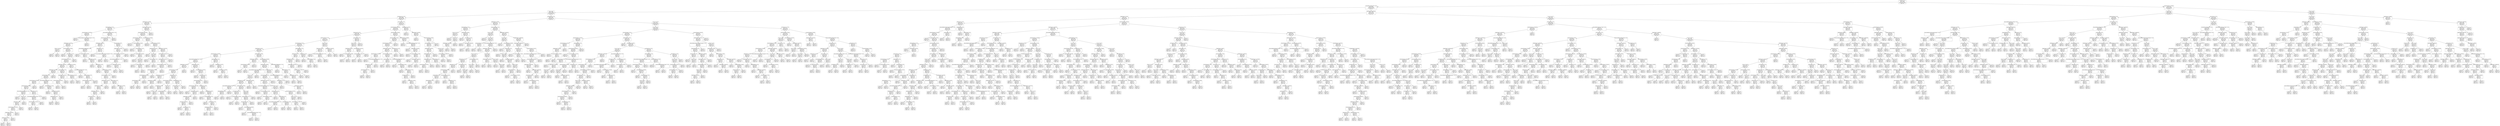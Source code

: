 digraph Tree {
node [shape=box, fontname="helvetica"] ;
edge [fontname="helvetica"] ;
0 [label="Contract <= 1.5\ngini = 0.394\nsamples = 5634\nvalue = [4113, 1521]\nclass = No"] ;
1 [label="InternetService_Fiber optic <= 0.5\ngini = 0.491\nsamples = 3104\nvalue = [1764, 1340]\nclass = No"] ;
0 -> 1 [labeldistance=2.5, labelangle=45, headlabel="True"] ;
2 [label="tenure <= 5.5\ngini = 0.408\nsamples = 1399\nvalue = [1000, 399]\nclass = No"] ;
1 -> 2 ;
3 [label="OnlineSecurity <= -0.5\ngini = 0.488\nsamples = 602\nvalue = [347, 255]\nclass = No"] ;
2 -> 3 ;
4 [label="TotalCharges <= 21.025\ngini = 0.405\nsamples = 230\nvalue = [165, 65]\nclass = No"] ;
3 -> 4 ;
5 [label="PaperlessBilling <= 0.5\ngini = 0.483\nsamples = 120\nvalue = [71, 49]\nclass = No"] ;
4 -> 5 ;
6 [label="MonthlyCharges <= 19.225\ngini = 0.439\nsamples = 80\nvalue = [54, 26]\nclass = No"] ;
5 -> 6 ;
7 [label="gini = 0.0\nsamples = 9\nvalue = [9, 0]\nclass = No"] ;
6 -> 7 ;
8 [label="PaymentMethod_Credit card (automatic) <= 0.5\ngini = 0.464\nsamples = 71\nvalue = [45, 26]\nclass = No"] ;
6 -> 8 ;
9 [label="TotalCharges <= 19.425\ngini = 0.478\nsamples = 66\nvalue = [40, 26]\nclass = No"] ;
8 -> 9 ;
10 [label="Partner <= 0.5\ngini = 0.375\nsamples = 4\nvalue = [1, 3]\nclass = Yes"] ;
9 -> 10 ;
11 [label="gini = 0.0\nsamples = 3\nvalue = [0, 3]\nclass = Yes"] ;
10 -> 11 ;
12 [label="gini = 0.0\nsamples = 1\nvalue = [1, 0]\nclass = No"] ;
10 -> 12 ;
13 [label="MonthlyCharges <= 19.525\ngini = 0.467\nsamples = 62\nvalue = [39, 23]\nclass = No"] ;
9 -> 13 ;
14 [label="gini = 0.0\nsamples = 3\nvalue = [3, 0]\nclass = No"] ;
13 -> 14 ;
15 [label="SeniorCitizen <= 0.5\ngini = 0.476\nsamples = 59\nvalue = [36, 23]\nclass = No"] ;
13 -> 15 ;
16 [label="MonthlyCharges <= 20.475\ngini = 0.471\nsamples = 58\nvalue = [36, 22]\nclass = No"] ;
15 -> 16 ;
17 [label="TotalCharges <= 20.175\ngini = 0.449\nsamples = 44\nvalue = [29, 15]\nclass = No"] ;
16 -> 17 ;
18 [label="TotalCharges <= 20.075\ngini = 0.487\nsamples = 31\nvalue = [18, 13]\nclass = No"] ;
17 -> 18 ;
19 [label="gender_Female <= 0.5\ngini = 0.459\nsamples = 28\nvalue = [18, 10]\nclass = No"] ;
18 -> 19 ;
20 [label="MonthlyCharges <= 20.025\ngini = 0.498\nsamples = 17\nvalue = [9, 8]\nclass = No"] ;
19 -> 20 ;
21 [label="MonthlyCharges <= 19.825\ngini = 0.498\nsamples = 15\nvalue = [7, 8]\nclass = Yes"] ;
20 -> 21 ;
22 [label="PaymentMethod_Mailed check <= 0.5\ngini = 0.48\nsamples = 10\nvalue = [6, 4]\nclass = No"] ;
21 -> 22 ;
23 [label="gini = 0.0\nsamples = 2\nvalue = [2, 0]\nclass = No"] ;
22 -> 23 ;
24 [label="Partner <= 0.5\ngini = 0.5\nsamples = 8\nvalue = [4, 4]\nclass = No"] ;
22 -> 24 ;
25 [label="Dependents <= 0.5\ngini = 0.49\nsamples = 7\nvalue = [3, 4]\nclass = Yes"] ;
24 -> 25 ;
26 [label="MonthlyCharges <= 19.725\ngini = 0.5\nsamples = 6\nvalue = [3, 3]\nclass = No"] ;
25 -> 26 ;
27 [label="TotalCharges <= 19.675\ngini = 0.48\nsamples = 5\nvalue = [2, 3]\nclass = Yes"] ;
26 -> 27 ;
28 [label="TotalCharges <= 19.6\ngini = 0.5\nsamples = 4\nvalue = [2, 2]\nclass = No"] ;
27 -> 28 ;
29 [label="gini = 0.5\nsamples = 2\nvalue = [1, 1]\nclass = No"] ;
28 -> 29 ;
30 [label="gini = 0.5\nsamples = 2\nvalue = [1, 1]\nclass = No"] ;
28 -> 30 ;
31 [label="gini = 0.0\nsamples = 1\nvalue = [0, 1]\nclass = Yes"] ;
27 -> 31 ;
32 [label="gini = 0.0\nsamples = 1\nvalue = [1, 0]\nclass = No"] ;
26 -> 32 ;
33 [label="gini = 0.0\nsamples = 1\nvalue = [0, 1]\nclass = Yes"] ;
25 -> 33 ;
34 [label="gini = 0.0\nsamples = 1\nvalue = [1, 0]\nclass = No"] ;
24 -> 34 ;
35 [label="Dependents <= 0.5\ngini = 0.32\nsamples = 5\nvalue = [1, 4]\nclass = Yes"] ;
21 -> 35 ;
36 [label="PaymentMethod_Electronic check <= 0.5\ngini = 0.444\nsamples = 3\nvalue = [1, 2]\nclass = Yes"] ;
35 -> 36 ;
37 [label="MonthlyCharges <= 19.975\ngini = 0.5\nsamples = 2\nvalue = [1, 1]\nclass = No"] ;
36 -> 37 ;
38 [label="gini = 0.0\nsamples = 1\nvalue = [1, 0]\nclass = No"] ;
37 -> 38 ;
39 [label="gini = 0.0\nsamples = 1\nvalue = [0, 1]\nclass = Yes"] ;
37 -> 39 ;
40 [label="gini = 0.0\nsamples = 1\nvalue = [0, 1]\nclass = Yes"] ;
36 -> 40 ;
41 [label="gini = 0.0\nsamples = 2\nvalue = [0, 2]\nclass = Yes"] ;
35 -> 41 ;
42 [label="gini = 0.0\nsamples = 2\nvalue = [2, 0]\nclass = No"] ;
20 -> 42 ;
43 [label="PaymentMethod_Mailed check <= 0.5\ngini = 0.298\nsamples = 11\nvalue = [9, 2]\nclass = No"] ;
19 -> 43 ;
44 [label="gini = 0.0\nsamples = 3\nvalue = [3, 0]\nclass = No"] ;
43 -> 44 ;
45 [label="MonthlyCharges <= 19.6\ngini = 0.375\nsamples = 8\nvalue = [6, 2]\nclass = No"] ;
43 -> 45 ;
46 [label="gini = 0.0\nsamples = 2\nvalue = [2, 0]\nclass = No"] ;
45 -> 46 ;
47 [label="TotalCharges <= 19.825\ngini = 0.444\nsamples = 6\nvalue = [4, 2]\nclass = No"] ;
45 -> 47 ;
48 [label="TotalCharges <= 19.7\ngini = 0.375\nsamples = 4\nvalue = [3, 1]\nclass = No"] ;
47 -> 48 ;
49 [label="gini = 0.444\nsamples = 3\nvalue = [2, 1]\nclass = No"] ;
48 -> 49 ;
50 [label="gini = 0.0\nsamples = 1\nvalue = [1, 0]\nclass = No"] ;
48 -> 50 ;
51 [label="gini = 0.5\nsamples = 2\nvalue = [1, 1]\nclass = No"] ;
47 -> 51 ;
52 [label="gini = 0.0\nsamples = 3\nvalue = [0, 3]\nclass = Yes"] ;
18 -> 52 ;
53 [label="gender_Female <= 0.5\ngini = 0.26\nsamples = 13\nvalue = [11, 2]\nclass = No"] ;
17 -> 53 ;
54 [label="TotalCharges <= 20.275\ngini = 0.18\nsamples = 10\nvalue = [9, 1]\nclass = No"] ;
53 -> 54 ;
55 [label="MonthlyCharges <= 20.225\ngini = 0.375\nsamples = 4\nvalue = [3, 1]\nclass = No"] ;
54 -> 55 ;
56 [label="gini = 0.0\nsamples = 2\nvalue = [2, 0]\nclass = No"] ;
55 -> 56 ;
57 [label="gini = 0.5\nsamples = 2\nvalue = [1, 1]\nclass = No"] ;
55 -> 57 ;
58 [label="gini = 0.0\nsamples = 6\nvalue = [6, 0]\nclass = No"] ;
54 -> 58 ;
59 [label="MonthlyCharges <= 20.375\ngini = 0.444\nsamples = 3\nvalue = [2, 1]\nclass = No"] ;
53 -> 59 ;
60 [label="gini = 0.0\nsamples = 1\nvalue = [1, 0]\nclass = No"] ;
59 -> 60 ;
61 [label="gini = 0.5\nsamples = 2\nvalue = [1, 1]\nclass = No"] ;
59 -> 61 ;
62 [label="TotalCharges <= 20.575\ngini = 0.5\nsamples = 14\nvalue = [7, 7]\nclass = No"] ;
16 -> 62 ;
63 [label="gini = 0.0\nsamples = 4\nvalue = [0, 4]\nclass = Yes"] ;
62 -> 63 ;
64 [label="PaymentMethod_Mailed check <= 0.5\ngini = 0.42\nsamples = 10\nvalue = [7, 3]\nclass = No"] ;
62 -> 64 ;
65 [label="gini = 0.0\nsamples = 3\nvalue = [3, 0]\nclass = No"] ;
64 -> 65 ;
66 [label="gender_Female <= 0.5\ngini = 0.49\nsamples = 7\nvalue = [4, 3]\nclass = No"] ;
64 -> 66 ;
67 [label="MonthlyCharges <= 20.675\ngini = 0.375\nsamples = 4\nvalue = [3, 1]\nclass = No"] ;
66 -> 67 ;
68 [label="gini = 0.5\nsamples = 2\nvalue = [1, 1]\nclass = No"] ;
67 -> 68 ;
69 [label="gini = 0.0\nsamples = 2\nvalue = [2, 0]\nclass = No"] ;
67 -> 69 ;
70 [label="gini = 0.444\nsamples = 3\nvalue = [1, 2]\nclass = Yes"] ;
66 -> 70 ;
71 [label="gini = 0.0\nsamples = 1\nvalue = [0, 1]\nclass = Yes"] ;
15 -> 71 ;
72 [label="gini = 0.0\nsamples = 5\nvalue = [5, 0]\nclass = No"] ;
8 -> 72 ;
73 [label="PaymentMethod_Electronic check <= 0.5\ngini = 0.489\nsamples = 40\nvalue = [17, 23]\nclass = Yes"] ;
5 -> 73 ;
74 [label="MonthlyCharges <= 20.225\ngini = 0.498\nsamples = 36\nvalue = [17, 19]\nclass = Yes"] ;
73 -> 74 ;
75 [label="TotalCharges <= 20.075\ngini = 0.483\nsamples = 27\nvalue = [11, 16]\nclass = Yes"] ;
74 -> 75 ;
76 [label="PaymentMethod_Mailed check <= 0.5\ngini = 0.484\nsamples = 17\nvalue = [10, 7]\nclass = No"] ;
75 -> 76 ;
77 [label="gini = 0.0\nsamples = 3\nvalue = [3, 0]\nclass = No"] ;
76 -> 77 ;
78 [label="TotalCharges <= 18.925\ngini = 0.5\nsamples = 14\nvalue = [7, 7]\nclass = No"] ;
76 -> 78 ;
79 [label="gini = 0.0\nsamples = 1\nvalue = [0, 1]\nclass = Yes"] ;
78 -> 79 ;
80 [label="TotalCharges <= 19.05\ngini = 0.497\nsamples = 13\nvalue = [7, 6]\nclass = No"] ;
78 -> 80 ;
81 [label="gini = 0.0\nsamples = 1\nvalue = [1, 0]\nclass = No"] ;
80 -> 81 ;
82 [label="TotalCharges <= 19.2\ngini = 0.5\nsamples = 12\nvalue = [6, 6]\nclass = No"] ;
80 -> 82 ;
83 [label="gini = 0.0\nsamples = 1\nvalue = [0, 1]\nclass = Yes"] ;
82 -> 83 ;
84 [label="MonthlyCharges <= 19.975\ngini = 0.496\nsamples = 11\nvalue = [6, 5]\nclass = No"] ;
82 -> 84 ;
85 [label="MonthlyCharges <= 19.55\ngini = 0.5\nsamples = 10\nvalue = [5, 5]\nclass = No"] ;
84 -> 85 ;
86 [label="TotalCharges <= 19.475\ngini = 0.444\nsamples = 6\nvalue = [4, 2]\nclass = No"] ;
85 -> 86 ;
87 [label="TotalCharges <= 19.425\ngini = 0.5\nsamples = 4\nvalue = [2, 2]\nclass = No"] ;
86 -> 87 ;
88 [label="TotalCharges <= 19.35\ngini = 0.444\nsamples = 3\nvalue = [2, 1]\nclass = No"] ;
87 -> 88 ;
89 [label="Dependents <= 0.5\ngini = 0.5\nsamples = 2\nvalue = [1, 1]\nclass = No"] ;
88 -> 89 ;
90 [label="gini = 0.0\nsamples = 1\nvalue = [0, 1]\nclass = Yes"] ;
89 -> 90 ;
91 [label="gini = 0.0\nsamples = 1\nvalue = [1, 0]\nclass = No"] ;
89 -> 91 ;
92 [label="gini = 0.0\nsamples = 1\nvalue = [1, 0]\nclass = No"] ;
88 -> 92 ;
93 [label="gini = 0.0\nsamples = 1\nvalue = [0, 1]\nclass = Yes"] ;
87 -> 93 ;
94 [label="gini = 0.0\nsamples = 2\nvalue = [2, 0]\nclass = No"] ;
86 -> 94 ;
95 [label="gender_Male <= 0.5\ngini = 0.375\nsamples = 4\nvalue = [1, 3]\nclass = Yes"] ;
85 -> 95 ;
96 [label="gini = 0.0\nsamples = 2\nvalue = [0, 2]\nclass = Yes"] ;
95 -> 96 ;
97 [label="TotalCharges <= 19.75\ngini = 0.5\nsamples = 2\nvalue = [1, 1]\nclass = No"] ;
95 -> 97 ;
98 [label="gini = 0.0\nsamples = 1\nvalue = [0, 1]\nclass = Yes"] ;
97 -> 98 ;
99 [label="gini = 0.0\nsamples = 1\nvalue = [1, 0]\nclass = No"] ;
97 -> 99 ;
100 [label="gini = 0.0\nsamples = 1\nvalue = [1, 0]\nclass = No"] ;
84 -> 100 ;
101 [label="Dependents <= 0.5\ngini = 0.18\nsamples = 10\nvalue = [1, 9]\nclass = Yes"] ;
75 -> 101 ;
102 [label="gini = 0.0\nsamples = 8\nvalue = [0, 8]\nclass = Yes"] ;
101 -> 102 ;
103 [label="PaymentMethod_Bank transfer (automatic) <= 0.5\ngini = 0.5\nsamples = 2\nvalue = [1, 1]\nclass = No"] ;
101 -> 103 ;
104 [label="gini = 0.0\nsamples = 1\nvalue = [0, 1]\nclass = Yes"] ;
103 -> 104 ;
105 [label="gini = 0.0\nsamples = 1\nvalue = [1, 0]\nclass = No"] ;
103 -> 105 ;
106 [label="gender_Male <= 0.5\ngini = 0.444\nsamples = 9\nvalue = [6, 3]\nclass = No"] ;
74 -> 106 ;
107 [label="TotalCharges <= 20.425\ngini = 0.5\nsamples = 6\nvalue = [3, 3]\nclass = No"] ;
106 -> 107 ;
108 [label="MonthlyCharges <= 20.325\ngini = 0.48\nsamples = 5\nvalue = [3, 2]\nclass = No"] ;
107 -> 108 ;
109 [label="PaymentMethod_Mailed check <= 0.5\ngini = 0.5\nsamples = 4\nvalue = [2, 2]\nclass = No"] ;
108 -> 109 ;
110 [label="gini = 0.0\nsamples = 1\nvalue = [1, 0]\nclass = No"] ;
109 -> 110 ;
111 [label="TotalCharges <= 20.275\ngini = 0.444\nsamples = 3\nvalue = [1, 2]\nclass = Yes"] ;
109 -> 111 ;
112 [label="gini = 0.5\nsamples = 2\nvalue = [1, 1]\nclass = No"] ;
111 -> 112 ;
113 [label="gini = 0.0\nsamples = 1\nvalue = [0, 1]\nclass = Yes"] ;
111 -> 113 ;
114 [label="gini = 0.0\nsamples = 1\nvalue = [1, 0]\nclass = No"] ;
108 -> 114 ;
115 [label="gini = 0.0\nsamples = 1\nvalue = [0, 1]\nclass = Yes"] ;
107 -> 115 ;
116 [label="gini = 0.0\nsamples = 3\nvalue = [3, 0]\nclass = No"] ;
106 -> 116 ;
117 [label="gini = 0.0\nsamples = 4\nvalue = [0, 4]\nclass = Yes"] ;
73 -> 117 ;
118 [label="TotalCharges <= 124.025\ngini = 0.249\nsamples = 110\nvalue = [94, 16]\nclass = No"] ;
4 -> 118 ;
119 [label="MonthlyCharges <= 19.875\ngini = 0.226\nsamples = 108\nvalue = [94, 14]\nclass = No"] ;
118 -> 119 ;
120 [label="MonthlyCharges <= 19.475\ngini = 0.342\nsamples = 32\nvalue = [25, 7]\nclass = No"] ;
119 -> 120 ;
121 [label="gini = 0.0\nsamples = 16\nvalue = [16, 0]\nclass = No"] ;
120 -> 121 ;
122 [label="MonthlyCharges <= 19.625\ngini = 0.492\nsamples = 16\nvalue = [9, 7]\nclass = No"] ;
120 -> 122 ;
123 [label="gini = 0.0\nsamples = 3\nvalue = [0, 3]\nclass = Yes"] ;
122 -> 123 ;
124 [label="MonthlyCharges <= 19.7\ngini = 0.426\nsamples = 13\nvalue = [9, 4]\nclass = No"] ;
122 -> 124 ;
125 [label="gini = 0.0\nsamples = 5\nvalue = [5, 0]\nclass = No"] ;
124 -> 125 ;
126 [label="TotalCharges <= 58.025\ngini = 0.5\nsamples = 8\nvalue = [4, 4]\nclass = No"] ;
124 -> 126 ;
127 [label="gini = 0.0\nsamples = 2\nvalue = [2, 0]\nclass = No"] ;
126 -> 127 ;
128 [label="tenure <= 3.5\ngini = 0.444\nsamples = 6\nvalue = [2, 4]\nclass = Yes"] ;
126 -> 128 ;
129 [label="gini = 0.0\nsamples = 3\nvalue = [0, 3]\nclass = Yes"] ;
128 -> 129 ;
130 [label="gender_Female <= 0.5\ngini = 0.444\nsamples = 3\nvalue = [2, 1]\nclass = No"] ;
128 -> 130 ;
131 [label="gini = 0.0\nsamples = 2\nvalue = [2, 0]\nclass = No"] ;
130 -> 131 ;
132 [label="gini = 0.0\nsamples = 1\nvalue = [0, 1]\nclass = Yes"] ;
130 -> 132 ;
133 [label="MonthlyCharges <= 20.325\ngini = 0.167\nsamples = 76\nvalue = [69, 7]\nclass = No"] ;
119 -> 133 ;
134 [label="gini = 0.0\nsamples = 35\nvalue = [35, 0]\nclass = No"] ;
133 -> 134 ;
135 [label="MonthlyCharges <= 20.375\ngini = 0.283\nsamples = 41\nvalue = [34, 7]\nclass = No"] ;
133 -> 135 ;
136 [label="TotalCharges <= 34.15\ngini = 0.469\nsamples = 8\nvalue = [5, 3]\nclass = No"] ;
135 -> 136 ;
137 [label="gini = 0.0\nsamples = 1\nvalue = [0, 1]\nclass = Yes"] ;
136 -> 137 ;
138 [label="tenure <= 3.0\ngini = 0.408\nsamples = 7\nvalue = [5, 2]\nclass = No"] ;
136 -> 138 ;
139 [label="gini = 0.0\nsamples = 3\nvalue = [3, 0]\nclass = No"] ;
138 -> 139 ;
140 [label="gender_Female <= 0.5\ngini = 0.5\nsamples = 4\nvalue = [2, 2]\nclass = No"] ;
138 -> 140 ;
141 [label="gini = 0.0\nsamples = 2\nvalue = [2, 0]\nclass = No"] ;
140 -> 141 ;
142 [label="gini = 0.0\nsamples = 2\nvalue = [0, 2]\nclass = Yes"] ;
140 -> 142 ;
143 [label="TotalCharges <= 107.875\ngini = 0.213\nsamples = 33\nvalue = [29, 4]\nclass = No"] ;
135 -> 143 ;
144 [label="TotalCharges <= 54.325\ngini = 0.17\nsamples = 32\nvalue = [29, 3]\nclass = No"] ;
143 -> 144 ;
145 [label="TotalCharges <= 47.675\ngini = 0.32\nsamples = 15\nvalue = [12, 3]\nclass = No"] ;
144 -> 145 ;
146 [label="MonthlyCharges <= 24.525\ngini = 0.245\nsamples = 14\nvalue = [12, 2]\nclass = No"] ;
145 -> 146 ;
147 [label="MonthlyCharges <= 24.025\ngini = 0.32\nsamples = 10\nvalue = [8, 2]\nclass = No"] ;
146 -> 147 ;
148 [label="MonthlyCharges <= 20.675\ngini = 0.198\nsamples = 9\nvalue = [8, 1]\nclass = No"] ;
147 -> 148 ;
149 [label="MonthlyCharges <= 20.6\ngini = 0.375\nsamples = 4\nvalue = [3, 1]\nclass = No"] ;
148 -> 149 ;
150 [label="gini = 0.0\nsamples = 3\nvalue = [3, 0]\nclass = No"] ;
149 -> 150 ;
151 [label="gini = 0.0\nsamples = 1\nvalue = [0, 1]\nclass = Yes"] ;
149 -> 151 ;
152 [label="gini = 0.0\nsamples = 5\nvalue = [5, 0]\nclass = No"] ;
148 -> 152 ;
153 [label="gini = 0.0\nsamples = 1\nvalue = [0, 1]\nclass = Yes"] ;
147 -> 153 ;
154 [label="gini = 0.0\nsamples = 4\nvalue = [4, 0]\nclass = No"] ;
146 -> 154 ;
155 [label="gini = 0.0\nsamples = 1\nvalue = [0, 1]\nclass = Yes"] ;
145 -> 155 ;
156 [label="gini = 0.0\nsamples = 17\nvalue = [17, 0]\nclass = No"] ;
144 -> 156 ;
157 [label="gini = 0.0\nsamples = 1\nvalue = [0, 1]\nclass = Yes"] ;
143 -> 157 ;
158 [label="gini = 0.0\nsamples = 2\nvalue = [0, 2]\nclass = Yes"] ;
118 -> 158 ;
159 [label="SeniorCitizen <= 0.5\ngini = 0.5\nsamples = 372\nvalue = [182, 190]\nclass = Yes"] ;
3 -> 159 ;
160 [label="MonthlyCharges <= 55.225\ngini = 0.499\nsamples = 329\nvalue = [173, 156]\nclass = No"] ;
159 -> 160 ;
161 [label="StreamingTV <= 0.5\ngini = 0.499\nsamples = 258\nvalue = [124, 134]\nclass = Yes"] ;
160 -> 161 ;
162 [label="StreamingMovies <= 0.5\ngini = 0.5\nsamples = 235\nvalue = [119, 116]\nclass = No"] ;
161 -> 162 ;
163 [label="DeviceProtection <= 0.5\ngini = 0.499\nsamples = 221\nvalue = [116, 105]\nclass = No"] ;
162 -> 163 ;
164 [label="TotalCharges <= 46.3\ngini = 0.497\nsamples = 205\nvalue = [111, 94]\nclass = No"] ;
163 -> 164 ;
165 [label="MonthlyCharges <= 45.625\ngini = 0.495\nsamples = 71\nvalue = [32, 39]\nclass = Yes"] ;
164 -> 165 ;
166 [label="PaymentMethod_Mailed check <= 0.5\ngini = 0.5\nsamples = 61\nvalue = [31, 30]\nclass = No"] ;
165 -> 166 ;
167 [label="TotalCharges <= 45.05\ngini = 0.475\nsamples = 31\nvalue = [12, 19]\nclass = Yes"] ;
166 -> 167 ;
168 [label="MonthlyCharges <= 25.2\ngini = 0.497\nsamples = 26\nvalue = [12, 14]\nclass = Yes"] ;
167 -> 168 ;
169 [label="TotalCharges <= 24.5\ngini = 0.219\nsamples = 8\nvalue = [1, 7]\nclass = Yes"] ;
168 -> 169 ;
170 [label="TotalCharges <= 24.325\ngini = 0.444\nsamples = 3\nvalue = [1, 2]\nclass = Yes"] ;
169 -> 170 ;
171 [label="gini = 0.0\nsamples = 2\nvalue = [0, 2]\nclass = Yes"] ;
170 -> 171 ;
172 [label="gini = 0.0\nsamples = 1\nvalue = [1, 0]\nclass = No"] ;
170 -> 172 ;
173 [label="gini = 0.0\nsamples = 5\nvalue = [0, 5]\nclass = Yes"] ;
169 -> 173 ;
174 [label="Dependents <= 0.5\ngini = 0.475\nsamples = 18\nvalue = [11, 7]\nclass = No"] ;
168 -> 174 ;
175 [label="MonthlyCharges <= 44.075\ngini = 0.375\nsamples = 12\nvalue = [9, 3]\nclass = No"] ;
174 -> 175 ;
176 [label="OnlineBackup <= 0.5\ngini = 0.219\nsamples = 8\nvalue = [7, 1]\nclass = No"] ;
175 -> 176 ;
177 [label="gini = 0.0\nsamples = 6\nvalue = [6, 0]\nclass = No"] ;
176 -> 177 ;
178 [label="Partner <= 0.5\ngini = 0.5\nsamples = 2\nvalue = [1, 1]\nclass = No"] ;
176 -> 178 ;
179 [label="gini = 0.0\nsamples = 1\nvalue = [0, 1]\nclass = Yes"] ;
178 -> 179 ;
180 [label="gini = 0.0\nsamples = 1\nvalue = [1, 0]\nclass = No"] ;
178 -> 180 ;
181 [label="Partner <= 0.5\ngini = 0.5\nsamples = 4\nvalue = [2, 2]\nclass = No"] ;
175 -> 181 ;
182 [label="gender_Female <= 0.5\ngini = 0.444\nsamples = 3\nvalue = [1, 2]\nclass = Yes"] ;
181 -> 182 ;
183 [label="gini = 0.0\nsamples = 1\nvalue = [1, 0]\nclass = No"] ;
182 -> 183 ;
184 [label="gini = 0.0\nsamples = 2\nvalue = [0, 2]\nclass = Yes"] ;
182 -> 184 ;
185 [label="gini = 0.0\nsamples = 1\nvalue = [1, 0]\nclass = No"] ;
181 -> 185 ;
186 [label="PaperlessBilling <= 0.5\ngini = 0.444\nsamples = 6\nvalue = [2, 4]\nclass = Yes"] ;
174 -> 186 ;
187 [label="PhoneService <= 0.5\ngini = 0.444\nsamples = 3\nvalue = [2, 1]\nclass = No"] ;
186 -> 187 ;
188 [label="gini = 0.0\nsamples = 1\nvalue = [0, 1]\nclass = Yes"] ;
187 -> 188 ;
189 [label="gini = 0.0\nsamples = 2\nvalue = [2, 0]\nclass = No"] ;
187 -> 189 ;
190 [label="gini = 0.0\nsamples = 3\nvalue = [0, 3]\nclass = Yes"] ;
186 -> 190 ;
191 [label="gini = 0.0\nsamples = 5\nvalue = [0, 5]\nclass = Yes"] ;
167 -> 191 ;
192 [label="TotalCharges <= 25.0\ngini = 0.464\nsamples = 30\nvalue = [19, 11]\nclass = No"] ;
166 -> 192 ;
193 [label="gini = 0.0\nsamples = 5\nvalue = [5, 0]\nclass = No"] ;
192 -> 193 ;
194 [label="MonthlyCharges <= 25.275\ngini = 0.493\nsamples = 25\nvalue = [14, 11]\nclass = No"] ;
192 -> 194 ;
195 [label="gini = 0.0\nsamples = 3\nvalue = [0, 3]\nclass = Yes"] ;
194 -> 195 ;
196 [label="TechSupport <= 0.5\ngini = 0.463\nsamples = 22\nvalue = [14, 8]\nclass = No"] ;
194 -> 196 ;
197 [label="MonthlyCharges <= 44.5\ngini = 0.488\nsamples = 19\nvalue = [11, 8]\nclass = No"] ;
196 -> 197 ;
198 [label="MonthlyCharges <= 27.525\ngini = 0.469\nsamples = 8\nvalue = [3, 5]\nclass = Yes"] ;
197 -> 198 ;
199 [label="gini = 0.0\nsamples = 1\nvalue = [1, 0]\nclass = No"] ;
198 -> 199 ;
200 [label="TotalCharges <= 44.35\ngini = 0.408\nsamples = 7\nvalue = [2, 5]\nclass = Yes"] ;
198 -> 200 ;
201 [label="TotalCharges <= 44.125\ngini = 0.48\nsamples = 5\nvalue = [2, 3]\nclass = Yes"] ;
200 -> 201 ;
202 [label="OnlineSecurity <= 0.5\ngini = 0.375\nsamples = 4\nvalue = [1, 3]\nclass = Yes"] ;
201 -> 202 ;
203 [label="gini = 0.0\nsamples = 2\nvalue = [0, 2]\nclass = Yes"] ;
202 -> 203 ;
204 [label="gender_Male <= 0.5\ngini = 0.5\nsamples = 2\nvalue = [1, 1]\nclass = No"] ;
202 -> 204 ;
205 [label="gini = 0.0\nsamples = 1\nvalue = [1, 0]\nclass = No"] ;
204 -> 205 ;
206 [label="gini = 0.0\nsamples = 1\nvalue = [0, 1]\nclass = Yes"] ;
204 -> 206 ;
207 [label="gini = 0.0\nsamples = 1\nvalue = [1, 0]\nclass = No"] ;
201 -> 207 ;
208 [label="gini = 0.0\nsamples = 2\nvalue = [0, 2]\nclass = Yes"] ;
200 -> 208 ;
209 [label="TotalCharges <= 45.0\ngini = 0.397\nsamples = 11\nvalue = [8, 3]\nclass = No"] ;
197 -> 209 ;
210 [label="gini = 0.0\nsamples = 3\nvalue = [3, 0]\nclass = No"] ;
209 -> 210 ;
211 [label="TotalCharges <= 45.1\ngini = 0.469\nsamples = 8\nvalue = [5, 3]\nclass = No"] ;
209 -> 211 ;
212 [label="gini = 0.0\nsamples = 1\nvalue = [0, 1]\nclass = Yes"] ;
211 -> 212 ;
213 [label="PaperlessBilling <= 0.5\ngini = 0.408\nsamples = 7\nvalue = [5, 2]\nclass = No"] ;
211 -> 213 ;
214 [label="gini = 0.0\nsamples = 3\nvalue = [3, 0]\nclass = No"] ;
213 -> 214 ;
215 [label="gender_Male <= 0.5\ngini = 0.5\nsamples = 4\nvalue = [2, 2]\nclass = No"] ;
213 -> 215 ;
216 [label="TotalCharges <= 45.35\ngini = 0.444\nsamples = 3\nvalue = [1, 2]\nclass = Yes"] ;
215 -> 216 ;
217 [label="gini = 0.0\nsamples = 1\nvalue = [0, 1]\nclass = Yes"] ;
216 -> 217 ;
218 [label="gini = 0.5\nsamples = 2\nvalue = [1, 1]\nclass = No"] ;
216 -> 218 ;
219 [label="gini = 0.0\nsamples = 1\nvalue = [1, 0]\nclass = No"] ;
215 -> 219 ;
220 [label="gini = 0.0\nsamples = 3\nvalue = [3, 0]\nclass = No"] ;
196 -> 220 ;
221 [label="PaperlessBilling <= 0.5\ngini = 0.18\nsamples = 10\nvalue = [1, 9]\nclass = Yes"] ;
165 -> 221 ;
222 [label="gini = 0.0\nsamples = 5\nvalue = [0, 5]\nclass = Yes"] ;
221 -> 222 ;
223 [label="TotalCharges <= 45.75\ngini = 0.32\nsamples = 5\nvalue = [1, 4]\nclass = Yes"] ;
221 -> 223 ;
224 [label="gini = 0.0\nsamples = 3\nvalue = [0, 3]\nclass = Yes"] ;
223 -> 224 ;
225 [label="TotalCharges <= 45.825\ngini = 0.5\nsamples = 2\nvalue = [1, 1]\nclass = No"] ;
223 -> 225 ;
226 [label="gini = 0.0\nsamples = 1\nvalue = [1, 0]\nclass = No"] ;
225 -> 226 ;
227 [label="gini = 0.0\nsamples = 1\nvalue = [0, 1]\nclass = Yes"] ;
225 -> 227 ;
228 [label="TotalCharges <= 49.85\ngini = 0.484\nsamples = 134\nvalue = [79, 55]\nclass = No"] ;
164 -> 228 ;
229 [label="TotalCharges <= 48.675\ngini = 0.142\nsamples = 13\nvalue = [12, 1]\nclass = No"] ;
228 -> 229 ;
230 [label="MonthlyCharges <= 48.275\ngini = 0.444\nsamples = 3\nvalue = [2, 1]\nclass = No"] ;
229 -> 230 ;
231 [label="gini = 0.0\nsamples = 2\nvalue = [2, 0]\nclass = No"] ;
230 -> 231 ;
232 [label="gini = 0.0\nsamples = 1\nvalue = [0, 1]\nclass = Yes"] ;
230 -> 232 ;
233 [label="gini = 0.0\nsamples = 10\nvalue = [10, 0]\nclass = No"] ;
229 -> 233 ;
234 [label="MonthlyCharges <= 53.825\ngini = 0.494\nsamples = 121\nvalue = [67, 54]\nclass = No"] ;
228 -> 234 ;
235 [label="TotalCharges <= 96.65\ngini = 0.487\nsamples = 110\nvalue = [64, 46]\nclass = No"] ;
234 -> 235 ;
236 [label="PaymentMethod_Credit card (automatic) <= 0.5\ngini = 0.498\nsamples = 49\nvalue = [23, 26]\nclass = Yes"] ;
235 -> 236 ;
237 [label="Partner <= 0.5\ngini = 0.5\nsamples = 46\nvalue = [23, 23]\nclass = No"] ;
236 -> 237 ;
238 [label="TotalCharges <= 50.3\ngini = 0.492\nsamples = 39\nvalue = [17, 22]\nclass = Yes"] ;
237 -> 238 ;
239 [label="PaymentMethod_Electronic check <= 0.5\ngini = 0.42\nsamples = 10\nvalue = [7, 3]\nclass = No"] ;
238 -> 239 ;
240 [label="PaperlessBilling <= 0.5\ngini = 0.375\nsamples = 4\nvalue = [1, 3]\nclass = Yes"] ;
239 -> 240 ;
241 [label="gini = 0.0\nsamples = 1\nvalue = [1, 0]\nclass = No"] ;
240 -> 241 ;
242 [label="gini = 0.0\nsamples = 3\nvalue = [0, 3]\nclass = Yes"] ;
240 -> 242 ;
243 [label="gini = 0.0\nsamples = 6\nvalue = [6, 0]\nclass = No"] ;
239 -> 243 ;
244 [label="TotalCharges <= 79.625\ngini = 0.452\nsamples = 29\nvalue = [10, 19]\nclass = Yes"] ;
238 -> 244 ;
245 [label="OnlineSecurity <= 0.5\ngini = 0.245\nsamples = 14\nvalue = [2, 12]\nclass = Yes"] ;
244 -> 245 ;
246 [label="gini = 0.0\nsamples = 11\nvalue = [0, 11]\nclass = Yes"] ;
245 -> 246 ;
247 [label="MonthlyCharges <= 50.65\ngini = 0.444\nsamples = 3\nvalue = [2, 1]\nclass = No"] ;
245 -> 247 ;
248 [label="gini = 0.0\nsamples = 1\nvalue = [0, 1]\nclass = Yes"] ;
247 -> 248 ;
249 [label="gini = 0.0\nsamples = 2\nvalue = [2, 0]\nclass = No"] ;
247 -> 249 ;
250 [label="tenure <= 3.5\ngini = 0.498\nsamples = 15\nvalue = [8, 7]\nclass = No"] ;
244 -> 250 ;
251 [label="gender_Female <= 0.5\ngini = 0.473\nsamples = 13\nvalue = [8, 5]\nclass = No"] ;
250 -> 251 ;
252 [label="PhoneService <= 0.5\ngini = 0.494\nsamples = 9\nvalue = [4, 5]\nclass = Yes"] ;
251 -> 252 ;
253 [label="gini = 0.0\nsamples = 2\nvalue = [2, 0]\nclass = No"] ;
252 -> 253 ;
254 [label="MonthlyCharges <= 46.325\ngini = 0.408\nsamples = 7\nvalue = [2, 5]\nclass = Yes"] ;
252 -> 254 ;
255 [label="gini = 0.0\nsamples = 4\nvalue = [0, 4]\nclass = Yes"] ;
254 -> 255 ;
256 [label="PaymentMethod_Electronic check <= 0.5\ngini = 0.444\nsamples = 3\nvalue = [2, 1]\nclass = No"] ;
254 -> 256 ;
257 [label="gini = 0.0\nsamples = 2\nvalue = [2, 0]\nclass = No"] ;
256 -> 257 ;
258 [label="gini = 0.0\nsamples = 1\nvalue = [0, 1]\nclass = Yes"] ;
256 -> 258 ;
259 [label="gini = 0.0\nsamples = 4\nvalue = [4, 0]\nclass = No"] ;
251 -> 259 ;
260 [label="gini = 0.0\nsamples = 2\nvalue = [0, 2]\nclass = Yes"] ;
250 -> 260 ;
261 [label="TotalCharges <= 93.65\ngini = 0.245\nsamples = 7\nvalue = [6, 1]\nclass = No"] ;
237 -> 261 ;
262 [label="gini = 0.0\nsamples = 6\nvalue = [6, 0]\nclass = No"] ;
261 -> 262 ;
263 [label="gini = 0.0\nsamples = 1\nvalue = [0, 1]\nclass = Yes"] ;
261 -> 263 ;
264 [label="gini = 0.0\nsamples = 3\nvalue = [0, 3]\nclass = Yes"] ;
236 -> 264 ;
265 [label="MultipleLines <= 0.5\ngini = 0.441\nsamples = 61\nvalue = [41, 20]\nclass = No"] ;
235 -> 265 ;
266 [label="MonthlyCharges <= 50.1\ngini = 0.393\nsamples = 52\nvalue = [38, 14]\nclass = No"] ;
265 -> 266 ;
267 [label="TotalCharges <= 123.175\ngini = 0.45\nsamples = 41\nvalue = [27, 14]\nclass = No"] ;
266 -> 267 ;
268 [label="PaymentMethod_Electronic check <= 0.5\ngini = 0.245\nsamples = 14\nvalue = [12, 2]\nclass = No"] ;
267 -> 268 ;
269 [label="gini = 0.0\nsamples = 8\nvalue = [8, 0]\nclass = No"] ;
268 -> 269 ;
270 [label="MonthlyCharges <= 25.05\ngini = 0.444\nsamples = 6\nvalue = [4, 2]\nclass = No"] ;
268 -> 270 ;
271 [label="gini = 0.0\nsamples = 1\nvalue = [0, 1]\nclass = Yes"] ;
270 -> 271 ;
272 [label="MonthlyCharges <= 44.875\ngini = 0.32\nsamples = 5\nvalue = [4, 1]\nclass = No"] ;
270 -> 272 ;
273 [label="gini = 0.0\nsamples = 4\nvalue = [4, 0]\nclass = No"] ;
272 -> 273 ;
274 [label="gini = 0.0\nsamples = 1\nvalue = [0, 1]\nclass = Yes"] ;
272 -> 274 ;
275 [label="Partner <= 0.5\ngini = 0.494\nsamples = 27\nvalue = [15, 12]\nclass = No"] ;
267 -> 275 ;
276 [label="TotalCharges <= 141.6\ngini = 0.484\nsamples = 17\nvalue = [7, 10]\nclass = Yes"] ;
275 -> 276 ;
277 [label="gini = 0.0\nsamples = 4\nvalue = [0, 4]\nclass = Yes"] ;
276 -> 277 ;
278 [label="gender_Male <= 0.5\ngini = 0.497\nsamples = 13\nvalue = [7, 6]\nclass = No"] ;
276 -> 278 ;
279 [label="PaymentMethod_Mailed check <= 0.5\ngini = 0.32\nsamples = 5\nvalue = [1, 4]\nclass = Yes"] ;
278 -> 279 ;
280 [label="gini = 0.0\nsamples = 1\nvalue = [1, 0]\nclass = No"] ;
279 -> 280 ;
281 [label="gini = 0.0\nsamples = 4\nvalue = [0, 4]\nclass = Yes"] ;
279 -> 281 ;
282 [label="MonthlyCharges <= 49.3\ngini = 0.375\nsamples = 8\nvalue = [6, 2]\nclass = No"] ;
278 -> 282 ;
283 [label="gini = 0.0\nsamples = 6\nvalue = [6, 0]\nclass = No"] ;
282 -> 283 ;
284 [label="gini = 0.0\nsamples = 2\nvalue = [0, 2]\nclass = Yes"] ;
282 -> 284 ;
285 [label="MonthlyCharges <= 49.725\ngini = 0.32\nsamples = 10\nvalue = [8, 2]\nclass = No"] ;
275 -> 285 ;
286 [label="tenure <= 3.5\ngini = 0.198\nsamples = 9\nvalue = [8, 1]\nclass = No"] ;
285 -> 286 ;
287 [label="MonthlyCharges <= 45.2\ngini = 0.5\nsamples = 2\nvalue = [1, 1]\nclass = No"] ;
286 -> 287 ;
288 [label="gini = 0.0\nsamples = 1\nvalue = [0, 1]\nclass = Yes"] ;
287 -> 288 ;
289 [label="gini = 0.0\nsamples = 1\nvalue = [1, 0]\nclass = No"] ;
287 -> 289 ;
290 [label="gini = 0.0\nsamples = 7\nvalue = [7, 0]\nclass = No"] ;
286 -> 290 ;
291 [label="gini = 0.0\nsamples = 1\nvalue = [0, 1]\nclass = Yes"] ;
285 -> 291 ;
292 [label="gini = 0.0\nsamples = 11\nvalue = [11, 0]\nclass = No"] ;
266 -> 292 ;
293 [label="PaymentMethod_Mailed check <= 0.5\ngini = 0.444\nsamples = 9\nvalue = [3, 6]\nclass = Yes"] ;
265 -> 293 ;
294 [label="gender_Male <= 0.5\ngini = 0.5\nsamples = 6\nvalue = [3, 3]\nclass = No"] ;
293 -> 294 ;
295 [label="gini = 0.0\nsamples = 2\nvalue = [2, 0]\nclass = No"] ;
294 -> 295 ;
296 [label="TotalCharges <= 169.175\ngini = 0.375\nsamples = 4\nvalue = [1, 3]\nclass = Yes"] ;
294 -> 296 ;
297 [label="gini = 0.0\nsamples = 1\nvalue = [1, 0]\nclass = No"] ;
296 -> 297 ;
298 [label="gini = 0.0\nsamples = 3\nvalue = [0, 3]\nclass = Yes"] ;
296 -> 298 ;
299 [label="gini = 0.0\nsamples = 3\nvalue = [0, 3]\nclass = Yes"] ;
293 -> 299 ;
300 [label="PaymentMethod_Mailed check <= 0.5\ngini = 0.397\nsamples = 11\nvalue = [3, 8]\nclass = Yes"] ;
234 -> 300 ;
301 [label="gini = 0.0\nsamples = 5\nvalue = [0, 5]\nclass = Yes"] ;
300 -> 301 ;
302 [label="PaperlessBilling <= 0.5\ngini = 0.5\nsamples = 6\nvalue = [3, 3]\nclass = No"] ;
300 -> 302 ;
303 [label="gini = 0.0\nsamples = 2\nvalue = [2, 0]\nclass = No"] ;
302 -> 303 ;
304 [label="TotalCharges <= 97.725\ngini = 0.375\nsamples = 4\nvalue = [1, 3]\nclass = Yes"] ;
302 -> 304 ;
305 [label="gini = 0.0\nsamples = 1\nvalue = [1, 0]\nclass = No"] ;
304 -> 305 ;
306 [label="gini = 0.0\nsamples = 3\nvalue = [0, 3]\nclass = Yes"] ;
304 -> 306 ;
307 [label="PaperlessBilling <= 0.5\ngini = 0.43\nsamples = 16\nvalue = [5, 11]\nclass = Yes"] ;
163 -> 307 ;
308 [label="Dependents <= 0.5\ngini = 0.5\nsamples = 8\nvalue = [4, 4]\nclass = No"] ;
307 -> 308 ;
309 [label="TotalCharges <= 179.6\ngini = 0.444\nsamples = 6\nvalue = [4, 2]\nclass = No"] ;
308 -> 309 ;
310 [label="TotalCharges <= 52.975\ngini = 0.32\nsamples = 5\nvalue = [4, 1]\nclass = No"] ;
309 -> 310 ;
311 [label="MonthlyCharges <= 43.4\ngini = 0.5\nsamples = 2\nvalue = [1, 1]\nclass = No"] ;
310 -> 311 ;
312 [label="gini = 0.0\nsamples = 1\nvalue = [1, 0]\nclass = No"] ;
311 -> 312 ;
313 [label="gini = 0.0\nsamples = 1\nvalue = [0, 1]\nclass = Yes"] ;
311 -> 313 ;
314 [label="gini = 0.0\nsamples = 3\nvalue = [3, 0]\nclass = No"] ;
310 -> 314 ;
315 [label="gini = 0.0\nsamples = 1\nvalue = [0, 1]\nclass = Yes"] ;
309 -> 315 ;
316 [label="gini = 0.0\nsamples = 2\nvalue = [0, 2]\nclass = Yes"] ;
308 -> 316 ;
317 [label="Dependents <= 0.5\ngini = 0.219\nsamples = 8\nvalue = [1, 7]\nclass = Yes"] ;
307 -> 317 ;
318 [label="gini = 0.0\nsamples = 6\nvalue = [0, 6]\nclass = Yes"] ;
317 -> 318 ;
319 [label="MonthlyCharges <= 50.0\ngini = 0.5\nsamples = 2\nvalue = [1, 1]\nclass = No"] ;
317 -> 319 ;
320 [label="gini = 0.0\nsamples = 1\nvalue = [1, 0]\nclass = No"] ;
319 -> 320 ;
321 [label="gini = 0.0\nsamples = 1\nvalue = [0, 1]\nclass = Yes"] ;
319 -> 321 ;
322 [label="Partner <= 0.5\ngini = 0.337\nsamples = 14\nvalue = [3, 11]\nclass = Yes"] ;
162 -> 322 ;
323 [label="TechSupport <= 0.5\ngini = 0.165\nsamples = 11\nvalue = [1, 10]\nclass = Yes"] ;
322 -> 323 ;
324 [label="gini = 0.0\nsamples = 9\nvalue = [0, 9]\nclass = Yes"] ;
323 -> 324 ;
325 [label="PaymentMethod_Mailed check <= 0.5\ngini = 0.5\nsamples = 2\nvalue = [1, 1]\nclass = No"] ;
323 -> 325 ;
326 [label="gini = 0.0\nsamples = 1\nvalue = [1, 0]\nclass = No"] ;
325 -> 326 ;
327 [label="gini = 0.0\nsamples = 1\nvalue = [0, 1]\nclass = Yes"] ;
325 -> 327 ;
328 [label="TotalCharges <= 96.125\ngini = 0.444\nsamples = 3\nvalue = [2, 1]\nclass = No"] ;
322 -> 328 ;
329 [label="gini = 0.0\nsamples = 2\nvalue = [2, 0]\nclass = No"] ;
328 -> 329 ;
330 [label="gini = 0.0\nsamples = 1\nvalue = [0, 1]\nclass = Yes"] ;
328 -> 330 ;
331 [label="gender_Male <= 0.5\ngini = 0.34\nsamples = 23\nvalue = [5, 18]\nclass = Yes"] ;
161 -> 331 ;
332 [label="tenure <= 1.5\ngini = 0.473\nsamples = 13\nvalue = [5, 8]\nclass = Yes"] ;
331 -> 332 ;
333 [label="TotalCharges <= 54.1\ngini = 0.245\nsamples = 7\nvalue = [1, 6]\nclass = Yes"] ;
332 -> 333 ;
334 [label="gini = 0.0\nsamples = 4\nvalue = [0, 4]\nclass = Yes"] ;
333 -> 334 ;
335 [label="TotalCharges <= 54.825\ngini = 0.444\nsamples = 3\nvalue = [1, 2]\nclass = Yes"] ;
333 -> 335 ;
336 [label="gini = 0.0\nsamples = 1\nvalue = [1, 0]\nclass = No"] ;
335 -> 336 ;
337 [label="gini = 0.0\nsamples = 2\nvalue = [0, 2]\nclass = Yes"] ;
335 -> 337 ;
338 [label="MonthlyCharges <= 50.775\ngini = 0.444\nsamples = 6\nvalue = [4, 2]\nclass = No"] ;
332 -> 338 ;
339 [label="MonthlyCharges <= 35.0\ngini = 0.444\nsamples = 3\nvalue = [1, 2]\nclass = Yes"] ;
338 -> 339 ;
340 [label="gini = 0.0\nsamples = 1\nvalue = [1, 0]\nclass = No"] ;
339 -> 340 ;
341 [label="gini = 0.0\nsamples = 2\nvalue = [0, 2]\nclass = Yes"] ;
339 -> 341 ;
342 [label="gini = 0.0\nsamples = 3\nvalue = [3, 0]\nclass = No"] ;
338 -> 342 ;
343 [label="gini = 0.0\nsamples = 10\nvalue = [0, 10]\nclass = Yes"] ;
331 -> 343 ;
344 [label="MonthlyCharges <= 65.65\ngini = 0.428\nsamples = 71\nvalue = [49, 22]\nclass = No"] ;
160 -> 344 ;
345 [label="MonthlyCharges <= 63.8\ngini = 0.384\nsamples = 54\nvalue = [40, 14]\nclass = No"] ;
344 -> 345 ;
346 [label="MonthlyCharges <= 61.375\ngini = 0.444\nsamples = 42\nvalue = [28, 14]\nclass = No"] ;
345 -> 346 ;
347 [label="TotalCharges <= 60.575\ngini = 0.394\nsamples = 37\nvalue = [27, 10]\nclass = No"] ;
346 -> 347 ;
348 [label="MonthlyCharges <= 55.575\ngini = 0.5\nsamples = 10\nvalue = [5, 5]\nclass = No"] ;
347 -> 348 ;
349 [label="gini = 0.0\nsamples = 3\nvalue = [3, 0]\nclass = No"] ;
348 -> 349 ;
350 [label="PaymentMethod_Electronic check <= 0.5\ngini = 0.408\nsamples = 7\nvalue = [2, 5]\nclass = Yes"] ;
348 -> 350 ;
351 [label="TechSupport <= 0.5\ngini = 0.444\nsamples = 3\nvalue = [2, 1]\nclass = No"] ;
350 -> 351 ;
352 [label="DeviceProtection <= 0.5\ngini = 0.5\nsamples = 2\nvalue = [1, 1]\nclass = No"] ;
351 -> 352 ;
353 [label="gini = 0.0\nsamples = 1\nvalue = [0, 1]\nclass = Yes"] ;
352 -> 353 ;
354 [label="gini = 0.0\nsamples = 1\nvalue = [1, 0]\nclass = No"] ;
352 -> 354 ;
355 [label="gini = 0.0\nsamples = 1\nvalue = [1, 0]\nclass = No"] ;
351 -> 355 ;
356 [label="gini = 0.0\nsamples = 4\nvalue = [0, 4]\nclass = Yes"] ;
350 -> 356 ;
357 [label="MonthlyCharges <= 55.425\ngini = 0.302\nsamples = 27\nvalue = [22, 5]\nclass = No"] ;
347 -> 357 ;
358 [label="gender_Female <= 0.5\ngini = 0.5\nsamples = 4\nvalue = [2, 2]\nclass = No"] ;
357 -> 358 ;
359 [label="gini = 0.0\nsamples = 2\nvalue = [2, 0]\nclass = No"] ;
358 -> 359 ;
360 [label="gini = 0.0\nsamples = 2\nvalue = [0, 2]\nclass = Yes"] ;
358 -> 360 ;
361 [label="PaymentMethod_Mailed check <= 0.5\ngini = 0.227\nsamples = 23\nvalue = [20, 3]\nclass = No"] ;
357 -> 361 ;
362 [label="gini = 0.0\nsamples = 12\nvalue = [12, 0]\nclass = No"] ;
361 -> 362 ;
363 [label="MonthlyCharges <= 56.2\ngini = 0.397\nsamples = 11\nvalue = [8, 3]\nclass = No"] ;
361 -> 363 ;
364 [label="gini = 0.0\nsamples = 5\nvalue = [5, 0]\nclass = No"] ;
363 -> 364 ;
365 [label="StreamingMovies <= 0.5\ngini = 0.5\nsamples = 6\nvalue = [3, 3]\nclass = No"] ;
363 -> 365 ;
366 [label="MultipleLines <= 0.5\ngini = 0.375\nsamples = 4\nvalue = [1, 3]\nclass = Yes"] ;
365 -> 366 ;
367 [label="gini = 0.0\nsamples = 2\nvalue = [0, 2]\nclass = Yes"] ;
366 -> 367 ;
368 [label="TotalCharges <= 169.2\ngini = 0.5\nsamples = 2\nvalue = [1, 1]\nclass = No"] ;
366 -> 368 ;
369 [label="gini = 0.0\nsamples = 1\nvalue = [0, 1]\nclass = Yes"] ;
368 -> 369 ;
370 [label="gini = 0.0\nsamples = 1\nvalue = [1, 0]\nclass = No"] ;
368 -> 370 ;
371 [label="gini = 0.0\nsamples = 2\nvalue = [2, 0]\nclass = No"] ;
365 -> 371 ;
372 [label="OnlineSecurity <= 0.5\ngini = 0.32\nsamples = 5\nvalue = [1, 4]\nclass = Yes"] ;
346 -> 372 ;
373 [label="gini = 0.0\nsamples = 4\nvalue = [0, 4]\nclass = Yes"] ;
372 -> 373 ;
374 [label="gini = 0.0\nsamples = 1\nvalue = [1, 0]\nclass = No"] ;
372 -> 374 ;
375 [label="gini = 0.0\nsamples = 12\nvalue = [12, 0]\nclass = No"] ;
345 -> 375 ;
376 [label="MonthlyCharges <= 68.825\ngini = 0.498\nsamples = 17\nvalue = [9, 8]\nclass = No"] ;
344 -> 376 ;
377 [label="gini = 0.0\nsamples = 3\nvalue = [0, 3]\nclass = Yes"] ;
376 -> 377 ;
378 [label="PaymentMethod_Electronic check <= 0.5\ngini = 0.459\nsamples = 14\nvalue = [9, 5]\nclass = No"] ;
376 -> 378 ;
379 [label="gini = 0.0\nsamples = 5\nvalue = [5, 0]\nclass = No"] ;
378 -> 379 ;
380 [label="TotalCharges <= 139.65\ngini = 0.494\nsamples = 9\nvalue = [4, 5]\nclass = Yes"] ;
378 -> 380 ;
381 [label="gini = 0.0\nsamples = 2\nvalue = [2, 0]\nclass = No"] ;
380 -> 381 ;
382 [label="MonthlyCharges <= 74.85\ngini = 0.408\nsamples = 7\nvalue = [2, 5]\nclass = Yes"] ;
380 -> 382 ;
383 [label="gini = 0.0\nsamples = 4\nvalue = [0, 4]\nclass = Yes"] ;
382 -> 383 ;
384 [label="TotalCharges <= 183.475\ngini = 0.444\nsamples = 3\nvalue = [2, 1]\nclass = No"] ;
382 -> 384 ;
385 [label="gini = 0.0\nsamples = 1\nvalue = [0, 1]\nclass = Yes"] ;
384 -> 385 ;
386 [label="gini = 0.0\nsamples = 2\nvalue = [2, 0]\nclass = No"] ;
384 -> 386 ;
387 [label="TotalCharges <= 45.15\ngini = 0.331\nsamples = 43\nvalue = [9, 34]\nclass = Yes"] ;
159 -> 387 ;
388 [label="gini = 0.0\nsamples = 11\nvalue = [0, 11]\nclass = Yes"] ;
387 -> 388 ;
389 [label="TotalCharges <= 45.625\ngini = 0.404\nsamples = 32\nvalue = [9, 23]\nclass = Yes"] ;
387 -> 389 ;
390 [label="gini = 0.0\nsamples = 2\nvalue = [2, 0]\nclass = No"] ;
389 -> 390 ;
391 [label="MonthlyCharges <= 50.05\ngini = 0.358\nsamples = 30\nvalue = [7, 23]\nclass = Yes"] ;
389 -> 391 ;
392 [label="DeviceProtection <= 0.5\ngini = 0.423\nsamples = 23\nvalue = [7, 16]\nclass = Yes"] ;
391 -> 392 ;
393 [label="TotalCharges <= 90.975\ngini = 0.346\nsamples = 18\nvalue = [4, 14]\nclass = Yes"] ;
392 -> 393 ;
394 [label="TotalCharges <= 80.3\ngini = 0.48\nsamples = 10\nvalue = [4, 6]\nclass = Yes"] ;
393 -> 394 ;
395 [label="TotalCharges <= 46.9\ngini = 0.278\nsamples = 6\nvalue = [1, 5]\nclass = Yes"] ;
394 -> 395 ;
396 [label="MonthlyCharges <= 46.15\ngini = 0.5\nsamples = 2\nvalue = [1, 1]\nclass = No"] ;
395 -> 396 ;
397 [label="gini = 0.0\nsamples = 1\nvalue = [0, 1]\nclass = Yes"] ;
396 -> 397 ;
398 [label="gini = 0.0\nsamples = 1\nvalue = [1, 0]\nclass = No"] ;
396 -> 398 ;
399 [label="gini = 0.0\nsamples = 4\nvalue = [0, 4]\nclass = Yes"] ;
395 -> 399 ;
400 [label="gender_Male <= 0.5\ngini = 0.375\nsamples = 4\nvalue = [3, 1]\nclass = No"] ;
394 -> 400 ;
401 [label="gini = 0.0\nsamples = 3\nvalue = [3, 0]\nclass = No"] ;
400 -> 401 ;
402 [label="gini = 0.0\nsamples = 1\nvalue = [0, 1]\nclass = Yes"] ;
400 -> 402 ;
403 [label="gini = 0.0\nsamples = 8\nvalue = [0, 8]\nclass = Yes"] ;
393 -> 403 ;
404 [label="tenure <= 3.5\ngini = 0.48\nsamples = 5\nvalue = [3, 2]\nclass = No"] ;
392 -> 404 ;
405 [label="MonthlyCharges <= 45.55\ngini = 0.444\nsamples = 3\nvalue = [1, 2]\nclass = Yes"] ;
404 -> 405 ;
406 [label="gini = 0.0\nsamples = 2\nvalue = [0, 2]\nclass = Yes"] ;
405 -> 406 ;
407 [label="gini = 0.0\nsamples = 1\nvalue = [1, 0]\nclass = No"] ;
405 -> 407 ;
408 [label="gini = 0.0\nsamples = 2\nvalue = [2, 0]\nclass = No"] ;
404 -> 408 ;
409 [label="gini = 0.0\nsamples = 7\nvalue = [0, 7]\nclass = Yes"] ;
391 -> 409 ;
410 [label="MultipleLines <= -0.5\ngini = 0.296\nsamples = 797\nvalue = [653, 144]\nclass = No"] ;
2 -> 410 ;
411 [label="TotalCharges <= 330.3\ngini = 0.411\nsamples = 187\nvalue = [133, 54]\nclass = No"] ;
410 -> 411 ;
412 [label="PaperlessBilling <= 0.5\ngini = 0.497\nsamples = 28\nvalue = [15, 13]\nclass = No"] ;
411 -> 412 ;
413 [label="tenure <= 7.5\ngini = 0.337\nsamples = 14\nvalue = [11, 3]\nclass = No"] ;
412 -> 413 ;
414 [label="gini = 0.0\nsamples = 8\nvalue = [8, 0]\nclass = No"] ;
413 -> 414 ;
415 [label="Partner <= 0.5\ngini = 0.5\nsamples = 6\nvalue = [3, 3]\nclass = No"] ;
413 -> 415 ;
416 [label="TotalCharges <= 215.825\ngini = 0.375\nsamples = 4\nvalue = [3, 1]\nclass = No"] ;
415 -> 416 ;
417 [label="gini = 0.0\nsamples = 1\nvalue = [0, 1]\nclass = Yes"] ;
416 -> 417 ;
418 [label="gini = 0.0\nsamples = 3\nvalue = [3, 0]\nclass = No"] ;
416 -> 418 ;
419 [label="gini = 0.0\nsamples = 2\nvalue = [0, 2]\nclass = Yes"] ;
415 -> 419 ;
420 [label="TotalCharges <= 199.4\ngini = 0.408\nsamples = 14\nvalue = [4, 10]\nclass = Yes"] ;
412 -> 420 ;
421 [label="gini = 0.0\nsamples = 3\nvalue = [3, 0]\nclass = No"] ;
420 -> 421 ;
422 [label="SeniorCitizen <= 0.5\ngini = 0.165\nsamples = 11\nvalue = [1, 10]\nclass = Yes"] ;
420 -> 422 ;
423 [label="gini = 0.0\nsamples = 9\nvalue = [0, 9]\nclass = Yes"] ;
422 -> 423 ;
424 [label="TotalCharges <= 296.425\ngini = 0.5\nsamples = 2\nvalue = [1, 1]\nclass = No"] ;
422 -> 424 ;
425 [label="gini = 0.0\nsamples = 1\nvalue = [1, 0]\nclass = No"] ;
424 -> 425 ;
426 [label="gini = 0.0\nsamples = 1\nvalue = [0, 1]\nclass = Yes"] ;
424 -> 426 ;
427 [label="StreamingMovies <= 0.5\ngini = 0.383\nsamples = 159\nvalue = [118, 41]\nclass = No"] ;
411 -> 427 ;
428 [label="tenure <= 14.5\ngini = 0.295\nsamples = 89\nvalue = [73, 16]\nclass = No"] ;
427 -> 428 ;
429 [label="gini = 0.0\nsamples = 16\nvalue = [16, 0]\nclass = No"] ;
428 -> 429 ;
430 [label="tenure <= 16.5\ngini = 0.342\nsamples = 73\nvalue = [57, 16]\nclass = No"] ;
428 -> 430 ;
431 [label="gender_Female <= 0.5\ngini = 0.444\nsamples = 3\nvalue = [1, 2]\nclass = Yes"] ;
430 -> 431 ;
432 [label="gini = 0.0\nsamples = 2\nvalue = [0, 2]\nclass = Yes"] ;
431 -> 432 ;
433 [label="gini = 0.0\nsamples = 1\nvalue = [1, 0]\nclass = No"] ;
431 -> 433 ;
434 [label="PaymentMethod_Mailed check <= 0.5\ngini = 0.32\nsamples = 70\nvalue = [56, 14]\nclass = No"] ;
430 -> 434 ;
435 [label="TotalCharges <= 1450.95\ngini = 0.366\nsamples = 58\nvalue = [44, 14]\nclass = No"] ;
434 -> 435 ;
436 [label="tenure <= 36.5\ngini = 0.42\nsamples = 40\nvalue = [28, 12]\nclass = No"] ;
435 -> 436 ;
437 [label="TechSupport <= 0.5\ngini = 0.367\nsamples = 33\nvalue = [25, 8]\nclass = No"] ;
436 -> 437 ;
438 [label="Dependents <= 0.5\ngini = 0.434\nsamples = 22\nvalue = [15, 7]\nclass = No"] ;
437 -> 438 ;
439 [label="MonthlyCharges <= 29.85\ngini = 0.498\nsamples = 15\nvalue = [8, 7]\nclass = No"] ;
438 -> 439 ;
440 [label="gender_Male <= 0.5\ngini = 0.375\nsamples = 8\nvalue = [6, 2]\nclass = No"] ;
439 -> 440 ;
441 [label="PaperlessBilling <= 0.5\ngini = 0.5\nsamples = 4\nvalue = [2, 2]\nclass = No"] ;
440 -> 441 ;
442 [label="gini = 0.0\nsamples = 2\nvalue = [2, 0]\nclass = No"] ;
441 -> 442 ;
443 [label="gini = 0.0\nsamples = 2\nvalue = [0, 2]\nclass = Yes"] ;
441 -> 443 ;
444 [label="gini = 0.0\nsamples = 4\nvalue = [4, 0]\nclass = No"] ;
440 -> 444 ;
445 [label="MonthlyCharges <= 34.15\ngini = 0.408\nsamples = 7\nvalue = [2, 5]\nclass = Yes"] ;
439 -> 445 ;
446 [label="gini = 0.0\nsamples = 4\nvalue = [0, 4]\nclass = Yes"] ;
445 -> 446 ;
447 [label="OnlineBackup <= 0.5\ngini = 0.444\nsamples = 3\nvalue = [2, 1]\nclass = No"] ;
445 -> 447 ;
448 [label="gini = 0.0\nsamples = 1\nvalue = [0, 1]\nclass = Yes"] ;
447 -> 448 ;
449 [label="gini = 0.0\nsamples = 2\nvalue = [2, 0]\nclass = No"] ;
447 -> 449 ;
450 [label="gini = 0.0\nsamples = 7\nvalue = [7, 0]\nclass = No"] ;
438 -> 450 ;
451 [label="OnlineSecurity <= 0.5\ngini = 0.165\nsamples = 11\nvalue = [10, 1]\nclass = No"] ;
437 -> 451 ;
452 [label="gini = 0.0\nsamples = 8\nvalue = [8, 0]\nclass = No"] ;
451 -> 452 ;
453 [label="tenure <= 28.5\ngini = 0.444\nsamples = 3\nvalue = [2, 1]\nclass = No"] ;
451 -> 453 ;
454 [label="gini = 0.0\nsamples = 2\nvalue = [2, 0]\nclass = No"] ;
453 -> 454 ;
455 [label="gini = 0.0\nsamples = 1\nvalue = [0, 1]\nclass = Yes"] ;
453 -> 455 ;
456 [label="MonthlyCharges <= 29.9\ngini = 0.49\nsamples = 7\nvalue = [3, 4]\nclass = Yes"] ;
436 -> 456 ;
457 [label="tenure <= 40.0\ngini = 0.375\nsamples = 4\nvalue = [3, 1]\nclass = No"] ;
456 -> 457 ;
458 [label="gini = 0.0\nsamples = 1\nvalue = [0, 1]\nclass = Yes"] ;
457 -> 458 ;
459 [label="gini = 0.0\nsamples = 3\nvalue = [3, 0]\nclass = No"] ;
457 -> 459 ;
460 [label="gini = 0.0\nsamples = 3\nvalue = [0, 3]\nclass = Yes"] ;
456 -> 460 ;
461 [label="tenure <= 40.5\ngini = 0.198\nsamples = 18\nvalue = [16, 2]\nclass = No"] ;
435 -> 461 ;
462 [label="TotalCharges <= 1815.85\ngini = 0.5\nsamples = 2\nvalue = [1, 1]\nclass = No"] ;
461 -> 462 ;
463 [label="gini = 0.0\nsamples = 1\nvalue = [1, 0]\nclass = No"] ;
462 -> 463 ;
464 [label="gini = 0.0\nsamples = 1\nvalue = [0, 1]\nclass = Yes"] ;
462 -> 464 ;
465 [label="tenure <= 56.0\ngini = 0.117\nsamples = 16\nvalue = [15, 1]\nclass = No"] ;
461 -> 465 ;
466 [label="gini = 0.0\nsamples = 13\nvalue = [13, 0]\nclass = No"] ;
465 -> 466 ;
467 [label="tenure <= 59.0\ngini = 0.444\nsamples = 3\nvalue = [2, 1]\nclass = No"] ;
465 -> 467 ;
468 [label="gini = 0.0\nsamples = 1\nvalue = [0, 1]\nclass = Yes"] ;
467 -> 468 ;
469 [label="gini = 0.0\nsamples = 2\nvalue = [2, 0]\nclass = No"] ;
467 -> 469 ;
470 [label="gini = 0.0\nsamples = 12\nvalue = [12, 0]\nclass = No"] ;
434 -> 470 ;
471 [label="TotalCharges <= 1052.65\ngini = 0.459\nsamples = 70\nvalue = [45, 25]\nclass = No"] ;
427 -> 471 ;
472 [label="tenure <= 8.5\ngini = 0.493\nsamples = 25\nvalue = [11, 14]\nclass = Yes"] ;
471 -> 472 ;
473 [label="gini = 0.0\nsamples = 2\nvalue = [2, 0]\nclass = No"] ;
472 -> 473 ;
474 [label="MonthlyCharges <= 34.825\ngini = 0.476\nsamples = 23\nvalue = [9, 14]\nclass = Yes"] ;
472 -> 474 ;
475 [label="gini = 0.0\nsamples = 2\nvalue = [2, 0]\nclass = No"] ;
474 -> 475 ;
476 [label="StreamingTV <= 0.5\ngini = 0.444\nsamples = 21\nvalue = [7, 14]\nclass = Yes"] ;
474 -> 476 ;
477 [label="gini = 0.0\nsamples = 6\nvalue = [0, 6]\nclass = Yes"] ;
476 -> 477 ;
478 [label="tenure <= 10.0\ngini = 0.498\nsamples = 15\nvalue = [7, 8]\nclass = Yes"] ;
476 -> 478 ;
479 [label="gini = 0.0\nsamples = 3\nvalue = [0, 3]\nclass = Yes"] ;
478 -> 479 ;
480 [label="TotalCharges <= 625.275\ngini = 0.486\nsamples = 12\nvalue = [7, 5]\nclass = No"] ;
478 -> 480 ;
481 [label="gini = 0.0\nsamples = 3\nvalue = [3, 0]\nclass = No"] ;
480 -> 481 ;
482 [label="Partner <= 0.5\ngini = 0.494\nsamples = 9\nvalue = [4, 5]\nclass = Yes"] ;
480 -> 482 ;
483 [label="gender_Male <= 0.5\ngini = 0.32\nsamples = 5\nvalue = [4, 1]\nclass = No"] ;
482 -> 483 ;
484 [label="gini = 0.0\nsamples = 3\nvalue = [3, 0]\nclass = No"] ;
483 -> 484 ;
485 [label="MonthlyCharges <= 52.875\ngini = 0.5\nsamples = 2\nvalue = [1, 1]\nclass = No"] ;
483 -> 485 ;
486 [label="gini = 0.0\nsamples = 1\nvalue = [0, 1]\nclass = Yes"] ;
485 -> 486 ;
487 [label="gini = 0.0\nsamples = 1\nvalue = [1, 0]\nclass = No"] ;
485 -> 487 ;
488 [label="gini = 0.0\nsamples = 4\nvalue = [0, 4]\nclass = Yes"] ;
482 -> 488 ;
489 [label="TotalCharges <= 3048.425\ngini = 0.369\nsamples = 45\nvalue = [34, 11]\nclass = No"] ;
471 -> 489 ;
490 [label="TotalCharges <= 2009.625\ngini = 0.418\nsamples = 37\nvalue = [26, 11]\nclass = No"] ;
489 -> 490 ;
491 [label="Dependents <= 0.5\ngini = 0.219\nsamples = 16\nvalue = [14, 2]\nclass = No"] ;
490 -> 491 ;
492 [label="gini = 0.0\nsamples = 12\nvalue = [12, 0]\nclass = No"] ;
491 -> 492 ;
493 [label="MonthlyCharges <= 50.9\ngini = 0.5\nsamples = 4\nvalue = [2, 2]\nclass = No"] ;
491 -> 493 ;
494 [label="gini = 0.0\nsamples = 2\nvalue = [2, 0]\nclass = No"] ;
493 -> 494 ;
495 [label="gini = 0.0\nsamples = 2\nvalue = [0, 2]\nclass = Yes"] ;
493 -> 495 ;
496 [label="MonthlyCharges <= 54.75\ngini = 0.49\nsamples = 21\nvalue = [12, 9]\nclass = No"] ;
490 -> 496 ;
497 [label="PaymentMethod_Credit card (automatic) <= 0.5\ngini = 0.465\nsamples = 19\nvalue = [12, 7]\nclass = No"] ;
496 -> 497 ;
498 [label="MonthlyCharges <= 50.825\ngini = 0.498\nsamples = 15\nvalue = [8, 7]\nclass = No"] ;
497 -> 498 ;
499 [label="TotalCharges <= 2473.95\ngini = 0.486\nsamples = 12\nvalue = [5, 7]\nclass = Yes"] ;
498 -> 499 ;
500 [label="gini = 0.0\nsamples = 4\nvalue = [0, 4]\nclass = Yes"] ;
499 -> 500 ;
501 [label="TotalCharges <= 3012.425\ngini = 0.469\nsamples = 8\nvalue = [5, 3]\nclass = No"] ;
499 -> 501 ;
502 [label="SeniorCitizen <= 0.5\ngini = 0.408\nsamples = 7\nvalue = [5, 2]\nclass = No"] ;
501 -> 502 ;
503 [label="gini = 0.0\nsamples = 4\nvalue = [4, 0]\nclass = No"] ;
502 -> 503 ;
504 [label="MonthlyCharges <= 47.775\ngini = 0.444\nsamples = 3\nvalue = [1, 2]\nclass = Yes"] ;
502 -> 504 ;
505 [label="gini = 0.0\nsamples = 2\nvalue = [0, 2]\nclass = Yes"] ;
504 -> 505 ;
506 [label="gini = 0.0\nsamples = 1\nvalue = [1, 0]\nclass = No"] ;
504 -> 506 ;
507 [label="gini = 0.0\nsamples = 1\nvalue = [0, 1]\nclass = Yes"] ;
501 -> 507 ;
508 [label="gini = 0.0\nsamples = 3\nvalue = [3, 0]\nclass = No"] ;
498 -> 508 ;
509 [label="gini = 0.0\nsamples = 4\nvalue = [4, 0]\nclass = No"] ;
497 -> 509 ;
510 [label="gini = 0.0\nsamples = 2\nvalue = [0, 2]\nclass = Yes"] ;
496 -> 510 ;
511 [label="gini = 0.0\nsamples = 8\nvalue = [8, 0]\nclass = No"] ;
489 -> 511 ;
512 [label="tenure <= 17.5\ngini = 0.252\nsamples = 610\nvalue = [520, 90]\nclass = No"] ;
410 -> 512 ;
513 [label="tenure <= 14.5\ngini = 0.309\nsamples = 320\nvalue = [259, 61]\nclass = No"] ;
512 -> 513 ;
514 [label="MonthlyCharges <= 44.1\ngini = 0.261\nsamples = 259\nvalue = [219, 40]\nclass = No"] ;
513 -> 514 ;
515 [label="MonthlyCharges <= 19.275\ngini = 0.145\nsamples = 102\nvalue = [94, 8]\nclass = No"] ;
514 -> 515 ;
516 [label="MonthlyCharges <= 19.15\ngini = 0.408\nsamples = 7\nvalue = [5, 2]\nclass = No"] ;
515 -> 516 ;
517 [label="TotalCharges <= 174.4\ngini = 0.278\nsamples = 6\nvalue = [5, 1]\nclass = No"] ;
516 -> 517 ;
518 [label="gini = 0.0\nsamples = 4\nvalue = [4, 0]\nclass = No"] ;
517 -> 518 ;
519 [label="MonthlyCharges <= 18.875\ngini = 0.5\nsamples = 2\nvalue = [1, 1]\nclass = No"] ;
517 -> 519 ;
520 [label="gini = 0.0\nsamples = 1\nvalue = [1, 0]\nclass = No"] ;
519 -> 520 ;
521 [label="gini = 0.0\nsamples = 1\nvalue = [0, 1]\nclass = Yes"] ;
519 -> 521 ;
522 [label="gini = 0.0\nsamples = 1\nvalue = [0, 1]\nclass = Yes"] ;
516 -> 522 ;
523 [label="PaperlessBilling <= 0.5\ngini = 0.118\nsamples = 95\nvalue = [89, 6]\nclass = No"] ;
515 -> 523 ;
524 [label="MonthlyCharges <= 19.975\ngini = 0.168\nsamples = 65\nvalue = [59, 6]\nclass = No"] ;
523 -> 524 ;
525 [label="gini = 0.0\nsamples = 21\nvalue = [21, 0]\nclass = No"] ;
524 -> 525 ;
526 [label="MonthlyCharges <= 20.175\ngini = 0.236\nsamples = 44\nvalue = [38, 6]\nclass = No"] ;
524 -> 526 ;
527 [label="gender_Female <= 0.5\ngini = 0.463\nsamples = 11\nvalue = [7, 4]\nclass = No"] ;
526 -> 527 ;
528 [label="gini = 0.0\nsamples = 4\nvalue = [4, 0]\nclass = No"] ;
527 -> 528 ;
529 [label="TotalCharges <= 222.475\ngini = 0.49\nsamples = 7\nvalue = [3, 4]\nclass = Yes"] ;
527 -> 529 ;
530 [label="tenure <= 6.5\ngini = 0.32\nsamples = 5\nvalue = [1, 4]\nclass = Yes"] ;
529 -> 530 ;
531 [label="gini = 0.0\nsamples = 1\nvalue = [1, 0]\nclass = No"] ;
530 -> 531 ;
532 [label="gini = 0.0\nsamples = 4\nvalue = [0, 4]\nclass = Yes"] ;
530 -> 532 ;
533 [label="gini = 0.0\nsamples = 2\nvalue = [2, 0]\nclass = No"] ;
529 -> 533 ;
534 [label="PaymentMethod_Credit card (automatic) <= 0.5\ngini = 0.114\nsamples = 33\nvalue = [31, 2]\nclass = No"] ;
526 -> 534 ;
535 [label="MonthlyCharges <= 20.275\ngini = 0.064\nsamples = 30\nvalue = [29, 1]\nclass = No"] ;
534 -> 535 ;
536 [label="tenure <= 8.5\ngini = 0.278\nsamples = 6\nvalue = [5, 1]\nclass = No"] ;
535 -> 536 ;
537 [label="gini = 0.0\nsamples = 3\nvalue = [3, 0]\nclass = No"] ;
536 -> 537 ;
538 [label="TotalCharges <= 182.325\ngini = 0.444\nsamples = 3\nvalue = [2, 1]\nclass = No"] ;
536 -> 538 ;
539 [label="gini = 0.0\nsamples = 1\nvalue = [0, 1]\nclass = Yes"] ;
538 -> 539 ;
540 [label="gini = 0.0\nsamples = 2\nvalue = [2, 0]\nclass = No"] ;
538 -> 540 ;
541 [label="gini = 0.0\nsamples = 24\nvalue = [24, 0]\nclass = No"] ;
535 -> 541 ;
542 [label="MultipleLines <= 0.5\ngini = 0.444\nsamples = 3\nvalue = [2, 1]\nclass = No"] ;
534 -> 542 ;
543 [label="gini = 0.0\nsamples = 2\nvalue = [2, 0]\nclass = No"] ;
542 -> 543 ;
544 [label="gini = 0.0\nsamples = 1\nvalue = [0, 1]\nclass = Yes"] ;
542 -> 544 ;
545 [label="gini = 0.0\nsamples = 30\nvalue = [30, 0]\nclass = No"] ;
523 -> 545 ;
546 [label="TotalCharges <= 272.1\ngini = 0.325\nsamples = 157\nvalue = [125, 32]\nclass = No"] ;
514 -> 546 ;
547 [label="gini = 0.0\nsamples = 3\nvalue = [0, 3]\nclass = Yes"] ;
546 -> 547 ;
548 [label="TotalCharges <= 501.1\ngini = 0.306\nsamples = 154\nvalue = [125, 29]\nclass = No"] ;
546 -> 548 ;
549 [label="tenure <= 8.5\ngini = 0.393\nsamples = 67\nvalue = [49, 18]\nclass = No"] ;
548 -> 549 ;
550 [label="TotalCharges <= 454.45\ngini = 0.315\nsamples = 51\nvalue = [41, 10]\nclass = No"] ;
549 -> 550 ;
551 [label="MonthlyCharges <= 67.525\ngini = 0.346\nsamples = 45\nvalue = [35, 10]\nclass = No"] ;
550 -> 551 ;
552 [label="MonthlyCharges <= 57.7\ngini = 0.325\nsamples = 44\nvalue = [35, 9]\nclass = No"] ;
551 -> 552 ;
553 [label="MonthlyCharges <= 55.825\ngini = 0.368\nsamples = 37\nvalue = [28, 9]\nclass = No"] ;
552 -> 553 ;
554 [label="DeviceProtection <= 0.5\ngini = 0.32\nsamples = 35\nvalue = [28, 7]\nclass = No"] ;
553 -> 554 ;
555 [label="Partner <= 0.5\ngini = 0.225\nsamples = 31\nvalue = [27, 4]\nclass = No"] ;
554 -> 555 ;
556 [label="TotalCharges <= 438.225\ngini = 0.375\nsamples = 16\nvalue = [12, 4]\nclass = No"] ;
555 -> 556 ;
557 [label="MonthlyCharges <= 51.15\ngini = 0.32\nsamples = 15\nvalue = [12, 3]\nclass = No"] ;
556 -> 557 ;
558 [label="MonthlyCharges <= 49.025\ngini = 0.444\nsamples = 9\nvalue = [6, 3]\nclass = No"] ;
557 -> 558 ;
559 [label="gini = 0.0\nsamples = 5\nvalue = [5, 0]\nclass = No"] ;
558 -> 559 ;
560 [label="PaperlessBilling <= 0.5\ngini = 0.375\nsamples = 4\nvalue = [1, 3]\nclass = Yes"] ;
558 -> 560 ;
561 [label="gini = 0.0\nsamples = 1\nvalue = [1, 0]\nclass = No"] ;
560 -> 561 ;
562 [label="gini = 0.0\nsamples = 3\nvalue = [0, 3]\nclass = Yes"] ;
560 -> 562 ;
563 [label="gini = 0.0\nsamples = 6\nvalue = [6, 0]\nclass = No"] ;
557 -> 563 ;
564 [label="gini = 0.0\nsamples = 1\nvalue = [0, 1]\nclass = Yes"] ;
556 -> 564 ;
565 [label="gini = 0.0\nsamples = 15\nvalue = [15, 0]\nclass = No"] ;
555 -> 565 ;
566 [label="TotalCharges <= 430.45\ngini = 0.375\nsamples = 4\nvalue = [1, 3]\nclass = Yes"] ;
554 -> 566 ;
567 [label="gini = 0.0\nsamples = 3\nvalue = [0, 3]\nclass = Yes"] ;
566 -> 567 ;
568 [label="gini = 0.0\nsamples = 1\nvalue = [1, 0]\nclass = No"] ;
566 -> 568 ;
569 [label="gini = 0.0\nsamples = 2\nvalue = [0, 2]\nclass = Yes"] ;
553 -> 569 ;
570 [label="gini = 0.0\nsamples = 7\nvalue = [7, 0]\nclass = No"] ;
552 -> 570 ;
571 [label="gini = 0.0\nsamples = 1\nvalue = [0, 1]\nclass = Yes"] ;
551 -> 571 ;
572 [label="gini = 0.0\nsamples = 6\nvalue = [6, 0]\nclass = No"] ;
550 -> 572 ;
573 [label="PaymentMethod_Mailed check <= 0.5\ngini = 0.5\nsamples = 16\nvalue = [8, 8]\nclass = No"] ;
549 -> 573 ;
574 [label="OnlineBackup <= 0.5\ngini = 0.42\nsamples = 10\nvalue = [3, 7]\nclass = Yes"] ;
573 -> 574 ;
575 [label="PaymentMethod_Credit card (automatic) <= 0.5\ngini = 0.346\nsamples = 9\nvalue = [2, 7]\nclass = Yes"] ;
574 -> 575 ;
576 [label="gini = 0.0\nsamples = 5\nvalue = [0, 5]\nclass = Yes"] ;
575 -> 576 ;
577 [label="MonthlyCharges <= 45.025\ngini = 0.5\nsamples = 4\nvalue = [2, 2]\nclass = No"] ;
575 -> 577 ;
578 [label="gini = 0.0\nsamples = 1\nvalue = [0, 1]\nclass = Yes"] ;
577 -> 578 ;
579 [label="OnlineSecurity <= 0.5\ngini = 0.444\nsamples = 3\nvalue = [2, 1]\nclass = No"] ;
577 -> 579 ;
580 [label="gini = 0.0\nsamples = 2\nvalue = [2, 0]\nclass = No"] ;
579 -> 580 ;
581 [label="gini = 0.0\nsamples = 1\nvalue = [0, 1]\nclass = Yes"] ;
579 -> 581 ;
582 [label="gini = 0.0\nsamples = 1\nvalue = [1, 0]\nclass = No"] ;
574 -> 582 ;
583 [label="MonthlyCharges <= 45.1\ngini = 0.278\nsamples = 6\nvalue = [5, 1]\nclass = No"] ;
573 -> 583 ;
584 [label="MonthlyCharges <= 44.675\ngini = 0.5\nsamples = 2\nvalue = [1, 1]\nclass = No"] ;
583 -> 584 ;
585 [label="gini = 0.0\nsamples = 1\nvalue = [1, 0]\nclass = No"] ;
584 -> 585 ;
586 [label="gini = 0.0\nsamples = 1\nvalue = [0, 1]\nclass = Yes"] ;
584 -> 586 ;
587 [label="gini = 0.0\nsamples = 4\nvalue = [4, 0]\nclass = No"] ;
583 -> 587 ;
588 [label="MultipleLines <= 0.5\ngini = 0.221\nsamples = 87\nvalue = [76, 11]\nclass = No"] ;
548 -> 588 ;
589 [label="PaperlessBilling <= 0.5\ngini = 0.159\nsamples = 69\nvalue = [63, 6]\nclass = No"] ;
588 -> 589 ;
590 [label="PaymentMethod_Bank transfer (automatic) <= 0.5\ngini = 0.302\nsamples = 27\nvalue = [22, 5]\nclass = No"] ;
589 -> 590 ;
591 [label="MonthlyCharges <= 54.325\ngini = 0.43\nsamples = 16\nvalue = [11, 5]\nclass = No"] ;
590 -> 591 ;
592 [label="gini = 0.0\nsamples = 4\nvalue = [4, 0]\nclass = No"] ;
591 -> 592 ;
593 [label="MonthlyCharges <= 58.425\ngini = 0.486\nsamples = 12\nvalue = [7, 5]\nclass = No"] ;
591 -> 593 ;
594 [label="gini = 0.0\nsamples = 3\nvalue = [0, 3]\nclass = Yes"] ;
593 -> 594 ;
595 [label="StreamingMovies <= 0.5\ngini = 0.346\nsamples = 9\nvalue = [7, 2]\nclass = No"] ;
593 -> 595 ;
596 [label="tenure <= 9.5\ngini = 0.444\nsamples = 3\nvalue = [1, 2]\nclass = Yes"] ;
595 -> 596 ;
597 [label="gini = 0.0\nsamples = 2\nvalue = [0, 2]\nclass = Yes"] ;
596 -> 597 ;
598 [label="gini = 0.0\nsamples = 1\nvalue = [1, 0]\nclass = No"] ;
596 -> 598 ;
599 [label="gini = 0.0\nsamples = 6\nvalue = [6, 0]\nclass = No"] ;
595 -> 599 ;
600 [label="gini = 0.0\nsamples = 11\nvalue = [11, 0]\nclass = No"] ;
590 -> 600 ;
601 [label="MonthlyCharges <= 72.125\ngini = 0.046\nsamples = 42\nvalue = [41, 1]\nclass = No"] ;
589 -> 601 ;
602 [label="gini = 0.0\nsamples = 39\nvalue = [39, 0]\nclass = No"] ;
601 -> 602 ;
603 [label="PaymentMethod_Electronic check <= 0.5\ngini = 0.444\nsamples = 3\nvalue = [2, 1]\nclass = No"] ;
601 -> 603 ;
604 [label="gini = 0.0\nsamples = 1\nvalue = [0, 1]\nclass = Yes"] ;
603 -> 604 ;
605 [label="gini = 0.0\nsamples = 2\nvalue = [2, 0]\nclass = No"] ;
603 -> 605 ;
606 [label="OnlineBackup <= 0.5\ngini = 0.401\nsamples = 18\nvalue = [13, 5]\nclass = No"] ;
588 -> 606 ;
607 [label="tenure <= 12.5\ngini = 0.496\nsamples = 11\nvalue = [6, 5]\nclass = No"] ;
606 -> 607 ;
608 [label="MonthlyCharges <= 65.75\ngini = 0.469\nsamples = 8\nvalue = [3, 5]\nclass = Yes"] ;
607 -> 608 ;
609 [label="DeviceProtection <= 0.5\ngini = 0.48\nsamples = 5\nvalue = [3, 2]\nclass = No"] ;
608 -> 609 ;
610 [label="gini = 0.0\nsamples = 3\nvalue = [3, 0]\nclass = No"] ;
609 -> 610 ;
611 [label="gini = 0.0\nsamples = 2\nvalue = [0, 2]\nclass = Yes"] ;
609 -> 611 ;
612 [label="gini = 0.0\nsamples = 3\nvalue = [0, 3]\nclass = Yes"] ;
608 -> 612 ;
613 [label="gini = 0.0\nsamples = 3\nvalue = [3, 0]\nclass = No"] ;
607 -> 613 ;
614 [label="gini = 0.0\nsamples = 7\nvalue = [7, 0]\nclass = No"] ;
606 -> 614 ;
615 [label="MonthlyCharges <= 65.475\ngini = 0.451\nsamples = 61\nvalue = [40, 21]\nclass = No"] ;
513 -> 615 ;
616 [label="TotalCharges <= 753.175\ngini = 0.484\nsamples = 51\nvalue = [30, 21]\nclass = No"] ;
615 -> 616 ;
617 [label="PaymentMethod_Bank transfer (automatic) <= 0.5\ngini = 0.391\nsamples = 30\nvalue = [22, 8]\nclass = No"] ;
616 -> 617 ;
618 [label="PaperlessBilling <= 0.5\ngini = 0.302\nsamples = 27\nvalue = [22, 5]\nclass = No"] ;
617 -> 618 ;
619 [label="MultipleLines <= 0.5\ngini = 0.117\nsamples = 16\nvalue = [15, 1]\nclass = No"] ;
618 -> 619 ;
620 [label="gini = 0.0\nsamples = 13\nvalue = [13, 0]\nclass = No"] ;
619 -> 620 ;
621 [label="Partner <= 0.5\ngini = 0.444\nsamples = 3\nvalue = [2, 1]\nclass = No"] ;
619 -> 621 ;
622 [label="gini = 0.0\nsamples = 2\nvalue = [2, 0]\nclass = No"] ;
621 -> 622 ;
623 [label="gini = 0.0\nsamples = 1\nvalue = [0, 1]\nclass = Yes"] ;
621 -> 623 ;
624 [label="TotalCharges <= 695.35\ngini = 0.463\nsamples = 11\nvalue = [7, 4]\nclass = No"] ;
618 -> 624 ;
625 [label="TotalCharges <= 389.1\ngini = 0.5\nsamples = 8\nvalue = [4, 4]\nclass = No"] ;
624 -> 625 ;
626 [label="MonthlyCharges <= 20.3\ngini = 0.444\nsamples = 6\nvalue = [4, 2]\nclass = No"] ;
625 -> 626 ;
627 [label="Partner <= 0.5\ngini = 0.444\nsamples = 3\nvalue = [1, 2]\nclass = Yes"] ;
626 -> 627 ;
628 [label="TotalCharges <= 325.9\ngini = 0.5\nsamples = 2\nvalue = [1, 1]\nclass = No"] ;
627 -> 628 ;
629 [label="gini = 0.0\nsamples = 1\nvalue = [1, 0]\nclass = No"] ;
628 -> 629 ;
630 [label="gini = 0.0\nsamples = 1\nvalue = [0, 1]\nclass = Yes"] ;
628 -> 630 ;
631 [label="gini = 0.0\nsamples = 1\nvalue = [0, 1]\nclass = Yes"] ;
627 -> 631 ;
632 [label="gini = 0.0\nsamples = 3\nvalue = [3, 0]\nclass = No"] ;
626 -> 632 ;
633 [label="gini = 0.0\nsamples = 2\nvalue = [0, 2]\nclass = Yes"] ;
625 -> 633 ;
634 [label="gini = 0.0\nsamples = 3\nvalue = [3, 0]\nclass = No"] ;
624 -> 634 ;
635 [label="gini = 0.0\nsamples = 3\nvalue = [0, 3]\nclass = Yes"] ;
617 -> 635 ;
636 [label="Partner <= 0.5\ngini = 0.472\nsamples = 21\nvalue = [8, 13]\nclass = Yes"] ;
616 -> 636 ;
637 [label="TotalCharges <= 784.8\ngini = 0.432\nsamples = 19\nvalue = [6, 13]\nclass = Yes"] ;
636 -> 637 ;
638 [label="gini = 0.0\nsamples = 4\nvalue = [0, 4]\nclass = Yes"] ;
637 -> 638 ;
639 [label="MonthlyCharges <= 55.6\ngini = 0.48\nsamples = 15\nvalue = [6, 9]\nclass = Yes"] ;
637 -> 639 ;
640 [label="TechSupport <= 0.5\ngini = 0.444\nsamples = 6\nvalue = [4, 2]\nclass = No"] ;
639 -> 640 ;
641 [label="gini = 0.0\nsamples = 3\nvalue = [3, 0]\nclass = No"] ;
640 -> 641 ;
642 [label="TotalCharges <= 816.575\ngini = 0.444\nsamples = 3\nvalue = [1, 2]\nclass = Yes"] ;
640 -> 642 ;
643 [label="gini = 0.0\nsamples = 1\nvalue = [1, 0]\nclass = No"] ;
642 -> 643 ;
644 [label="gini = 0.0\nsamples = 2\nvalue = [0, 2]\nclass = Yes"] ;
642 -> 644 ;
645 [label="TotalCharges <= 947.425\ngini = 0.346\nsamples = 9\nvalue = [2, 7]\nclass = Yes"] ;
639 -> 645 ;
646 [label="gini = 0.0\nsamples = 3\nvalue = [0, 3]\nclass = Yes"] ;
645 -> 646 ;
647 [label="MonthlyCharges <= 63.85\ngini = 0.444\nsamples = 6\nvalue = [2, 4]\nclass = Yes"] ;
645 -> 647 ;
648 [label="StreamingTV <= 0.5\ngini = 0.444\nsamples = 3\nvalue = [2, 1]\nclass = No"] ;
647 -> 648 ;
649 [label="gini = 0.0\nsamples = 2\nvalue = [2, 0]\nclass = No"] ;
648 -> 649 ;
650 [label="gini = 0.0\nsamples = 1\nvalue = [0, 1]\nclass = Yes"] ;
648 -> 650 ;
651 [label="gini = 0.0\nsamples = 3\nvalue = [0, 3]\nclass = Yes"] ;
647 -> 651 ;
652 [label="gini = 0.0\nsamples = 2\nvalue = [2, 0]\nclass = No"] ;
636 -> 652 ;
653 [label="gini = 0.0\nsamples = 10\nvalue = [10, 0]\nclass = No"] ;
615 -> 653 ;
654 [label="OnlineSecurity <= 0.5\ngini = 0.18\nsamples = 290\nvalue = [261, 29]\nclass = No"] ;
512 -> 654 ;
655 [label="MonthlyCharges <= 54.95\ngini = 0.129\nsamples = 188\nvalue = [175, 13]\nclass = No"] ;
654 -> 655 ;
656 [label="tenure <= 58.0\ngini = 0.087\nsamples = 132\nvalue = [126, 6]\nclass = No"] ;
655 -> 656 ;
657 [label="MonthlyCharges <= 19.675\ngini = 0.074\nsamples = 130\nvalue = [125, 5]\nclass = No"] ;
656 -> 657 ;
658 [label="MonthlyCharges <= 19.625\ngini = 0.191\nsamples = 28\nvalue = [25, 3]\nclass = No"] ;
657 -> 658 ;
659 [label="Dependents <= 0.5\ngini = 0.142\nsamples = 26\nvalue = [24, 2]\nclass = No"] ;
658 -> 659 ;
660 [label="gini = 0.0\nsamples = 16\nvalue = [16, 0]\nclass = No"] ;
659 -> 660 ;
661 [label="TotalCharges <= 414.275\ngini = 0.32\nsamples = 10\nvalue = [8, 2]\nclass = No"] ;
659 -> 661 ;
662 [label="gini = 0.0\nsamples = 1\nvalue = [0, 1]\nclass = Yes"] ;
661 -> 662 ;
663 [label="PaperlessBilling <= 0.5\ngini = 0.198\nsamples = 9\nvalue = [8, 1]\nclass = No"] ;
661 -> 663 ;
664 [label="gini = 0.0\nsamples = 5\nvalue = [5, 0]\nclass = No"] ;
663 -> 664 ;
665 [label="TotalCharges <= 601.375\ngini = 0.375\nsamples = 4\nvalue = [3, 1]\nclass = No"] ;
663 -> 665 ;
666 [label="gini = 0.0\nsamples = 2\nvalue = [2, 0]\nclass = No"] ;
665 -> 666 ;
667 [label="MonthlyCharges <= 19.5\ngini = 0.5\nsamples = 2\nvalue = [1, 1]\nclass = No"] ;
665 -> 667 ;
668 [label="gini = 0.0\nsamples = 1\nvalue = [1, 0]\nclass = No"] ;
667 -> 668 ;
669 [label="gini = 0.0\nsamples = 1\nvalue = [0, 1]\nclass = Yes"] ;
667 -> 669 ;
670 [label="PaymentMethod_Bank transfer (automatic) <= 0.5\ngini = 0.5\nsamples = 2\nvalue = [1, 1]\nclass = No"] ;
658 -> 670 ;
671 [label="gini = 0.0\nsamples = 1\nvalue = [1, 0]\nclass = No"] ;
670 -> 671 ;
672 [label="gini = 0.0\nsamples = 1\nvalue = [0, 1]\nclass = Yes"] ;
670 -> 672 ;
673 [label="TotalCharges <= 2186.525\ngini = 0.038\nsamples = 102\nvalue = [100, 2]\nclass = No"] ;
657 -> 673 ;
674 [label="tenure <= 18.5\ngini = 0.02\nsamples = 97\nvalue = [96, 1]\nclass = No"] ;
673 -> 674 ;
675 [label="DeviceProtection <= 0.5\ngini = 0.18\nsamples = 10\nvalue = [9, 1]\nclass = No"] ;
674 -> 675 ;
676 [label="gini = 0.0\nsamples = 8\nvalue = [8, 0]\nclass = No"] ;
675 -> 676 ;
677 [label="MonthlyCharges <= 49.775\ngini = 0.5\nsamples = 2\nvalue = [1, 1]\nclass = No"] ;
675 -> 677 ;
678 [label="gini = 0.0\nsamples = 1\nvalue = [0, 1]\nclass = Yes"] ;
677 -> 678 ;
679 [label="gini = 0.0\nsamples = 1\nvalue = [1, 0]\nclass = No"] ;
677 -> 679 ;
680 [label="gini = 0.0\nsamples = 87\nvalue = [87, 0]\nclass = No"] ;
674 -> 680 ;
681 [label="TotalCharges <= 2212.6\ngini = 0.32\nsamples = 5\nvalue = [4, 1]\nclass = No"] ;
673 -> 681 ;
682 [label="gini = 0.0\nsamples = 1\nvalue = [0, 1]\nclass = Yes"] ;
681 -> 682 ;
683 [label="gini = 0.0\nsamples = 4\nvalue = [4, 0]\nclass = No"] ;
681 -> 683 ;
684 [label="StreamingTV <= -0.5\ngini = 0.5\nsamples = 2\nvalue = [1, 1]\nclass = No"] ;
656 -> 684 ;
685 [label="gini = 0.0\nsamples = 1\nvalue = [0, 1]\nclass = Yes"] ;
684 -> 685 ;
686 [label="gini = 0.0\nsamples = 1\nvalue = [1, 0]\nclass = No"] ;
684 -> 686 ;
687 [label="MonthlyCharges <= 55.175\ngini = 0.219\nsamples = 56\nvalue = [49, 7]\nclass = No"] ;
655 -> 687 ;
688 [label="gini = 0.0\nsamples = 4\nvalue = [0, 4]\nclass = Yes"] ;
687 -> 688 ;
689 [label="TotalCharges <= 1247.75\ngini = 0.109\nsamples = 52\nvalue = [49, 3]\nclass = No"] ;
687 -> 689 ;
690 [label="tenure <= 19.5\ngini = 0.375\nsamples = 8\nvalue = [6, 2]\nclass = No"] ;
689 -> 690 ;
691 [label="gini = 0.0\nsamples = 6\nvalue = [6, 0]\nclass = No"] ;
690 -> 691 ;
692 [label="gini = 0.0\nsamples = 2\nvalue = [0, 2]\nclass = Yes"] ;
690 -> 692 ;
693 [label="MonthlyCharges <= 56.375\ngini = 0.044\nsamples = 44\nvalue = [43, 1]\nclass = No"] ;
689 -> 693 ;
694 [label="tenure <= 42.5\ngini = 0.278\nsamples = 6\nvalue = [5, 1]\nclass = No"] ;
693 -> 694 ;
695 [label="gini = 0.0\nsamples = 5\nvalue = [5, 0]\nclass = No"] ;
694 -> 695 ;
696 [label="gini = 0.0\nsamples = 1\nvalue = [0, 1]\nclass = Yes"] ;
694 -> 696 ;
697 [label="gini = 0.0\nsamples = 38\nvalue = [38, 0]\nclass = No"] ;
693 -> 697 ;
698 [label="MonthlyCharges <= 49.65\ngini = 0.265\nsamples = 102\nvalue = [86, 16]\nclass = No"] ;
654 -> 698 ;
699 [label="TotalCharges <= 1373.575\ngini = 0.375\nsamples = 4\nvalue = [1, 3]\nclass = Yes"] ;
698 -> 699 ;
700 [label="gini = 0.0\nsamples = 3\nvalue = [0, 3]\nclass = Yes"] ;
699 -> 700 ;
701 [label="gini = 0.0\nsamples = 1\nvalue = [1, 0]\nclass = No"] ;
699 -> 701 ;
702 [label="PaymentMethod_Mailed check <= 0.5\ngini = 0.23\nsamples = 98\nvalue = [85, 13]\nclass = No"] ;
698 -> 702 ;
703 [label="MultipleLines <= 0.5\ngini = 0.278\nsamples = 72\nvalue = [60, 12]\nclass = No"] ;
702 -> 703 ;
704 [label="TotalCharges <= 1214.2\ngini = 0.145\nsamples = 38\nvalue = [35, 3]\nclass = No"] ;
703 -> 704 ;
705 [label="TechSupport <= 0.5\ngini = 0.444\nsamples = 3\nvalue = [2, 1]\nclass = No"] ;
704 -> 705 ;
706 [label="gini = 0.0\nsamples = 2\nvalue = [2, 0]\nclass = No"] ;
705 -> 706 ;
707 [label="gini = 0.0\nsamples = 1\nvalue = [0, 1]\nclass = Yes"] ;
705 -> 707 ;
708 [label="SeniorCitizen <= 0.5\ngini = 0.108\nsamples = 35\nvalue = [33, 2]\nclass = No"] ;
704 -> 708 ;
709 [label="MonthlyCharges <= 68.6\ngini = 0.062\nsamples = 31\nvalue = [30, 1]\nclass = No"] ;
708 -> 709 ;
710 [label="gini = 0.0\nsamples = 24\nvalue = [24, 0]\nclass = No"] ;
709 -> 710 ;
711 [label="StreamingTV <= 0.5\ngini = 0.245\nsamples = 7\nvalue = [6, 1]\nclass = No"] ;
709 -> 711 ;
712 [label="gini = 0.0\nsamples = 1\nvalue = [0, 1]\nclass = Yes"] ;
711 -> 712 ;
713 [label="gini = 0.0\nsamples = 6\nvalue = [6, 0]\nclass = No"] ;
711 -> 713 ;
714 [label="tenure <= 34.0\ngini = 0.375\nsamples = 4\nvalue = [3, 1]\nclass = No"] ;
708 -> 714 ;
715 [label="gini = 0.0\nsamples = 3\nvalue = [3, 0]\nclass = No"] ;
714 -> 715 ;
716 [label="gini = 0.0\nsamples = 1\nvalue = [0, 1]\nclass = Yes"] ;
714 -> 716 ;
717 [label="tenure <= 36.0\ngini = 0.389\nsamples = 34\nvalue = [25, 9]\nclass = No"] ;
703 -> 717 ;
718 [label="PaymentMethod_Electronic check <= 0.5\ngini = 0.475\nsamples = 18\nvalue = [11, 7]\nclass = No"] ;
717 -> 718 ;
719 [label="Partner <= 0.5\ngini = 0.32\nsamples = 10\nvalue = [8, 2]\nclass = No"] ;
718 -> 719 ;
720 [label="OnlineBackup <= 0.5\ngini = 0.48\nsamples = 5\nvalue = [3, 2]\nclass = No"] ;
719 -> 720 ;
721 [label="gini = 0.0\nsamples = 2\nvalue = [0, 2]\nclass = Yes"] ;
720 -> 721 ;
722 [label="gini = 0.0\nsamples = 3\nvalue = [3, 0]\nclass = No"] ;
720 -> 722 ;
723 [label="gini = 0.0\nsamples = 5\nvalue = [5, 0]\nclass = No"] ;
719 -> 723 ;
724 [label="Partner <= 0.5\ngini = 0.469\nsamples = 8\nvalue = [3, 5]\nclass = Yes"] ;
718 -> 724 ;
725 [label="OnlineBackup <= 0.5\ngini = 0.375\nsamples = 4\nvalue = [3, 1]\nclass = No"] ;
724 -> 725 ;
726 [label="gini = 0.0\nsamples = 3\nvalue = [3, 0]\nclass = No"] ;
725 -> 726 ;
727 [label="gini = 0.0\nsamples = 1\nvalue = [0, 1]\nclass = Yes"] ;
725 -> 727 ;
728 [label="gini = 0.0\nsamples = 4\nvalue = [0, 4]\nclass = Yes"] ;
724 -> 728 ;
729 [label="PaymentMethod_Credit card (automatic) <= 0.5\ngini = 0.219\nsamples = 16\nvalue = [14, 2]\nclass = No"] ;
717 -> 729 ;
730 [label="gini = 0.0\nsamples = 11\nvalue = [11, 0]\nclass = No"] ;
729 -> 730 ;
731 [label="StreamingTV <= 0.5\ngini = 0.48\nsamples = 5\nvalue = [3, 2]\nclass = No"] ;
729 -> 731 ;
732 [label="SeniorCitizen <= 0.5\ngini = 0.444\nsamples = 3\nvalue = [1, 2]\nclass = Yes"] ;
731 -> 732 ;
733 [label="gini = 0.0\nsamples = 2\nvalue = [0, 2]\nclass = Yes"] ;
732 -> 733 ;
734 [label="gini = 0.0\nsamples = 1\nvalue = [1, 0]\nclass = No"] ;
732 -> 734 ;
735 [label="gini = 0.0\nsamples = 2\nvalue = [2, 0]\nclass = No"] ;
731 -> 735 ;
736 [label="Dependents <= 0.5\ngini = 0.074\nsamples = 26\nvalue = [25, 1]\nclass = No"] ;
702 -> 736 ;
737 [label="gini = 0.0\nsamples = 21\nvalue = [21, 0]\nclass = No"] ;
736 -> 737 ;
738 [label="MonthlyCharges <= 56.45\ngini = 0.32\nsamples = 5\nvalue = [4, 1]\nclass = No"] ;
736 -> 738 ;
739 [label="gini = 0.0\nsamples = 1\nvalue = [0, 1]\nclass = Yes"] ;
738 -> 739 ;
740 [label="gini = 0.0\nsamples = 4\nvalue = [4, 0]\nclass = No"] ;
738 -> 740 ;
741 [label="TotalCharges <= 1536.325\ngini = 0.495\nsamples = 1705\nvalue = [764, 941]\nclass = Yes"] ;
1 -> 741 ;
742 [label="TotalCharges <= 120.0\ngini = 0.43\nsamples = 901\nvalue = [282, 619]\nclass = Yes"] ;
741 -> 742 ;
743 [label="TechSupport <= 0.5\ngini = 0.235\nsamples = 191\nvalue = [26, 165]\nclass = Yes"] ;
742 -> 743 ;
744 [label="PaymentMethod_Credit card (automatic) <= 0.5\ngini = 0.203\nsamples = 183\nvalue = [21, 162]\nclass = Yes"] ;
743 -> 744 ;
745 [label="MonthlyCharges <= 70.025\ngini = 0.184\nsamples = 176\nvalue = [18, 158]\nclass = Yes"] ;
744 -> 745 ;
746 [label="gini = 0.0\nsamples = 37\nvalue = [0, 37]\nclass = Yes"] ;
745 -> 746 ;
747 [label="TotalCharges <= 70.375\ngini = 0.225\nsamples = 139\nvalue = [18, 121]\nclass = Yes"] ;
745 -> 747 ;
748 [label="PaperlessBilling <= 0.5\ngini = 0.444\nsamples = 15\nvalue = [5, 10]\nclass = Yes"] ;
747 -> 748 ;
749 [label="gini = 0.0\nsamples = 1\nvalue = [1, 0]\nclass = No"] ;
748 -> 749 ;
750 [label="TotalCharges <= 70.325\ngini = 0.408\nsamples = 14\nvalue = [4, 10]\nclass = Yes"] ;
748 -> 750 ;
751 [label="SeniorCitizen <= 0.5\ngini = 0.355\nsamples = 13\nvalue = [3, 10]\nclass = Yes"] ;
750 -> 751 ;
752 [label="MonthlyCharges <= 70.2\ngini = 0.198\nsamples = 9\nvalue = [1, 8]\nclass = Yes"] ;
751 -> 752 ;
753 [label="gini = 0.0\nsamples = 5\nvalue = [0, 5]\nclass = Yes"] ;
752 -> 753 ;
754 [label="MonthlyCharges <= 70.275\ngini = 0.375\nsamples = 4\nvalue = [1, 3]\nclass = Yes"] ;
752 -> 754 ;
755 [label="gini = 0.5\nsamples = 2\nvalue = [1, 1]\nclass = No"] ;
754 -> 755 ;
756 [label="gini = 0.0\nsamples = 2\nvalue = [0, 2]\nclass = Yes"] ;
754 -> 756 ;
757 [label="TotalCharges <= 70.1\ngini = 0.5\nsamples = 4\nvalue = [2, 2]\nclass = No"] ;
751 -> 757 ;
758 [label="gini = 0.0\nsamples = 1\nvalue = [1, 0]\nclass = No"] ;
757 -> 758 ;
759 [label="gender_Female <= 0.5\ngini = 0.444\nsamples = 3\nvalue = [1, 2]\nclass = Yes"] ;
757 -> 759 ;
760 [label="gini = 0.0\nsamples = 1\nvalue = [0, 1]\nclass = Yes"] ;
759 -> 760 ;
761 [label="MonthlyCharges <= 70.175\ngini = 0.5\nsamples = 2\nvalue = [1, 1]\nclass = No"] ;
759 -> 761 ;
762 [label="gini = 0.0\nsamples = 1\nvalue = [0, 1]\nclass = Yes"] ;
761 -> 762 ;
763 [label="gini = 0.0\nsamples = 1\nvalue = [1, 0]\nclass = No"] ;
761 -> 763 ;
764 [label="gini = 0.0\nsamples = 1\nvalue = [1, 0]\nclass = No"] ;
750 -> 764 ;
765 [label="MonthlyCharges <= 90.325\ngini = 0.188\nsamples = 124\nvalue = [13, 111]\nclass = Yes"] ;
747 -> 765 ;
766 [label="MonthlyCharges <= 89.2\ngini = 0.217\nsamples = 105\nvalue = [13, 92]\nclass = Yes"] ;
765 -> 766 ;
767 [label="StreamingMovies <= 0.5\ngini = 0.18\nsamples = 100\nvalue = [10, 90]\nclass = Yes"] ;
766 -> 767 ;
768 [label="Partner <= 0.5\ngini = 0.219\nsamples = 80\nvalue = [10, 70]\nclass = Yes"] ;
767 -> 768 ;
769 [label="TotalCharges <= 74.375\ngini = 0.254\nsamples = 67\nvalue = [10, 57]\nclass = Yes"] ;
768 -> 769 ;
770 [label="TotalCharges <= 71.05\ngini = 0.34\nsamples = 23\nvalue = [5, 18]\nclass = Yes"] ;
769 -> 770 ;
771 [label="gender_Female <= 0.5\ngini = 0.165\nsamples = 11\nvalue = [1, 10]\nclass = Yes"] ;
770 -> 771 ;
772 [label="PaperlessBilling <= 0.5\ngini = 0.444\nsamples = 3\nvalue = [1, 2]\nclass = Yes"] ;
771 -> 772 ;
773 [label="gini = 0.0\nsamples = 2\nvalue = [0, 2]\nclass = Yes"] ;
772 -> 773 ;
774 [label="gini = 0.0\nsamples = 1\nvalue = [1, 0]\nclass = No"] ;
772 -> 774 ;
775 [label="gini = 0.0\nsamples = 8\nvalue = [0, 8]\nclass = Yes"] ;
771 -> 775 ;
776 [label="gender_Male <= 0.5\ngini = 0.444\nsamples = 12\nvalue = [4, 8]\nclass = Yes"] ;
770 -> 776 ;
777 [label="TotalCharges <= 71.725\ngini = 0.444\nsamples = 6\nvalue = [4, 2]\nclass = No"] ;
776 -> 777 ;
778 [label="PaymentMethod_Mailed check <= 0.5\ngini = 0.5\nsamples = 4\nvalue = [2, 2]\nclass = No"] ;
777 -> 778 ;
779 [label="TotalCharges <= 71.2\ngini = 0.444\nsamples = 3\nvalue = [1, 2]\nclass = Yes"] ;
778 -> 779 ;
780 [label="gini = 0.0\nsamples = 1\nvalue = [0, 1]\nclass = Yes"] ;
779 -> 780 ;
781 [label="MonthlyCharges <= 71.3\ngini = 0.5\nsamples = 2\nvalue = [1, 1]\nclass = No"] ;
779 -> 781 ;
782 [label="gini = 0.0\nsamples = 1\nvalue = [1, 0]\nclass = No"] ;
781 -> 782 ;
783 [label="gini = 0.0\nsamples = 1\nvalue = [0, 1]\nclass = Yes"] ;
781 -> 783 ;
784 [label="gini = 0.0\nsamples = 1\nvalue = [1, 0]\nclass = No"] ;
778 -> 784 ;
785 [label="gini = 0.0\nsamples = 2\nvalue = [2, 0]\nclass = No"] ;
777 -> 785 ;
786 [label="gini = 0.0\nsamples = 6\nvalue = [0, 6]\nclass = Yes"] ;
776 -> 786 ;
787 [label="TotalCharges <= 80.4\ngini = 0.201\nsamples = 44\nvalue = [5, 39]\nclass = Yes"] ;
769 -> 787 ;
788 [label="OnlineBackup <= 0.5\ngini = 0.153\nsamples = 36\nvalue = [3, 33]\nclass = Yes"] ;
787 -> 788 ;
789 [label="TotalCharges <= 75.65\ngini = 0.117\nsamples = 32\nvalue = [2, 30]\nclass = Yes"] ;
788 -> 789 ;
790 [label="TotalCharges <= 75.5\ngini = 0.208\nsamples = 17\nvalue = [2, 15]\nclass = Yes"] ;
789 -> 790 ;
791 [label="gender_Female <= 0.5\ngini = 0.117\nsamples = 16\nvalue = [1, 15]\nclass = Yes"] ;
790 -> 791 ;
792 [label="TotalCharges <= 75.0\ngini = 0.245\nsamples = 7\nvalue = [1, 6]\nclass = Yes"] ;
791 -> 792 ;
793 [label="gini = 0.0\nsamples = 3\nvalue = [0, 3]\nclass = Yes"] ;
792 -> 793 ;
794 [label="MonthlyCharges <= 75.2\ngini = 0.375\nsamples = 4\nvalue = [1, 3]\nclass = Yes"] ;
792 -> 794 ;
795 [label="gini = 0.0\nsamples = 1\nvalue = [1, 0]\nclass = No"] ;
794 -> 795 ;
796 [label="gini = 0.0\nsamples = 3\nvalue = [0, 3]\nclass = Yes"] ;
794 -> 796 ;
797 [label="gini = 0.0\nsamples = 9\nvalue = [0, 9]\nclass = Yes"] ;
791 -> 797 ;
798 [label="gini = 0.0\nsamples = 1\nvalue = [1, 0]\nclass = No"] ;
790 -> 798 ;
799 [label="gini = 0.0\nsamples = 15\nvalue = [0, 15]\nclass = Yes"] ;
789 -> 799 ;
800 [label="PaymentMethod_Mailed check <= 0.5\ngini = 0.375\nsamples = 4\nvalue = [1, 3]\nclass = Yes"] ;
788 -> 800 ;
801 [label="gini = 0.0\nsamples = 2\nvalue = [0, 2]\nclass = Yes"] ;
800 -> 801 ;
802 [label="MonthlyCharges <= 79.675\ngini = 0.5\nsamples = 2\nvalue = [1, 1]\nclass = No"] ;
800 -> 802 ;
803 [label="gini = 0.0\nsamples = 1\nvalue = [1, 0]\nclass = No"] ;
802 -> 803 ;
804 [label="gini = 0.0\nsamples = 1\nvalue = [0, 1]\nclass = Yes"] ;
802 -> 804 ;
805 [label="TotalCharges <= 81.425\ngini = 0.375\nsamples = 8\nvalue = [2, 6]\nclass = Yes"] ;
787 -> 805 ;
806 [label="gini = 0.0\nsamples = 1\nvalue = [1, 0]\nclass = No"] ;
805 -> 806 ;
807 [label="TotalCharges <= 84.55\ngini = 0.245\nsamples = 7\nvalue = [1, 6]\nclass = Yes"] ;
805 -> 807 ;
808 [label="gini = 0.0\nsamples = 3\nvalue = [0, 3]\nclass = Yes"] ;
807 -> 808 ;
809 [label="TotalCharges <= 84.625\ngini = 0.375\nsamples = 4\nvalue = [1, 3]\nclass = Yes"] ;
807 -> 809 ;
810 [label="gini = 0.0\nsamples = 1\nvalue = [1, 0]\nclass = No"] ;
809 -> 810 ;
811 [label="gini = 0.0\nsamples = 3\nvalue = [0, 3]\nclass = Yes"] ;
809 -> 811 ;
812 [label="gini = 0.0\nsamples = 13\nvalue = [0, 13]\nclass = Yes"] ;
768 -> 812 ;
813 [label="gini = 0.0\nsamples = 20\nvalue = [0, 20]\nclass = Yes"] ;
767 -> 813 ;
814 [label="Dependents <= 0.5\ngini = 0.48\nsamples = 5\nvalue = [3, 2]\nclass = No"] ;
766 -> 814 ;
815 [label="MonthlyCharges <= 89.275\ngini = 0.444\nsamples = 3\nvalue = [1, 2]\nclass = Yes"] ;
814 -> 815 ;
816 [label="gini = 0.0\nsamples = 1\nvalue = [1, 0]\nclass = No"] ;
815 -> 816 ;
817 [label="gini = 0.0\nsamples = 2\nvalue = [0, 2]\nclass = Yes"] ;
815 -> 817 ;
818 [label="gini = 0.0\nsamples = 2\nvalue = [2, 0]\nclass = No"] ;
814 -> 818 ;
819 [label="gini = 0.0\nsamples = 19\nvalue = [0, 19]\nclass = Yes"] ;
765 -> 819 ;
820 [label="gender_Male <= 0.5\ngini = 0.49\nsamples = 7\nvalue = [3, 4]\nclass = Yes"] ;
744 -> 820 ;
821 [label="gini = 0.0\nsamples = 4\nvalue = [0, 4]\nclass = Yes"] ;
820 -> 821 ;
822 [label="gini = 0.0\nsamples = 3\nvalue = [3, 0]\nclass = No"] ;
820 -> 822 ;
823 [label="TotalCharges <= 75.3\ngini = 0.469\nsamples = 8\nvalue = [5, 3]\nclass = No"] ;
743 -> 823 ;
824 [label="gini = 0.0\nsamples = 3\nvalue = [3, 0]\nclass = No"] ;
823 -> 824 ;
825 [label="gender_Male <= 0.5\ngini = 0.48\nsamples = 5\nvalue = [2, 3]\nclass = Yes"] ;
823 -> 825 ;
826 [label="PaperlessBilling <= 0.5\ngini = 0.444\nsamples = 3\nvalue = [2, 1]\nclass = No"] ;
825 -> 826 ;
827 [label="gini = 0.0\nsamples = 1\nvalue = [0, 1]\nclass = Yes"] ;
826 -> 827 ;
828 [label="gini = 0.0\nsamples = 2\nvalue = [2, 0]\nclass = No"] ;
826 -> 828 ;
829 [label="gini = 0.0\nsamples = 2\nvalue = [0, 2]\nclass = Yes"] ;
825 -> 829 ;
830 [label="MonthlyCharges <= 80.575\ngini = 0.461\nsamples = 710\nvalue = [256, 454]\nclass = Yes"] ;
742 -> 830 ;
831 [label="TotalCharges <= 350.575\ngini = 0.495\nsamples = 326\nvalue = [147, 179]\nclass = Yes"] ;
830 -> 831 ;
832 [label="TotalCharges <= 138.075\ngini = 0.449\nsamples = 129\nvalue = [44, 85]\nclass = Yes"] ;
831 -> 832 ;
833 [label="SeniorCitizen <= 0.5\ngini = 0.375\nsamples = 8\nvalue = [6, 2]\nclass = No"] ;
832 -> 833 ;
834 [label="PaymentMethod_Credit card (automatic) <= 0.5\ngini = 0.245\nsamples = 7\nvalue = [6, 1]\nclass = No"] ;
833 -> 834 ;
835 [label="gini = 0.0\nsamples = 6\nvalue = [6, 0]\nclass = No"] ;
834 -> 835 ;
836 [label="gini = 0.0\nsamples = 1\nvalue = [0, 1]\nclass = Yes"] ;
834 -> 836 ;
837 [label="gini = 0.0\nsamples = 1\nvalue = [0, 1]\nclass = Yes"] ;
833 -> 837 ;
838 [label="OnlineSecurity <= 0.5\ngini = 0.431\nsamples = 121\nvalue = [38, 83]\nclass = Yes"] ;
832 -> 838 ;
839 [label="MonthlyCharges <= 74.625\ngini = 0.408\nsamples = 112\nvalue = [32, 80]\nclass = Yes"] ;
838 -> 839 ;
840 [label="MonthlyCharges <= 74.425\ngini = 0.48\nsamples = 50\nvalue = [20, 30]\nclass = Yes"] ;
839 -> 840 ;
841 [label="MonthlyCharges <= 74.225\ngini = 0.454\nsamples = 46\nvalue = [16, 30]\nclass = Yes"] ;
840 -> 841 ;
842 [label="TotalCharges <= 322.5\ngini = 0.48\nsamples = 40\nvalue = [16, 24]\nclass = Yes"] ;
841 -> 842 ;
843 [label="PaymentMethod_Bank transfer (automatic) <= 0.5\ngini = 0.494\nsamples = 36\nvalue = [16, 20]\nclass = Yes"] ;
842 -> 843 ;
844 [label="MonthlyCharges <= 71.675\ngini = 0.5\nsamples = 33\nvalue = [16, 17]\nclass = Yes"] ;
843 -> 844 ;
845 [label="MonthlyCharges <= 70.675\ngini = 0.488\nsamples = 26\nvalue = [11, 15]\nclass = Yes"] ;
844 -> 845 ;
846 [label="Partner <= 0.5\ngini = 0.499\nsamples = 23\nvalue = [11, 12]\nclass = Yes"] ;
845 -> 846 ;
847 [label="gender_Female <= 0.5\ngini = 0.484\nsamples = 17\nvalue = [7, 10]\nclass = Yes"] ;
846 -> 847 ;
848 [label="MonthlyCharges <= 70.25\ngini = 0.444\nsamples = 6\nvalue = [4, 2]\nclass = No"] ;
847 -> 848 ;
849 [label="SeniorCitizen <= 0.5\ngini = 0.444\nsamples = 3\nvalue = [1, 2]\nclass = Yes"] ;
848 -> 849 ;
850 [label="gini = 0.0\nsamples = 2\nvalue = [0, 2]\nclass = Yes"] ;
849 -> 850 ;
851 [label="gini = 0.0\nsamples = 1\nvalue = [1, 0]\nclass = No"] ;
849 -> 851 ;
852 [label="gini = 0.0\nsamples = 3\nvalue = [3, 0]\nclass = No"] ;
848 -> 852 ;
853 [label="TotalCharges <= 248.3\ngini = 0.397\nsamples = 11\nvalue = [3, 8]\nclass = Yes"] ;
847 -> 853 ;
854 [label="SeniorCitizen <= 0.5\ngini = 0.49\nsamples = 7\nvalue = [3, 4]\nclass = Yes"] ;
853 -> 854 ;
855 [label="MonthlyCharges <= 69.75\ngini = 0.375\nsamples = 4\nvalue = [3, 1]\nclass = No"] ;
854 -> 855 ;
856 [label="gini = 0.0\nsamples = 1\nvalue = [0, 1]\nclass = Yes"] ;
855 -> 856 ;
857 [label="gini = 0.0\nsamples = 3\nvalue = [3, 0]\nclass = No"] ;
855 -> 857 ;
858 [label="gini = 0.0\nsamples = 3\nvalue = [0, 3]\nclass = Yes"] ;
854 -> 858 ;
859 [label="gini = 0.0\nsamples = 4\nvalue = [0, 4]\nclass = Yes"] ;
853 -> 859 ;
860 [label="MonthlyCharges <= 70.25\ngini = 0.444\nsamples = 6\nvalue = [4, 2]\nclass = No"] ;
846 -> 860 ;
861 [label="gini = 0.0\nsamples = 3\nvalue = [3, 0]\nclass = No"] ;
860 -> 861 ;
862 [label="PaymentMethod_Electronic check <= 0.5\ngini = 0.444\nsamples = 3\nvalue = [1, 2]\nclass = Yes"] ;
860 -> 862 ;
863 [label="gini = 0.0\nsamples = 1\nvalue = [1, 0]\nclass = No"] ;
862 -> 863 ;
864 [label="gini = 0.0\nsamples = 2\nvalue = [0, 2]\nclass = Yes"] ;
862 -> 864 ;
865 [label="gini = 0.0\nsamples = 3\nvalue = [0, 3]\nclass = Yes"] ;
845 -> 865 ;
866 [label="MonthlyCharges <= 73.875\ngini = 0.408\nsamples = 7\nvalue = [5, 2]\nclass = No"] ;
844 -> 866 ;
867 [label="gini = 0.0\nsamples = 4\nvalue = [4, 0]\nclass = No"] ;
866 -> 867 ;
868 [label="tenure <= 2.5\ngini = 0.444\nsamples = 3\nvalue = [1, 2]\nclass = Yes"] ;
866 -> 868 ;
869 [label="gini = 0.0\nsamples = 1\nvalue = [1, 0]\nclass = No"] ;
868 -> 869 ;
870 [label="gini = 0.0\nsamples = 2\nvalue = [0, 2]\nclass = Yes"] ;
868 -> 870 ;
871 [label="gini = 0.0\nsamples = 3\nvalue = [0, 3]\nclass = Yes"] ;
843 -> 871 ;
872 [label="gini = 0.0\nsamples = 4\nvalue = [0, 4]\nclass = Yes"] ;
842 -> 872 ;
873 [label="gini = 0.0\nsamples = 6\nvalue = [0, 6]\nclass = Yes"] ;
841 -> 873 ;
874 [label="gini = 0.0\nsamples = 4\nvalue = [4, 0]\nclass = No"] ;
840 -> 874 ;
875 [label="PaymentMethod_Mailed check <= 0.5\ngini = 0.312\nsamples = 62\nvalue = [12, 50]\nclass = Yes"] ;
839 -> 875 ;
876 [label="MonthlyCharges <= 80.425\ngini = 0.252\nsamples = 54\nvalue = [8, 46]\nclass = Yes"] ;
875 -> 876 ;
877 [label="OnlineBackup <= 0.5\ngini = 0.229\nsamples = 53\nvalue = [7, 46]\nclass = Yes"] ;
876 -> 877 ;
878 [label="TotalCharges <= 173.65\ngini = 0.165\nsamples = 44\nvalue = [4, 40]\nclass = Yes"] ;
877 -> 878 ;
879 [label="gini = 0.0\nsamples = 13\nvalue = [0, 13]\nclass = Yes"] ;
878 -> 879 ;
880 [label="TotalCharges <= 177.775\ngini = 0.225\nsamples = 31\nvalue = [4, 27]\nclass = Yes"] ;
878 -> 880 ;
881 [label="gini = 0.0\nsamples = 1\nvalue = [1, 0]\nclass = No"] ;
880 -> 881 ;
882 [label="MonthlyCharges <= 76.525\ngini = 0.18\nsamples = 30\nvalue = [3, 27]\nclass = Yes"] ;
880 -> 882 ;
883 [label="TotalCharges <= 214.575\ngini = 0.32\nsamples = 15\nvalue = [3, 12]\nclass = Yes"] ;
882 -> 883 ;
884 [label="gini = 0.0\nsamples = 1\nvalue = [1, 0]\nclass = No"] ;
883 -> 884 ;
885 [label="MonthlyCharges <= 76.075\ngini = 0.245\nsamples = 14\nvalue = [2, 12]\nclass = Yes"] ;
883 -> 885 ;
886 [label="MonthlyCharges <= 75.6\ngini = 0.142\nsamples = 13\nvalue = [1, 12]\nclass = Yes"] ;
885 -> 886 ;
887 [label="gini = 0.0\nsamples = 10\nvalue = [0, 10]\nclass = Yes"] ;
886 -> 887 ;
888 [label="MonthlyCharges <= 75.75\ngini = 0.444\nsamples = 3\nvalue = [1, 2]\nclass = Yes"] ;
886 -> 888 ;
889 [label="gini = 0.0\nsamples = 1\nvalue = [1, 0]\nclass = No"] ;
888 -> 889 ;
890 [label="gini = 0.0\nsamples = 2\nvalue = [0, 2]\nclass = Yes"] ;
888 -> 890 ;
891 [label="gini = 0.0\nsamples = 1\nvalue = [1, 0]\nclass = No"] ;
885 -> 891 ;
892 [label="gini = 0.0\nsamples = 15\nvalue = [0, 15]\nclass = Yes"] ;
882 -> 892 ;
893 [label="MonthlyCharges <= 79.425\ngini = 0.444\nsamples = 9\nvalue = [3, 6]\nclass = Yes"] ;
877 -> 893 ;
894 [label="gini = 0.0\nsamples = 5\nvalue = [0, 5]\nclass = Yes"] ;
893 -> 894 ;
895 [label="PaymentMethod_Electronic check <= 0.5\ngini = 0.375\nsamples = 4\nvalue = [3, 1]\nclass = No"] ;
893 -> 895 ;
896 [label="gini = 0.0\nsamples = 1\nvalue = [0, 1]\nclass = Yes"] ;
895 -> 896 ;
897 [label="gini = 0.0\nsamples = 3\nvalue = [3, 0]\nclass = No"] ;
895 -> 897 ;
898 [label="gini = 0.0\nsamples = 1\nvalue = [1, 0]\nclass = No"] ;
876 -> 898 ;
899 [label="tenure <= 2.5\ngini = 0.5\nsamples = 8\nvalue = [4, 4]\nclass = No"] ;
875 -> 899 ;
900 [label="gini = 0.0\nsamples = 3\nvalue = [0, 3]\nclass = Yes"] ;
899 -> 900 ;
901 [label="gender_Female <= 0.5\ngini = 0.32\nsamples = 5\nvalue = [4, 1]\nclass = No"] ;
899 -> 901 ;
902 [label="gini = 0.0\nsamples = 1\nvalue = [0, 1]\nclass = Yes"] ;
901 -> 902 ;
903 [label="gini = 0.0\nsamples = 4\nvalue = [4, 0]\nclass = No"] ;
901 -> 903 ;
904 [label="TotalCharges <= 191.875\ngini = 0.444\nsamples = 9\nvalue = [6, 3]\nclass = No"] ;
838 -> 904 ;
905 [label="gini = 0.0\nsamples = 2\nvalue = [0, 2]\nclass = Yes"] ;
904 -> 905 ;
906 [label="OnlineBackup <= 0.5\ngini = 0.245\nsamples = 7\nvalue = [6, 1]\nclass = No"] ;
904 -> 906 ;
907 [label="gini = 0.0\nsamples = 6\nvalue = [6, 0]\nclass = No"] ;
906 -> 907 ;
908 [label="gini = 0.0\nsamples = 1\nvalue = [0, 1]\nclass = Yes"] ;
906 -> 908 ;
909 [label="PaymentMethod_Electronic check <= 0.5\ngini = 0.499\nsamples = 197\nvalue = [103, 94]\nclass = No"] ;
831 -> 909 ;
910 [label="MonthlyCharges <= 70.85\ngini = 0.466\nsamples = 81\nvalue = [51, 30]\nclass = No"] ;
909 -> 910 ;
911 [label="Dependents <= 0.5\ngini = 0.231\nsamples = 15\nvalue = [13, 2]\nclass = No"] ;
910 -> 911 ;
912 [label="gini = 0.0\nsamples = 13\nvalue = [13, 0]\nclass = No"] ;
911 -> 912 ;
913 [label="gini = 0.0\nsamples = 2\nvalue = [0, 2]\nclass = Yes"] ;
911 -> 913 ;
914 [label="MonthlyCharges <= 75.05\ngini = 0.489\nsamples = 66\nvalue = [38, 28]\nclass = No"] ;
910 -> 914 ;
915 [label="TotalCharges <= 539.075\ngini = 0.486\nsamples = 24\nvalue = [10, 14]\nclass = Yes"] ;
914 -> 915 ;
916 [label="gini = 0.0\nsamples = 3\nvalue = [3, 0]\nclass = No"] ;
915 -> 916 ;
917 [label="MonthlyCharges <= 72.525\ngini = 0.444\nsamples = 21\nvalue = [7, 14]\nclass = Yes"] ;
915 -> 917 ;
918 [label="gini = 0.0\nsamples = 3\nvalue = [0, 3]\nclass = Yes"] ;
917 -> 918 ;
919 [label="MonthlyCharges <= 73.5\ngini = 0.475\nsamples = 18\nvalue = [7, 11]\nclass = Yes"] ;
917 -> 919 ;
920 [label="gini = 0.0\nsamples = 1\nvalue = [1, 0]\nclass = No"] ;
919 -> 920 ;
921 [label="Dependents <= 0.5\ngini = 0.457\nsamples = 17\nvalue = [6, 11]\nclass = Yes"] ;
919 -> 921 ;
922 [label="OnlineBackup <= 0.5\ngini = 0.49\nsamples = 14\nvalue = [6, 8]\nclass = Yes"] ;
921 -> 922 ;
923 [label="tenure <= 7.5\ngini = 0.5\nsamples = 12\nvalue = [6, 6]\nclass = No"] ;
922 -> 923 ;
924 [label="gini = 0.0\nsamples = 2\nvalue = [0, 2]\nclass = Yes"] ;
923 -> 924 ;
925 [label="gender_Male <= 0.5\ngini = 0.48\nsamples = 10\nvalue = [6, 4]\nclass = No"] ;
923 -> 925 ;
926 [label="PaymentMethod_Mailed check <= 0.5\ngini = 0.48\nsamples = 5\nvalue = [2, 3]\nclass = Yes"] ;
925 -> 926 ;
927 [label="MultipleLines <= 0.5\ngini = 0.444\nsamples = 3\nvalue = [2, 1]\nclass = No"] ;
926 -> 927 ;
928 [label="gini = 0.0\nsamples = 1\nvalue = [0, 1]\nclass = Yes"] ;
927 -> 928 ;
929 [label="gini = 0.0\nsamples = 2\nvalue = [2, 0]\nclass = No"] ;
927 -> 929 ;
930 [label="gini = 0.0\nsamples = 2\nvalue = [0, 2]\nclass = Yes"] ;
926 -> 930 ;
931 [label="TotalCharges <= 1272.775\ngini = 0.32\nsamples = 5\nvalue = [4, 1]\nclass = No"] ;
925 -> 931 ;
932 [label="gini = 0.0\nsamples = 3\nvalue = [3, 0]\nclass = No"] ;
931 -> 932 ;
933 [label="tenure <= 17.0\ngini = 0.5\nsamples = 2\nvalue = [1, 1]\nclass = No"] ;
931 -> 933 ;
934 [label="gini = 0.0\nsamples = 1\nvalue = [0, 1]\nclass = Yes"] ;
933 -> 934 ;
935 [label="gini = 0.0\nsamples = 1\nvalue = [1, 0]\nclass = No"] ;
933 -> 935 ;
936 [label="gini = 0.0\nsamples = 2\nvalue = [0, 2]\nclass = Yes"] ;
922 -> 936 ;
937 [label="gini = 0.0\nsamples = 3\nvalue = [0, 3]\nclass = Yes"] ;
921 -> 937 ;
938 [label="tenure <= 9.5\ngini = 0.444\nsamples = 42\nvalue = [28, 14]\nclass = No"] ;
914 -> 938 ;
939 [label="tenure <= 5.5\ngini = 0.459\nsamples = 14\nvalue = [5, 9]\nclass = Yes"] ;
938 -> 939 ;
940 [label="TotalCharges <= 378.15\ngini = 0.375\nsamples = 4\nvalue = [3, 1]\nclass = No"] ;
939 -> 940 ;
941 [label="gini = 0.0\nsamples = 1\nvalue = [0, 1]\nclass = Yes"] ;
940 -> 941 ;
942 [label="gini = 0.0\nsamples = 3\nvalue = [3, 0]\nclass = No"] ;
940 -> 942 ;
943 [label="OnlineBackup <= 0.5\ngini = 0.32\nsamples = 10\nvalue = [2, 8]\nclass = Yes"] ;
939 -> 943 ;
944 [label="tenure <= 8.5\ngini = 0.198\nsamples = 9\nvalue = [1, 8]\nclass = Yes"] ;
943 -> 944 ;
945 [label="gini = 0.0\nsamples = 7\nvalue = [0, 7]\nclass = Yes"] ;
944 -> 945 ;
946 [label="SeniorCitizen <= 0.5\ngini = 0.5\nsamples = 2\nvalue = [1, 1]\nclass = No"] ;
944 -> 946 ;
947 [label="gini = 0.0\nsamples = 1\nvalue = [0, 1]\nclass = Yes"] ;
946 -> 947 ;
948 [label="gini = 0.0\nsamples = 1\nvalue = [1, 0]\nclass = No"] ;
946 -> 948 ;
949 [label="gini = 0.0\nsamples = 1\nvalue = [1, 0]\nclass = No"] ;
943 -> 949 ;
950 [label="StreamingTV <= 0.5\ngini = 0.293\nsamples = 28\nvalue = [23, 5]\nclass = No"] ;
938 -> 950 ;
951 [label="StreamingMovies <= 0.5\ngini = 0.252\nsamples = 27\nvalue = [23, 4]\nclass = No"] ;
950 -> 951 ;
952 [label="TotalCharges <= 1122.7\ngini = 0.159\nsamples = 23\nvalue = [21, 2]\nclass = No"] ;
951 -> 952 ;
953 [label="gini = 0.0\nsamples = 13\nvalue = [13, 0]\nclass = No"] ;
952 -> 953 ;
954 [label="TotalCharges <= 1149.5\ngini = 0.32\nsamples = 10\nvalue = [8, 2]\nclass = No"] ;
952 -> 954 ;
955 [label="gini = 0.0\nsamples = 2\nvalue = [0, 2]\nclass = Yes"] ;
954 -> 955 ;
956 [label="gini = 0.0\nsamples = 8\nvalue = [8, 0]\nclass = No"] ;
954 -> 956 ;
957 [label="gender_Male <= 0.5\ngini = 0.5\nsamples = 4\nvalue = [2, 2]\nclass = No"] ;
951 -> 957 ;
958 [label="gini = 0.0\nsamples = 2\nvalue = [0, 2]\nclass = Yes"] ;
957 -> 958 ;
959 [label="gini = 0.0\nsamples = 2\nvalue = [2, 0]\nclass = No"] ;
957 -> 959 ;
960 [label="gini = 0.0\nsamples = 1\nvalue = [0, 1]\nclass = Yes"] ;
950 -> 960 ;
961 [label="PaperlessBilling <= 0.5\ngini = 0.495\nsamples = 116\nvalue = [52, 64]\nclass = Yes"] ;
909 -> 961 ;
962 [label="tenure <= 8.5\ngini = 0.471\nsamples = 29\nvalue = [18, 11]\nclass = No"] ;
961 -> 962 ;
963 [label="MonthlyCharges <= 75.575\ngini = 0.408\nsamples = 7\nvalue = [2, 5]\nclass = Yes"] ;
962 -> 963 ;
964 [label="gini = 0.0\nsamples = 4\nvalue = [0, 4]\nclass = Yes"] ;
963 -> 964 ;
965 [label="TotalCharges <= 381.325\ngini = 0.444\nsamples = 3\nvalue = [2, 1]\nclass = No"] ;
963 -> 965 ;
966 [label="gini = 0.0\nsamples = 1\nvalue = [0, 1]\nclass = Yes"] ;
965 -> 966 ;
967 [label="gini = 0.0\nsamples = 2\nvalue = [2, 0]\nclass = No"] ;
965 -> 967 ;
968 [label="OnlineSecurity <= 0.5\ngini = 0.397\nsamples = 22\nvalue = [16, 6]\nclass = No"] ;
962 -> 968 ;
969 [label="SeniorCitizen <= 0.5\ngini = 0.469\nsamples = 16\nvalue = [10, 6]\nclass = No"] ;
968 -> 969 ;
970 [label="MonthlyCharges <= 76.575\ngini = 0.408\nsamples = 14\nvalue = [10, 4]\nclass = No"] ;
969 -> 970 ;
971 [label="MonthlyCharges <= 70.6\ngini = 0.48\nsamples = 10\nvalue = [6, 4]\nclass = No"] ;
970 -> 971 ;
972 [label="gini = 0.0\nsamples = 3\nvalue = [3, 0]\nclass = No"] ;
971 -> 972 ;
973 [label="MonthlyCharges <= 72.775\ngini = 0.49\nsamples = 7\nvalue = [3, 4]\nclass = Yes"] ;
971 -> 973 ;
974 [label="gini = 0.0\nsamples = 2\nvalue = [0, 2]\nclass = Yes"] ;
973 -> 974 ;
975 [label="MultipleLines <= 0.5\ngini = 0.48\nsamples = 5\nvalue = [3, 2]\nclass = No"] ;
973 -> 975 ;
976 [label="MonthlyCharges <= 73.925\ngini = 0.444\nsamples = 3\nvalue = [1, 2]\nclass = Yes"] ;
975 -> 976 ;
977 [label="gini = 0.0\nsamples = 1\nvalue = [1, 0]\nclass = No"] ;
976 -> 977 ;
978 [label="gini = 0.0\nsamples = 2\nvalue = [0, 2]\nclass = Yes"] ;
976 -> 978 ;
979 [label="gini = 0.0\nsamples = 2\nvalue = [2, 0]\nclass = No"] ;
975 -> 979 ;
980 [label="gini = 0.0\nsamples = 4\nvalue = [4, 0]\nclass = No"] ;
970 -> 980 ;
981 [label="gini = 0.0\nsamples = 2\nvalue = [0, 2]\nclass = Yes"] ;
969 -> 981 ;
982 [label="gini = 0.0\nsamples = 6\nvalue = [6, 0]\nclass = No"] ;
968 -> 982 ;
983 [label="tenure <= 9.5\ngini = 0.476\nsamples = 87\nvalue = [34, 53]\nclass = Yes"] ;
961 -> 983 ;
984 [label="MonthlyCharges <= 79.825\ngini = 0.493\nsamples = 43\nvalue = [24, 19]\nclass = No"] ;
983 -> 984 ;
985 [label="TotalCharges <= 627.55\ngini = 0.48\nsamples = 40\nvalue = [24, 16]\nclass = No"] ;
984 -> 985 ;
986 [label="TotalCharges <= 602.075\ngini = 0.499\nsamples = 29\nvalue = [15, 14]\nclass = No"] ;
985 -> 986 ;
987 [label="MonthlyCharges <= 75.45\ngini = 0.488\nsamples = 26\nvalue = [15, 11]\nclass = No"] ;
986 -> 987 ;
988 [label="TotalCharges <= 562.75\ngini = 0.432\nsamples = 19\nvalue = [13, 6]\nclass = No"] ;
987 -> 988 ;
989 [label="TotalCharges <= 537.1\ngini = 0.49\nsamples = 14\nvalue = [8, 6]\nclass = No"] ;
988 -> 989 ;
990 [label="MonthlyCharges <= 69.45\ngini = 0.444\nsamples = 12\nvalue = [8, 4]\nclass = No"] ;
989 -> 990 ;
991 [label="TotalCharges <= 401.3\ngini = 0.444\nsamples = 3\nvalue = [1, 2]\nclass = Yes"] ;
990 -> 991 ;
992 [label="gini = 0.0\nsamples = 1\nvalue = [1, 0]\nclass = No"] ;
991 -> 992 ;
993 [label="gini = 0.0\nsamples = 2\nvalue = [0, 2]\nclass = Yes"] ;
991 -> 993 ;
994 [label="MultipleLines <= 0.5\ngini = 0.346\nsamples = 9\nvalue = [7, 2]\nclass = No"] ;
990 -> 994 ;
995 [label="gini = 0.0\nsamples = 5\nvalue = [5, 0]\nclass = No"] ;
994 -> 995 ;
996 [label="Partner <= 0.5\ngini = 0.5\nsamples = 4\nvalue = [2, 2]\nclass = No"] ;
994 -> 996 ;
997 [label="gini = 0.0\nsamples = 2\nvalue = [0, 2]\nclass = Yes"] ;
996 -> 997 ;
998 [label="gini = 0.0\nsamples = 2\nvalue = [2, 0]\nclass = No"] ;
996 -> 998 ;
999 [label="gini = 0.0\nsamples = 2\nvalue = [0, 2]\nclass = Yes"] ;
989 -> 999 ;
1000 [label="gini = 0.0\nsamples = 5\nvalue = [5, 0]\nclass = No"] ;
988 -> 1000 ;
1001 [label="SeniorCitizen <= 0.5\ngini = 0.408\nsamples = 7\nvalue = [2, 5]\nclass = Yes"] ;
987 -> 1001 ;
1002 [label="OnlineSecurity <= 0.5\ngini = 0.278\nsamples = 6\nvalue = [1, 5]\nclass = Yes"] ;
1001 -> 1002 ;
1003 [label="gini = 0.0\nsamples = 4\nvalue = [0, 4]\nclass = Yes"] ;
1002 -> 1003 ;
1004 [label="TotalCharges <= 464.725\ngini = 0.5\nsamples = 2\nvalue = [1, 1]\nclass = No"] ;
1002 -> 1004 ;
1005 [label="gini = 0.0\nsamples = 1\nvalue = [0, 1]\nclass = Yes"] ;
1004 -> 1005 ;
1006 [label="gini = 0.0\nsamples = 1\nvalue = [1, 0]\nclass = No"] ;
1004 -> 1006 ;
1007 [label="gini = 0.0\nsamples = 1\nvalue = [1, 0]\nclass = No"] ;
1001 -> 1007 ;
1008 [label="gini = 0.0\nsamples = 3\nvalue = [0, 3]\nclass = Yes"] ;
986 -> 1008 ;
1009 [label="TotalCharges <= 705.45\ngini = 0.298\nsamples = 11\nvalue = [9, 2]\nclass = No"] ;
985 -> 1009 ;
1010 [label="gini = 0.0\nsamples = 5\nvalue = [5, 0]\nclass = No"] ;
1009 -> 1010 ;
1011 [label="TotalCharges <= 707.4\ngini = 0.444\nsamples = 6\nvalue = [4, 2]\nclass = No"] ;
1009 -> 1011 ;
1012 [label="gini = 0.0\nsamples = 1\nvalue = [0, 1]\nclass = Yes"] ;
1011 -> 1012 ;
1013 [label="TotalCharges <= 720.975\ngini = 0.32\nsamples = 5\nvalue = [4, 1]\nclass = No"] ;
1011 -> 1013 ;
1014 [label="gini = 0.0\nsamples = 2\nvalue = [2, 0]\nclass = No"] ;
1013 -> 1014 ;
1015 [label="TotalCharges <= 724.025\ngini = 0.444\nsamples = 3\nvalue = [2, 1]\nclass = No"] ;
1013 -> 1015 ;
1016 [label="gini = 0.0\nsamples = 1\nvalue = [0, 1]\nclass = Yes"] ;
1015 -> 1016 ;
1017 [label="gini = 0.0\nsamples = 2\nvalue = [2, 0]\nclass = No"] ;
1015 -> 1017 ;
1018 [label="gini = 0.0\nsamples = 3\nvalue = [0, 3]\nclass = Yes"] ;
984 -> 1018 ;
1019 [label="tenure <= 12.5\ngini = 0.351\nsamples = 44\nvalue = [10, 34]\nclass = Yes"] ;
983 -> 1019 ;
1020 [label="gini = 0.0\nsamples = 13\nvalue = [0, 13]\nclass = Yes"] ;
1019 -> 1020 ;
1021 [label="OnlineBackup <= 0.5\ngini = 0.437\nsamples = 31\nvalue = [10, 21]\nclass = Yes"] ;
1019 -> 1021 ;
1022 [label="SeniorCitizen <= 0.5\ngini = 0.491\nsamples = 23\nvalue = [10, 13]\nclass = Yes"] ;
1021 -> 1022 ;
1023 [label="DeviceProtection <= 0.5\ngini = 0.48\nsamples = 15\nvalue = [9, 6]\nclass = No"] ;
1022 -> 1023 ;
1024 [label="Dependents <= 0.5\ngini = 0.426\nsamples = 13\nvalue = [9, 4]\nclass = No"] ;
1023 -> 1024 ;
1025 [label="TotalCharges <= 1410.75\ngini = 0.298\nsamples = 11\nvalue = [9, 2]\nclass = No"] ;
1024 -> 1025 ;
1026 [label="MonthlyCharges <= 70.075\ngini = 0.198\nsamples = 9\nvalue = [8, 1]\nclass = No"] ;
1025 -> 1026 ;
1027 [label="MonthlyCharges <= 69.9\ngini = 0.5\nsamples = 2\nvalue = [1, 1]\nclass = No"] ;
1026 -> 1027 ;
1028 [label="gini = 0.0\nsamples = 1\nvalue = [1, 0]\nclass = No"] ;
1027 -> 1028 ;
1029 [label="gini = 0.0\nsamples = 1\nvalue = [0, 1]\nclass = Yes"] ;
1027 -> 1029 ;
1030 [label="gini = 0.0\nsamples = 7\nvalue = [7, 0]\nclass = No"] ;
1026 -> 1030 ;
1031 [label="OnlineSecurity <= 0.5\ngini = 0.5\nsamples = 2\nvalue = [1, 1]\nclass = No"] ;
1025 -> 1031 ;
1032 [label="gini = 0.0\nsamples = 1\nvalue = [1, 0]\nclass = No"] ;
1031 -> 1032 ;
1033 [label="gini = 0.0\nsamples = 1\nvalue = [0, 1]\nclass = Yes"] ;
1031 -> 1033 ;
1034 [label="gini = 0.0\nsamples = 2\nvalue = [0, 2]\nclass = Yes"] ;
1024 -> 1034 ;
1035 [label="gini = 0.0\nsamples = 2\nvalue = [0, 2]\nclass = Yes"] ;
1023 -> 1035 ;
1036 [label="Partner <= 0.5\ngini = 0.219\nsamples = 8\nvalue = [1, 7]\nclass = Yes"] ;
1022 -> 1036 ;
1037 [label="gini = 0.0\nsamples = 6\nvalue = [0, 6]\nclass = Yes"] ;
1036 -> 1037 ;
1038 [label="tenure <= 17.5\ngini = 0.5\nsamples = 2\nvalue = [1, 1]\nclass = No"] ;
1036 -> 1038 ;
1039 [label="gini = 0.0\nsamples = 1\nvalue = [1, 0]\nclass = No"] ;
1038 -> 1039 ;
1040 [label="gini = 0.0\nsamples = 1\nvalue = [0, 1]\nclass = Yes"] ;
1038 -> 1040 ;
1041 [label="gini = 0.0\nsamples = 8\nvalue = [0, 8]\nclass = Yes"] ;
1021 -> 1041 ;
1042 [label="MultipleLines <= 0.5\ngini = 0.407\nsamples = 384\nvalue = [109, 275]\nclass = Yes"] ;
830 -> 1042 ;
1043 [label="tenure <= 17.5\ngini = 0.462\nsamples = 160\nvalue = [58, 102]\nclass = Yes"] ;
1042 -> 1043 ;
1044 [label="TotalCharges <= 180.95\ngini = 0.458\nsamples = 158\nvalue = [56, 102]\nclass = Yes"] ;
1043 -> 1044 ;
1045 [label="OnlineSecurity <= 0.5\ngini = 0.18\nsamples = 10\nvalue = [1, 9]\nclass = Yes"] ;
1044 -> 1045 ;
1046 [label="gini = 0.0\nsamples = 9\nvalue = [0, 9]\nclass = Yes"] ;
1045 -> 1046 ;
1047 [label="gini = 0.0\nsamples = 1\nvalue = [1, 0]\nclass = No"] ;
1045 -> 1047 ;
1048 [label="TotalCharges <= 424.15\ngini = 0.467\nsamples = 148\nvalue = [55, 93]\nclass = Yes"] ;
1044 -> 1048 ;
1049 [label="gender_Male <= 0.5\ngini = 0.5\nsamples = 45\nvalue = [23, 22]\nclass = No"] ;
1048 -> 1049 ;
1050 [label="TechSupport <= 0.5\ngini = 0.444\nsamples = 21\nvalue = [7, 14]\nclass = Yes"] ;
1049 -> 1050 ;
1051 [label="TotalCharges <= 290.275\ngini = 0.498\nsamples = 15\nvalue = [7, 8]\nclass = Yes"] ;
1050 -> 1051 ;
1052 [label="Partner <= 0.5\ngini = 0.32\nsamples = 5\nvalue = [1, 4]\nclass = Yes"] ;
1051 -> 1052 ;
1053 [label="gini = 0.0\nsamples = 4\nvalue = [0, 4]\nclass = Yes"] ;
1052 -> 1053 ;
1054 [label="gini = 0.0\nsamples = 1\nvalue = [1, 0]\nclass = No"] ;
1052 -> 1054 ;
1055 [label="TotalCharges <= 382.2\ngini = 0.48\nsamples = 10\nvalue = [6, 4]\nclass = No"] ;
1051 -> 1055 ;
1056 [label="Partner <= 0.5\ngini = 0.32\nsamples = 5\nvalue = [4, 1]\nclass = No"] ;
1055 -> 1056 ;
1057 [label="gini = 0.0\nsamples = 3\nvalue = [3, 0]\nclass = No"] ;
1056 -> 1057 ;
1058 [label="TotalCharges <= 329.425\ngini = 0.5\nsamples = 2\nvalue = [1, 1]\nclass = No"] ;
1056 -> 1058 ;
1059 [label="gini = 0.0\nsamples = 1\nvalue = [0, 1]\nclass = Yes"] ;
1058 -> 1059 ;
1060 [label="gini = 0.0\nsamples = 1\nvalue = [1, 0]\nclass = No"] ;
1058 -> 1060 ;
1061 [label="MonthlyCharges <= 84.15\ngini = 0.48\nsamples = 5\nvalue = [2, 3]\nclass = Yes"] ;
1055 -> 1061 ;
1062 [label="gini = 0.0\nsamples = 2\nvalue = [0, 2]\nclass = Yes"] ;
1061 -> 1062 ;
1063 [label="DeviceProtection <= 0.5\ngini = 0.444\nsamples = 3\nvalue = [2, 1]\nclass = No"] ;
1061 -> 1063 ;
1064 [label="gini = 0.0\nsamples = 2\nvalue = [2, 0]\nclass = No"] ;
1063 -> 1064 ;
1065 [label="gini = 0.0\nsamples = 1\nvalue = [0, 1]\nclass = Yes"] ;
1063 -> 1065 ;
1066 [label="gini = 0.0\nsamples = 6\nvalue = [0, 6]\nclass = Yes"] ;
1050 -> 1066 ;
1067 [label="MonthlyCharges <= 81.65\ngini = 0.444\nsamples = 24\nvalue = [16, 8]\nclass = No"] ;
1049 -> 1067 ;
1068 [label="gini = 0.0\nsamples = 2\nvalue = [0, 2]\nclass = Yes"] ;
1067 -> 1068 ;
1069 [label="TotalCharges <= 198.1\ngini = 0.397\nsamples = 22\nvalue = [16, 6]\nclass = No"] ;
1067 -> 1069 ;
1070 [label="TotalCharges <= 184.85\ngini = 0.48\nsamples = 5\nvalue = [2, 3]\nclass = Yes"] ;
1069 -> 1070 ;
1071 [label="gini = 0.0\nsamples = 2\nvalue = [2, 0]\nclass = No"] ;
1070 -> 1071 ;
1072 [label="gini = 0.0\nsamples = 3\nvalue = [0, 3]\nclass = Yes"] ;
1070 -> 1072 ;
1073 [label="StreamingTV <= 0.5\ngini = 0.291\nsamples = 17\nvalue = [14, 3]\nclass = No"] ;
1069 -> 1073 ;
1074 [label="gini = 0.0\nsamples = 8\nvalue = [8, 0]\nclass = No"] ;
1073 -> 1074 ;
1075 [label="MonthlyCharges <= 89.15\ngini = 0.444\nsamples = 9\nvalue = [6, 3]\nclass = No"] ;
1073 -> 1075 ;
1076 [label="gini = 0.0\nsamples = 2\nvalue = [0, 2]\nclass = Yes"] ;
1075 -> 1076 ;
1077 [label="MonthlyCharges <= 96.725\ngini = 0.245\nsamples = 7\nvalue = [6, 1]\nclass = No"] ;
1075 -> 1077 ;
1078 [label="gini = 0.0\nsamples = 4\nvalue = [4, 0]\nclass = No"] ;
1077 -> 1078 ;
1079 [label="MonthlyCharges <= 99.45\ngini = 0.444\nsamples = 3\nvalue = [2, 1]\nclass = No"] ;
1077 -> 1079 ;
1080 [label="gini = 0.0\nsamples = 1\nvalue = [0, 1]\nclass = Yes"] ;
1079 -> 1080 ;
1081 [label="gini = 0.0\nsamples = 2\nvalue = [2, 0]\nclass = No"] ;
1079 -> 1081 ;
1082 [label="TotalCharges <= 864.1\ngini = 0.428\nsamples = 103\nvalue = [32, 71]\nclass = Yes"] ;
1048 -> 1082 ;
1083 [label="MonthlyCharges <= 89.4\ngini = 0.32\nsamples = 50\nvalue = [10, 40]\nclass = Yes"] ;
1082 -> 1083 ;
1084 [label="MonthlyCharges <= 85.675\ngini = 0.435\nsamples = 25\nvalue = [8, 17]\nclass = Yes"] ;
1083 -> 1084 ;
1085 [label="DeviceProtection <= 0.5\ngini = 0.231\nsamples = 15\nvalue = [2, 13]\nclass = Yes"] ;
1084 -> 1085 ;
1086 [label="gini = 0.0\nsamples = 11\nvalue = [0, 11]\nclass = Yes"] ;
1085 -> 1086 ;
1087 [label="PaperlessBilling <= 0.5\ngini = 0.5\nsamples = 4\nvalue = [2, 2]\nclass = No"] ;
1085 -> 1087 ;
1088 [label="gini = 0.0\nsamples = 2\nvalue = [0, 2]\nclass = Yes"] ;
1087 -> 1088 ;
1089 [label="gini = 0.0\nsamples = 2\nvalue = [2, 0]\nclass = No"] ;
1087 -> 1089 ;
1090 [label="SeniorCitizen <= 0.5\ngini = 0.48\nsamples = 10\nvalue = [6, 4]\nclass = No"] ;
1084 -> 1090 ;
1091 [label="MonthlyCharges <= 86.1\ngini = 0.444\nsamples = 6\nvalue = [2, 4]\nclass = Yes"] ;
1090 -> 1091 ;
1092 [label="gini = 0.0\nsamples = 1\nvalue = [1, 0]\nclass = No"] ;
1091 -> 1092 ;
1093 [label="TechSupport <= 0.5\ngini = 0.32\nsamples = 5\nvalue = [1, 4]\nclass = Yes"] ;
1091 -> 1093 ;
1094 [label="gini = 0.0\nsamples = 3\nvalue = [0, 3]\nclass = Yes"] ;
1093 -> 1094 ;
1095 [label="TotalCharges <= 474.375\ngini = 0.5\nsamples = 2\nvalue = [1, 1]\nclass = No"] ;
1093 -> 1095 ;
1096 [label="gini = 0.0\nsamples = 1\nvalue = [0, 1]\nclass = Yes"] ;
1095 -> 1096 ;
1097 [label="gini = 0.0\nsamples = 1\nvalue = [1, 0]\nclass = No"] ;
1095 -> 1097 ;
1098 [label="gini = 0.0\nsamples = 4\nvalue = [4, 0]\nclass = No"] ;
1090 -> 1098 ;
1099 [label="TechSupport <= 0.5\ngini = 0.147\nsamples = 25\nvalue = [2, 23]\nclass = Yes"] ;
1083 -> 1099 ;
1100 [label="gini = 0.0\nsamples = 18\nvalue = [0, 18]\nclass = Yes"] ;
1099 -> 1100 ;
1101 [label="TotalCharges <= 661.9\ngini = 0.408\nsamples = 7\nvalue = [2, 5]\nclass = Yes"] ;
1099 -> 1101 ;
1102 [label="gini = 0.0\nsamples = 4\nvalue = [0, 4]\nclass = Yes"] ;
1101 -> 1102 ;
1103 [label="OnlineSecurity <= 0.5\ngini = 0.444\nsamples = 3\nvalue = [2, 1]\nclass = No"] ;
1101 -> 1103 ;
1104 [label="gini = 0.0\nsamples = 2\nvalue = [2, 0]\nclass = No"] ;
1103 -> 1104 ;
1105 [label="gini = 0.0\nsamples = 1\nvalue = [0, 1]\nclass = Yes"] ;
1103 -> 1105 ;
1106 [label="TotalCharges <= 1031.75\ngini = 0.486\nsamples = 53\nvalue = [22, 31]\nclass = Yes"] ;
1082 -> 1106 ;
1107 [label="MonthlyCharges <= 81.15\ngini = 0.355\nsamples = 13\nvalue = [10, 3]\nclass = No"] ;
1106 -> 1107 ;
1108 [label="gini = 0.0\nsamples = 2\nvalue = [0, 2]\nclass = Yes"] ;
1107 -> 1108 ;
1109 [label="MonthlyCharges <= 97.475\ngini = 0.165\nsamples = 11\nvalue = [10, 1]\nclass = No"] ;
1107 -> 1109 ;
1110 [label="gini = 0.0\nsamples = 9\nvalue = [9, 0]\nclass = No"] ;
1109 -> 1110 ;
1111 [label="TotalCharges <= 948.875\ngini = 0.5\nsamples = 2\nvalue = [1, 1]\nclass = No"] ;
1109 -> 1111 ;
1112 [label="gini = 0.0\nsamples = 1\nvalue = [1, 0]\nclass = No"] ;
1111 -> 1112 ;
1113 [label="gini = 0.0\nsamples = 1\nvalue = [0, 1]\nclass = Yes"] ;
1111 -> 1113 ;
1114 [label="TotalCharges <= 1129.55\ngini = 0.42\nsamples = 40\nvalue = [12, 28]\nclass = Yes"] ;
1106 -> 1114 ;
1115 [label="gini = 0.0\nsamples = 10\nvalue = [0, 10]\nclass = Yes"] ;
1114 -> 1115 ;
1116 [label="MonthlyCharges <= 86.275\ngini = 0.48\nsamples = 30\nvalue = [12, 18]\nclass = Yes"] ;
1114 -> 1116 ;
1117 [label="OnlineBackup <= 0.5\ngini = 0.469\nsamples = 8\nvalue = [5, 3]\nclass = No"] ;
1116 -> 1117 ;
1118 [label="tenure <= 15.0\ngini = 0.375\nsamples = 4\nvalue = [1, 3]\nclass = Yes"] ;
1117 -> 1118 ;
1119 [label="gini = 0.0\nsamples = 1\nvalue = [1, 0]\nclass = No"] ;
1118 -> 1119 ;
1120 [label="gini = 0.0\nsamples = 3\nvalue = [0, 3]\nclass = Yes"] ;
1118 -> 1120 ;
1121 [label="gini = 0.0\nsamples = 4\nvalue = [4, 0]\nclass = No"] ;
1117 -> 1121 ;
1122 [label="MonthlyCharges <= 91.3\ngini = 0.434\nsamples = 22\nvalue = [7, 15]\nclass = Yes"] ;
1116 -> 1122 ;
1123 [label="gini = 0.0\nsamples = 9\nvalue = [0, 9]\nclass = Yes"] ;
1122 -> 1123 ;
1124 [label="MonthlyCharges <= 94.125\ngini = 0.497\nsamples = 13\nvalue = [7, 6]\nclass = No"] ;
1122 -> 1124 ;
1125 [label="gini = 0.0\nsamples = 3\nvalue = [3, 0]\nclass = No"] ;
1124 -> 1125 ;
1126 [label="PaperlessBilling <= 0.5\ngini = 0.48\nsamples = 10\nvalue = [4, 6]\nclass = Yes"] ;
1124 -> 1126 ;
1127 [label="gini = 0.0\nsamples = 2\nvalue = [2, 0]\nclass = No"] ;
1126 -> 1127 ;
1128 [label="TotalCharges <= 1355.725\ngini = 0.375\nsamples = 8\nvalue = [2, 6]\nclass = Yes"] ;
1126 -> 1128 ;
1129 [label="gender_Male <= 0.5\ngini = 0.5\nsamples = 4\nvalue = [2, 2]\nclass = No"] ;
1128 -> 1129 ;
1130 [label="gini = 0.0\nsamples = 2\nvalue = [2, 0]\nclass = No"] ;
1129 -> 1130 ;
1131 [label="gini = 0.0\nsamples = 2\nvalue = [0, 2]\nclass = Yes"] ;
1129 -> 1131 ;
1132 [label="gini = 0.0\nsamples = 4\nvalue = [0, 4]\nclass = Yes"] ;
1128 -> 1132 ;
1133 [label="gini = 0.0\nsamples = 2\nvalue = [2, 0]\nclass = No"] ;
1043 -> 1133 ;
1134 [label="PaperlessBilling <= 0.5\ngini = 0.352\nsamples = 224\nvalue = [51, 173]\nclass = Yes"] ;
1042 -> 1134 ;
1135 [label="TotalCharges <= 1245.625\ngini = 0.47\nsamples = 37\nvalue = [14, 23]\nclass = Yes"] ;
1134 -> 1135 ;
1136 [label="MonthlyCharges <= 103.325\ngini = 0.42\nsamples = 30\nvalue = [9, 21]\nclass = Yes"] ;
1135 -> 1136 ;
1137 [label="PaymentMethod_Electronic check <= 0.5\ngini = 0.375\nsamples = 28\nvalue = [7, 21]\nclass = Yes"] ;
1136 -> 1137 ;
1138 [label="gini = 0.0\nsamples = 8\nvalue = [0, 8]\nclass = Yes"] ;
1137 -> 1138 ;
1139 [label="MonthlyCharges <= 86.325\ngini = 0.455\nsamples = 20\nvalue = [7, 13]\nclass = Yes"] ;
1137 -> 1139 ;
1140 [label="gender_Female <= 0.5\ngini = 0.375\nsamples = 4\nvalue = [3, 1]\nclass = No"] ;
1139 -> 1140 ;
1141 [label="SeniorCitizen <= 0.5\ngini = 0.5\nsamples = 2\nvalue = [1, 1]\nclass = No"] ;
1140 -> 1141 ;
1142 [label="gini = 0.0\nsamples = 1\nvalue = [1, 0]\nclass = No"] ;
1141 -> 1142 ;
1143 [label="gini = 0.0\nsamples = 1\nvalue = [0, 1]\nclass = Yes"] ;
1141 -> 1143 ;
1144 [label="gini = 0.0\nsamples = 2\nvalue = [2, 0]\nclass = No"] ;
1140 -> 1144 ;
1145 [label="MonthlyCharges <= 94.475\ngini = 0.375\nsamples = 16\nvalue = [4, 12]\nclass = Yes"] ;
1139 -> 1145 ;
1146 [label="gini = 0.0\nsamples = 8\nvalue = [0, 8]\nclass = Yes"] ;
1145 -> 1146 ;
1147 [label="tenure <= 7.5\ngini = 0.5\nsamples = 8\nvalue = [4, 4]\nclass = No"] ;
1145 -> 1147 ;
1148 [label="gini = 0.0\nsamples = 3\nvalue = [3, 0]\nclass = No"] ;
1147 -> 1148 ;
1149 [label="TotalCharges <= 1091.05\ngini = 0.32\nsamples = 5\nvalue = [1, 4]\nclass = Yes"] ;
1147 -> 1149 ;
1150 [label="gini = 0.0\nsamples = 4\nvalue = [0, 4]\nclass = Yes"] ;
1149 -> 1150 ;
1151 [label="gini = 0.0\nsamples = 1\nvalue = [1, 0]\nclass = No"] ;
1149 -> 1151 ;
1152 [label="gini = 0.0\nsamples = 2\nvalue = [2, 0]\nclass = No"] ;
1136 -> 1152 ;
1153 [label="MonthlyCharges <= 90.275\ngini = 0.408\nsamples = 7\nvalue = [5, 2]\nclass = No"] ;
1135 -> 1153 ;
1154 [label="PaymentMethod_Electronic check <= 0.5\ngini = 0.444\nsamples = 3\nvalue = [1, 2]\nclass = Yes"] ;
1153 -> 1154 ;
1155 [label="gini = 0.0\nsamples = 1\nvalue = [1, 0]\nclass = No"] ;
1154 -> 1155 ;
1156 [label="gini = 0.0\nsamples = 2\nvalue = [0, 2]\nclass = Yes"] ;
1154 -> 1156 ;
1157 [label="gini = 0.0\nsamples = 4\nvalue = [4, 0]\nclass = No"] ;
1153 -> 1157 ;
1158 [label="MonthlyCharges <= 84.375\ngini = 0.317\nsamples = 187\nvalue = [37, 150]\nclass = Yes"] ;
1134 -> 1158 ;
1159 [label="MonthlyCharges <= 84.025\ngini = 0.48\nsamples = 25\nvalue = [10, 15]\nclass = Yes"] ;
1158 -> 1159 ;
1160 [label="OnlineBackup <= 0.5\ngini = 0.408\nsamples = 21\nvalue = [6, 15]\nclass = Yes"] ;
1159 -> 1160 ;
1161 [label="TotalCharges <= 435.4\ngini = 0.48\nsamples = 15\nvalue = [6, 9]\nclass = Yes"] ;
1160 -> 1161 ;
1162 [label="gini = 0.0\nsamples = 3\nvalue = [3, 0]\nclass = No"] ;
1161 -> 1162 ;
1163 [label="MonthlyCharges <= 81.2\ngini = 0.375\nsamples = 12\nvalue = [3, 9]\nclass = Yes"] ;
1161 -> 1163 ;
1164 [label="gini = 0.0\nsamples = 2\nvalue = [2, 0]\nclass = No"] ;
1163 -> 1164 ;
1165 [label="TotalCharges <= 1467.9\ngini = 0.18\nsamples = 10\nvalue = [1, 9]\nclass = Yes"] ;
1163 -> 1165 ;
1166 [label="gini = 0.0\nsamples = 9\nvalue = [0, 9]\nclass = Yes"] ;
1165 -> 1166 ;
1167 [label="gini = 0.0\nsamples = 1\nvalue = [1, 0]\nclass = No"] ;
1165 -> 1167 ;
1168 [label="gini = 0.0\nsamples = 6\nvalue = [0, 6]\nclass = Yes"] ;
1160 -> 1168 ;
1169 [label="gini = 0.0\nsamples = 4\nvalue = [4, 0]\nclass = No"] ;
1159 -> 1169 ;
1170 [label="TotalCharges <= 687.275\ngini = 0.278\nsamples = 162\nvalue = [27, 135]\nclass = Yes"] ;
1158 -> 1170 ;
1171 [label="PaymentMethod_Mailed check <= 0.5\ngini = 0.165\nsamples = 66\nvalue = [6, 60]\nclass = Yes"] ;
1170 -> 1171 ;
1172 [label="TotalCharges <= 173.125\ngini = 0.121\nsamples = 62\nvalue = [4, 58]\nclass = Yes"] ;
1171 -> 1172 ;
1173 [label="StreamingTV <= 0.5\ngini = 0.444\nsamples = 3\nvalue = [1, 2]\nclass = Yes"] ;
1172 -> 1173 ;
1174 [label="gini = 0.0\nsamples = 2\nvalue = [0, 2]\nclass = Yes"] ;
1173 -> 1174 ;
1175 [label="gini = 0.0\nsamples = 1\nvalue = [1, 0]\nclass = No"] ;
1173 -> 1175 ;
1176 [label="OnlineSecurity <= 0.5\ngini = 0.097\nsamples = 59\nvalue = [3, 56]\nclass = Yes"] ;
1172 -> 1176 ;
1177 [label="MonthlyCharges <= 90.6\ngini = 0.07\nsamples = 55\nvalue = [2, 53]\nclass = Yes"] ;
1176 -> 1177 ;
1178 [label="gini = 0.0\nsamples = 25\nvalue = [0, 25]\nclass = Yes"] ;
1177 -> 1178 ;
1179 [label="MonthlyCharges <= 91.075\ngini = 0.124\nsamples = 30\nvalue = [2, 28]\nclass = Yes"] ;
1177 -> 1179 ;
1180 [label="gini = 0.0\nsamples = 1\nvalue = [1, 0]\nclass = No"] ;
1179 -> 1180 ;
1181 [label="SeniorCitizen <= 0.5\ngini = 0.067\nsamples = 29\nvalue = [1, 28]\nclass = Yes"] ;
1179 -> 1181 ;
1182 [label="gini = 0.0\nsamples = 19\nvalue = [0, 19]\nclass = Yes"] ;
1181 -> 1182 ;
1183 [label="MonthlyCharges <= 95.225\ngini = 0.18\nsamples = 10\nvalue = [1, 9]\nclass = Yes"] ;
1181 -> 1183 ;
1184 [label="MonthlyCharges <= 94.725\ngini = 0.32\nsamples = 5\nvalue = [1, 4]\nclass = Yes"] ;
1183 -> 1184 ;
1185 [label="gini = 0.0\nsamples = 4\nvalue = [0, 4]\nclass = Yes"] ;
1184 -> 1185 ;
1186 [label="gini = 0.0\nsamples = 1\nvalue = [1, 0]\nclass = No"] ;
1184 -> 1186 ;
1187 [label="gini = 0.0\nsamples = 5\nvalue = [0, 5]\nclass = Yes"] ;
1183 -> 1187 ;
1188 [label="SeniorCitizen <= 0.5\ngini = 0.375\nsamples = 4\nvalue = [1, 3]\nclass = Yes"] ;
1176 -> 1188 ;
1189 [label="StreamingMovies <= 0.5\ngini = 0.5\nsamples = 2\nvalue = [1, 1]\nclass = No"] ;
1188 -> 1189 ;
1190 [label="gini = 0.0\nsamples = 1\nvalue = [0, 1]\nclass = Yes"] ;
1189 -> 1190 ;
1191 [label="gini = 0.0\nsamples = 1\nvalue = [1, 0]\nclass = No"] ;
1189 -> 1191 ;
1192 [label="gini = 0.0\nsamples = 2\nvalue = [0, 2]\nclass = Yes"] ;
1188 -> 1192 ;
1193 [label="MonthlyCharges <= 90.575\ngini = 0.5\nsamples = 4\nvalue = [2, 2]\nclass = No"] ;
1171 -> 1193 ;
1194 [label="gini = 0.0\nsamples = 2\nvalue = [0, 2]\nclass = Yes"] ;
1193 -> 1194 ;
1195 [label="gini = 0.0\nsamples = 2\nvalue = [2, 0]\nclass = No"] ;
1193 -> 1195 ;
1196 [label="TotalCharges <= 1443.425\ngini = 0.342\nsamples = 96\nvalue = [21, 75]\nclass = Yes"] ;
1170 -> 1196 ;
1197 [label="MonthlyCharges <= 96.0\ngini = 0.375\nsamples = 84\nvalue = [21, 63]\nclass = Yes"] ;
1196 -> 1197 ;
1198 [label="MonthlyCharges <= 95.2\ngini = 0.44\nsamples = 49\nvalue = [16, 33]\nclass = Yes"] ;
1197 -> 1198 ;
1199 [label="OnlineSecurity <= 0.5\ngini = 0.405\nsamples = 46\nvalue = [13, 33]\nclass = Yes"] ;
1198 -> 1199 ;
1200 [label="TotalCharges <= 745.125\ngini = 0.357\nsamples = 43\nvalue = [10, 33]\nclass = Yes"] ;
1199 -> 1200 ;
1201 [label="PaymentMethod_Credit card (automatic) <= 0.5\ngini = 0.444\nsamples = 3\nvalue = [2, 1]\nclass = No"] ;
1200 -> 1201 ;
1202 [label="gini = 0.0\nsamples = 2\nvalue = [2, 0]\nclass = No"] ;
1201 -> 1202 ;
1203 [label="gini = 0.0\nsamples = 1\nvalue = [0, 1]\nclass = Yes"] ;
1201 -> 1203 ;
1204 [label="TotalCharges <= 971.875\ngini = 0.32\nsamples = 40\nvalue = [8, 32]\nclass = Yes"] ;
1200 -> 1204 ;
1205 [label="gini = 0.0\nsamples = 13\nvalue = [0, 13]\nclass = Yes"] ;
1204 -> 1205 ;
1206 [label="MonthlyCharges <= 90.85\ngini = 0.417\nsamples = 27\nvalue = [8, 19]\nclass = Yes"] ;
1204 -> 1206 ;
1207 [label="TotalCharges <= 1058.075\ngini = 0.48\nsamples = 20\nvalue = [8, 12]\nclass = Yes"] ;
1206 -> 1207 ;
1208 [label="gini = 0.0\nsamples = 3\nvalue = [3, 0]\nclass = No"] ;
1207 -> 1208 ;
1209 [label="TotalCharges <= 1432.15\ngini = 0.415\nsamples = 17\nvalue = [5, 12]\nclass = Yes"] ;
1207 -> 1209 ;
1210 [label="MonthlyCharges <= 86.575\ngini = 0.375\nsamples = 16\nvalue = [4, 12]\nclass = Yes"] ;
1209 -> 1210 ;
1211 [label="TotalCharges <= 1384.7\ngini = 0.444\nsamples = 12\nvalue = [4, 8]\nclass = Yes"] ;
1210 -> 1211 ;
1212 [label="MonthlyCharges <= 85.775\ngini = 0.397\nsamples = 11\nvalue = [3, 8]\nclass = Yes"] ;
1211 -> 1212 ;
1213 [label="Dependents <= 0.5\ngini = 0.219\nsamples = 8\nvalue = [1, 7]\nclass = Yes"] ;
1212 -> 1213 ;
1214 [label="gini = 0.0\nsamples = 7\nvalue = [0, 7]\nclass = Yes"] ;
1213 -> 1214 ;
1215 [label="gini = 0.0\nsamples = 1\nvalue = [1, 0]\nclass = No"] ;
1213 -> 1215 ;
1216 [label="StreamingMovies <= 0.5\ngini = 0.444\nsamples = 3\nvalue = [2, 1]\nclass = No"] ;
1212 -> 1216 ;
1217 [label="gini = 0.0\nsamples = 1\nvalue = [0, 1]\nclass = Yes"] ;
1216 -> 1217 ;
1218 [label="gini = 0.0\nsamples = 2\nvalue = [2, 0]\nclass = No"] ;
1216 -> 1218 ;
1219 [label="gini = 0.0\nsamples = 1\nvalue = [1, 0]\nclass = No"] ;
1211 -> 1219 ;
1220 [label="gini = 0.0\nsamples = 4\nvalue = [0, 4]\nclass = Yes"] ;
1210 -> 1220 ;
1221 [label="gini = 0.0\nsamples = 1\nvalue = [1, 0]\nclass = No"] ;
1209 -> 1221 ;
1222 [label="gini = 0.0\nsamples = 7\nvalue = [0, 7]\nclass = Yes"] ;
1206 -> 1222 ;
1223 [label="gini = 0.0\nsamples = 3\nvalue = [3, 0]\nclass = No"] ;
1199 -> 1223 ;
1224 [label="gini = 0.0\nsamples = 3\nvalue = [3, 0]\nclass = No"] ;
1198 -> 1224 ;
1225 [label="PaymentMethod_Credit card (automatic) <= 0.5\ngini = 0.245\nsamples = 35\nvalue = [5, 30]\nclass = Yes"] ;
1197 -> 1225 ;
1226 [label="tenure <= 14.5\ngini = 0.128\nsamples = 29\nvalue = [2, 27]\nclass = Yes"] ;
1225 -> 1226 ;
1227 [label="MonthlyCharges <= 109.15\ngini = 0.069\nsamples = 28\nvalue = [1, 27]\nclass = Yes"] ;
1226 -> 1227 ;
1228 [label="gini = 0.0\nsamples = 26\nvalue = [0, 26]\nclass = Yes"] ;
1227 -> 1228 ;
1229 [label="TotalCharges <= 1283.9\ngini = 0.5\nsamples = 2\nvalue = [1, 1]\nclass = No"] ;
1227 -> 1229 ;
1230 [label="gini = 0.0\nsamples = 1\nvalue = [1, 0]\nclass = No"] ;
1229 -> 1230 ;
1231 [label="gini = 0.0\nsamples = 1\nvalue = [0, 1]\nclass = Yes"] ;
1229 -> 1231 ;
1232 [label="gini = 0.0\nsamples = 1\nvalue = [1, 0]\nclass = No"] ;
1226 -> 1232 ;
1233 [label="tenure <= 9.5\ngini = 0.5\nsamples = 6\nvalue = [3, 3]\nclass = No"] ;
1225 -> 1233 ;
1234 [label="gini = 0.0\nsamples = 3\nvalue = [3, 0]\nclass = No"] ;
1233 -> 1234 ;
1235 [label="gini = 0.0\nsamples = 3\nvalue = [0, 3]\nclass = Yes"] ;
1233 -> 1235 ;
1236 [label="gini = 0.0\nsamples = 12\nvalue = [0, 12]\nclass = Yes"] ;
1196 -> 1236 ;
1237 [label="tenure <= 51.5\ngini = 0.48\nsamples = 804\nvalue = [482, 322]\nclass = No"] ;
741 -> 1237 ;
1238 [label="MultipleLines <= 0.5\ngini = 0.493\nsamples = 628\nvalue = [350, 278]\nclass = No"] ;
1237 -> 1238 ;
1239 [label="MonthlyCharges <= 106.05\ngini = 0.446\nsamples = 194\nvalue = [129, 65]\nclass = No"] ;
1238 -> 1239 ;
1240 [label="TotalCharges <= 3478.675\ngini = 0.441\nsamples = 192\nvalue = [129, 63]\nclass = No"] ;
1239 -> 1240 ;
1241 [label="TotalCharges <= 3176.075\ngini = 0.461\nsamples = 158\nvalue = [101, 57]\nclass = No"] ;
1240 -> 1241 ;
1242 [label="Dependents <= 0.5\ngini = 0.437\nsamples = 146\nvalue = [99, 47]\nclass = No"] ;
1241 -> 1242 ;
1243 [label="TotalCharges <= 2220.625\ngini = 0.393\nsamples = 119\nvalue = [87, 32]\nclass = No"] ;
1242 -> 1243 ;
1244 [label="MonthlyCharges <= 92.375\ngini = 0.308\nsamples = 63\nvalue = [51, 12]\nclass = No"] ;
1243 -> 1244 ;
1245 [label="MonthlyCharges <= 85.325\ngini = 0.223\nsamples = 47\nvalue = [41, 6]\nclass = No"] ;
1244 -> 1245 ;
1246 [label="MonthlyCharges <= 83.75\ngini = 0.337\nsamples = 28\nvalue = [22, 6]\nclass = No"] ;
1245 -> 1246 ;
1247 [label="TotalCharges <= 1584.1\ngini = 0.26\nsamples = 26\nvalue = [22, 4]\nclass = No"] ;
1246 -> 1247 ;
1248 [label="tenure <= 21.0\ngini = 0.5\nsamples = 2\nvalue = [1, 1]\nclass = No"] ;
1247 -> 1248 ;
1249 [label="gini = 0.0\nsamples = 1\nvalue = [1, 0]\nclass = No"] ;
1248 -> 1249 ;
1250 [label="gini = 0.0\nsamples = 1\nvalue = [0, 1]\nclass = Yes"] ;
1248 -> 1250 ;
1251 [label="OnlineSecurity <= 0.5\ngini = 0.219\nsamples = 24\nvalue = [21, 3]\nclass = No"] ;
1247 -> 1251 ;
1252 [label="PaymentMethod_Mailed check <= 0.5\ngini = 0.105\nsamples = 18\nvalue = [17, 1]\nclass = No"] ;
1251 -> 1252 ;
1253 [label="gini = 0.0\nsamples = 14\nvalue = [14, 0]\nclass = No"] ;
1252 -> 1253 ;
1254 [label="PaperlessBilling <= 0.5\ngini = 0.375\nsamples = 4\nvalue = [3, 1]\nclass = No"] ;
1252 -> 1254 ;
1255 [label="gini = 0.0\nsamples = 1\nvalue = [0, 1]\nclass = Yes"] ;
1254 -> 1255 ;
1256 [label="gini = 0.0\nsamples = 3\nvalue = [3, 0]\nclass = No"] ;
1254 -> 1256 ;
1257 [label="Partner <= 0.5\ngini = 0.444\nsamples = 6\nvalue = [4, 2]\nclass = No"] ;
1251 -> 1257 ;
1258 [label="SeniorCitizen <= 0.5\ngini = 0.32\nsamples = 5\nvalue = [4, 1]\nclass = No"] ;
1257 -> 1258 ;
1259 [label="OnlineBackup <= 0.5\ngini = 0.5\nsamples = 2\nvalue = [1, 1]\nclass = No"] ;
1258 -> 1259 ;
1260 [label="gini = 0.0\nsamples = 1\nvalue = [1, 0]\nclass = No"] ;
1259 -> 1260 ;
1261 [label="gini = 0.0\nsamples = 1\nvalue = [0, 1]\nclass = Yes"] ;
1259 -> 1261 ;
1262 [label="gini = 0.0\nsamples = 3\nvalue = [3, 0]\nclass = No"] ;
1258 -> 1262 ;
1263 [label="gini = 0.0\nsamples = 1\nvalue = [0, 1]\nclass = Yes"] ;
1257 -> 1263 ;
1264 [label="gini = 0.0\nsamples = 2\nvalue = [0, 2]\nclass = Yes"] ;
1246 -> 1264 ;
1265 [label="gini = 0.0\nsamples = 19\nvalue = [19, 0]\nclass = No"] ;
1245 -> 1265 ;
1266 [label="MonthlyCharges <= 94.825\ngini = 0.469\nsamples = 16\nvalue = [10, 6]\nclass = No"] ;
1244 -> 1266 ;
1267 [label="gini = 0.0\nsamples = 3\nvalue = [0, 3]\nclass = Yes"] ;
1266 -> 1267 ;
1268 [label="OnlineBackup <= 0.5\ngini = 0.355\nsamples = 13\nvalue = [10, 3]\nclass = No"] ;
1266 -> 1268 ;
1269 [label="tenure <= 18.5\ngini = 0.48\nsamples = 5\nvalue = [2, 3]\nclass = Yes"] ;
1268 -> 1269 ;
1270 [label="gini = 0.0\nsamples = 2\nvalue = [2, 0]\nclass = No"] ;
1269 -> 1270 ;
1271 [label="gini = 0.0\nsamples = 3\nvalue = [0, 3]\nclass = Yes"] ;
1269 -> 1271 ;
1272 [label="gini = 0.0\nsamples = 8\nvalue = [8, 0]\nclass = No"] ;
1268 -> 1272 ;
1273 [label="TotalCharges <= 2605.25\ngini = 0.459\nsamples = 56\nvalue = [36, 20]\nclass = No"] ;
1243 -> 1273 ;
1274 [label="OnlineBackup <= 0.5\ngini = 0.495\nsamples = 29\nvalue = [13, 16]\nclass = Yes"] ;
1273 -> 1274 ;
1275 [label="gender_Female <= 0.5\ngini = 0.475\nsamples = 18\nvalue = [11, 7]\nclass = No"] ;
1274 -> 1275 ;
1276 [label="tenure <= 24.5\ngini = 0.219\nsamples = 8\nvalue = [7, 1]\nclass = No"] ;
1275 -> 1276 ;
1277 [label="gini = 0.0\nsamples = 1\nvalue = [0, 1]\nclass = Yes"] ;
1276 -> 1277 ;
1278 [label="gini = 0.0\nsamples = 7\nvalue = [7, 0]\nclass = No"] ;
1276 -> 1278 ;
1279 [label="MonthlyCharges <= 93.475\ngini = 0.48\nsamples = 10\nvalue = [4, 6]\nclass = Yes"] ;
1275 -> 1279 ;
1280 [label="SeniorCitizen <= 0.5\ngini = 0.375\nsamples = 8\nvalue = [2, 6]\nclass = Yes"] ;
1279 -> 1280 ;
1281 [label="PaymentMethod_Bank transfer (automatic) <= 0.5\ngini = 0.245\nsamples = 7\nvalue = [1, 6]\nclass = Yes"] ;
1280 -> 1281 ;
1282 [label="gini = 0.0\nsamples = 5\nvalue = [0, 5]\nclass = Yes"] ;
1281 -> 1282 ;
1283 [label="StreamingMovies <= 0.5\ngini = 0.5\nsamples = 2\nvalue = [1, 1]\nclass = No"] ;
1281 -> 1283 ;
1284 [label="gini = 0.0\nsamples = 1\nvalue = [1, 0]\nclass = No"] ;
1283 -> 1284 ;
1285 [label="gini = 0.0\nsamples = 1\nvalue = [0, 1]\nclass = Yes"] ;
1283 -> 1285 ;
1286 [label="gini = 0.0\nsamples = 1\nvalue = [1, 0]\nclass = No"] ;
1280 -> 1286 ;
1287 [label="gini = 0.0\nsamples = 2\nvalue = [2, 0]\nclass = No"] ;
1279 -> 1287 ;
1288 [label="OnlineSecurity <= 0.5\ngini = 0.298\nsamples = 11\nvalue = [2, 9]\nclass = Yes"] ;
1274 -> 1288 ;
1289 [label="PaperlessBilling <= 0.5\ngini = 0.18\nsamples = 10\nvalue = [1, 9]\nclass = Yes"] ;
1288 -> 1289 ;
1290 [label="PaymentMethod_Credit card (automatic) <= 0.5\ngini = 0.444\nsamples = 3\nvalue = [1, 2]\nclass = Yes"] ;
1289 -> 1290 ;
1291 [label="gini = 0.0\nsamples = 2\nvalue = [0, 2]\nclass = Yes"] ;
1290 -> 1291 ;
1292 [label="gini = 0.0\nsamples = 1\nvalue = [1, 0]\nclass = No"] ;
1290 -> 1292 ;
1293 [label="gini = 0.0\nsamples = 7\nvalue = [0, 7]\nclass = Yes"] ;
1289 -> 1293 ;
1294 [label="gini = 0.0\nsamples = 1\nvalue = [1, 0]\nclass = No"] ;
1288 -> 1294 ;
1295 [label="PaymentMethod_Electronic check <= 0.5\ngini = 0.252\nsamples = 27\nvalue = [23, 4]\nclass = No"] ;
1273 -> 1295 ;
1296 [label="gini = 0.0\nsamples = 9\nvalue = [9, 0]\nclass = No"] ;
1295 -> 1296 ;
1297 [label="PaperlessBilling <= 0.5\ngini = 0.346\nsamples = 18\nvalue = [14, 4]\nclass = No"] ;
1295 -> 1297 ;
1298 [label="gini = 0.0\nsamples = 6\nvalue = [6, 0]\nclass = No"] ;
1297 -> 1298 ;
1299 [label="TotalCharges <= 3083.6\ngini = 0.444\nsamples = 12\nvalue = [8, 4]\nclass = No"] ;
1297 -> 1299 ;
1300 [label="TotalCharges <= 2720.25\ngini = 0.5\nsamples = 8\nvalue = [4, 4]\nclass = No"] ;
1299 -> 1300 ;
1301 [label="gini = 0.0\nsamples = 3\nvalue = [3, 0]\nclass = No"] ;
1300 -> 1301 ;
1302 [label="MonthlyCharges <= 92.375\ngini = 0.32\nsamples = 5\nvalue = [1, 4]\nclass = Yes"] ;
1300 -> 1302 ;
1303 [label="gini = 0.0\nsamples = 3\nvalue = [0, 3]\nclass = Yes"] ;
1302 -> 1303 ;
1304 [label="TotalCharges <= 2866.825\ngini = 0.5\nsamples = 2\nvalue = [1, 1]\nclass = No"] ;
1302 -> 1304 ;
1305 [label="gini = 0.0\nsamples = 1\nvalue = [0, 1]\nclass = Yes"] ;
1304 -> 1305 ;
1306 [label="gini = 0.0\nsamples = 1\nvalue = [1, 0]\nclass = No"] ;
1304 -> 1306 ;
1307 [label="gini = 0.0\nsamples = 4\nvalue = [4, 0]\nclass = No"] ;
1299 -> 1307 ;
1308 [label="MonthlyCharges <= 88.6\ngini = 0.494\nsamples = 27\nvalue = [12, 15]\nclass = Yes"] ;
1242 -> 1308 ;
1309 [label="MonthlyCharges <= 74.95\ngini = 0.415\nsamples = 17\nvalue = [12, 5]\nclass = No"] ;
1308 -> 1309 ;
1310 [label="gini = 0.0\nsamples = 2\nvalue = [0, 2]\nclass = Yes"] ;
1309 -> 1310 ;
1311 [label="PaymentMethod_Electronic check <= 0.5\ngini = 0.32\nsamples = 15\nvalue = [12, 3]\nclass = No"] ;
1309 -> 1311 ;
1312 [label="gini = 0.0\nsamples = 6\nvalue = [6, 0]\nclass = No"] ;
1311 -> 1312 ;
1313 [label="gender_Male <= 0.5\ngini = 0.444\nsamples = 9\nvalue = [6, 3]\nclass = No"] ;
1311 -> 1313 ;
1314 [label="TechSupport <= 0.5\ngini = 0.5\nsamples = 6\nvalue = [3, 3]\nclass = No"] ;
1313 -> 1314 ;
1315 [label="StreamingMovies <= 0.5\ngini = 0.48\nsamples = 5\nvalue = [3, 2]\nclass = No"] ;
1314 -> 1315 ;
1316 [label="gini = 0.0\nsamples = 2\nvalue = [2, 0]\nclass = No"] ;
1315 -> 1316 ;
1317 [label="TotalCharges <= 1818.275\ngini = 0.444\nsamples = 3\nvalue = [1, 2]\nclass = Yes"] ;
1315 -> 1317 ;
1318 [label="gini = 0.0\nsamples = 1\nvalue = [1, 0]\nclass = No"] ;
1317 -> 1318 ;
1319 [label="gini = 0.0\nsamples = 2\nvalue = [0, 2]\nclass = Yes"] ;
1317 -> 1319 ;
1320 [label="gini = 0.0\nsamples = 1\nvalue = [0, 1]\nclass = Yes"] ;
1314 -> 1320 ;
1321 [label="gini = 0.0\nsamples = 3\nvalue = [3, 0]\nclass = No"] ;
1313 -> 1321 ;
1322 [label="gini = 0.0\nsamples = 10\nvalue = [0, 10]\nclass = Yes"] ;
1308 -> 1322 ;
1323 [label="MonthlyCharges <= 88.325\ngini = 0.278\nsamples = 12\nvalue = [2, 10]\nclass = Yes"] ;
1241 -> 1323 ;
1324 [label="gini = 0.0\nsamples = 9\nvalue = [0, 9]\nclass = Yes"] ;
1323 -> 1324 ;
1325 [label="Partner <= 0.5\ngini = 0.444\nsamples = 3\nvalue = [2, 1]\nclass = No"] ;
1323 -> 1325 ;
1326 [label="gini = 0.0\nsamples = 1\nvalue = [0, 1]\nclass = Yes"] ;
1325 -> 1326 ;
1327 [label="gini = 0.0\nsamples = 2\nvalue = [2, 0]\nclass = No"] ;
1325 -> 1327 ;
1328 [label="PaymentMethod_Mailed check <= 0.5\ngini = 0.291\nsamples = 34\nvalue = [28, 6]\nclass = No"] ;
1240 -> 1328 ;
1329 [label="PaymentMethod_Electronic check <= 0.5\ngini = 0.225\nsamples = 31\nvalue = [27, 4]\nclass = No"] ;
1328 -> 1329 ;
1330 [label="gini = 0.0\nsamples = 16\nvalue = [16, 0]\nclass = No"] ;
1329 -> 1330 ;
1331 [label="MonthlyCharges <= 85.7\ngini = 0.391\nsamples = 15\nvalue = [11, 4]\nclass = No"] ;
1329 -> 1331 ;
1332 [label="tenure <= 45.0\ngini = 0.375\nsamples = 4\nvalue = [1, 3]\nclass = Yes"] ;
1331 -> 1332 ;
1333 [label="gini = 0.0\nsamples = 1\nvalue = [1, 0]\nclass = No"] ;
1332 -> 1333 ;
1334 [label="gini = 0.0\nsamples = 3\nvalue = [0, 3]\nclass = Yes"] ;
1332 -> 1334 ;
1335 [label="TechSupport <= 0.5\ngini = 0.165\nsamples = 11\nvalue = [10, 1]\nclass = No"] ;
1331 -> 1335 ;
1336 [label="gini = 0.0\nsamples = 10\nvalue = [10, 0]\nclass = No"] ;
1335 -> 1336 ;
1337 [label="gini = 0.0\nsamples = 1\nvalue = [0, 1]\nclass = Yes"] ;
1335 -> 1337 ;
1338 [label="Partner <= 0.5\ngini = 0.444\nsamples = 3\nvalue = [1, 2]\nclass = Yes"] ;
1328 -> 1338 ;
1339 [label="gini = 0.0\nsamples = 2\nvalue = [0, 2]\nclass = Yes"] ;
1338 -> 1339 ;
1340 [label="gini = 0.0\nsamples = 1\nvalue = [1, 0]\nclass = No"] ;
1338 -> 1340 ;
1341 [label="gini = 0.0\nsamples = 2\nvalue = [0, 2]\nclass = Yes"] ;
1239 -> 1341 ;
1342 [label="PaymentMethod_Electronic check <= 0.5\ngini = 0.5\nsamples = 434\nvalue = [221, 213]\nclass = No"] ;
1238 -> 1342 ;
1343 [label="SeniorCitizen <= 0.5\ngini = 0.48\nsamples = 192\nvalue = [115, 77]\nclass = No"] ;
1342 -> 1343 ;
1344 [label="MonthlyCharges <= 97.0\ngini = 0.453\nsamples = 144\nvalue = [94, 50]\nclass = No"] ;
1343 -> 1344 ;
1345 [label="TotalCharges <= 2923.625\ngini = 0.393\nsamples = 93\nvalue = [68, 25]\nclass = No"] ;
1344 -> 1345 ;
1346 [label="MonthlyCharges <= 94.85\ngini = 0.465\nsamples = 49\nvalue = [31, 18]\nclass = No"] ;
1345 -> 1346 ;
1347 [label="MonthlyCharges <= 93.375\ngini = 0.493\nsamples = 41\nvalue = [23, 18]\nclass = No"] ;
1346 -> 1347 ;
1348 [label="MonthlyCharges <= 75.7\ngini = 0.461\nsamples = 36\nvalue = [23, 13]\nclass = No"] ;
1347 -> 1348 ;
1349 [label="MonthlyCharges <= 74.25\ngini = 0.375\nsamples = 4\nvalue = [1, 3]\nclass = Yes"] ;
1348 -> 1349 ;
1350 [label="gini = 0.0\nsamples = 1\nvalue = [1, 0]\nclass = No"] ;
1349 -> 1350 ;
1351 [label="gini = 0.0\nsamples = 3\nvalue = [0, 3]\nclass = Yes"] ;
1349 -> 1351 ;
1352 [label="TotalCharges <= 2126.55\ngini = 0.43\nsamples = 32\nvalue = [22, 10]\nclass = No"] ;
1348 -> 1352 ;
1353 [label="StreamingMovies <= 0.5\ngini = 0.245\nsamples = 14\nvalue = [12, 2]\nclass = No"] ;
1352 -> 1353 ;
1354 [label="gini = 0.0\nsamples = 11\nvalue = [11, 0]\nclass = No"] ;
1353 -> 1354 ;
1355 [label="TotalCharges <= 1903.0\ngini = 0.444\nsamples = 3\nvalue = [1, 2]\nclass = Yes"] ;
1353 -> 1355 ;
1356 [label="gini = 0.0\nsamples = 2\nvalue = [0, 2]\nclass = Yes"] ;
1355 -> 1356 ;
1357 [label="gini = 0.0\nsamples = 1\nvalue = [1, 0]\nclass = No"] ;
1355 -> 1357 ;
1358 [label="tenure <= 25.0\ngini = 0.494\nsamples = 18\nvalue = [10, 8]\nclass = No"] ;
1352 -> 1358 ;
1359 [label="gini = 0.0\nsamples = 3\nvalue = [0, 3]\nclass = Yes"] ;
1358 -> 1359 ;
1360 [label="MonthlyCharges <= 86.4\ngini = 0.444\nsamples = 15\nvalue = [10, 5]\nclass = No"] ;
1358 -> 1360 ;
1361 [label="Partner <= 0.5\ngini = 0.494\nsamples = 9\nvalue = [4, 5]\nclass = Yes"] ;
1360 -> 1361 ;
1362 [label="OnlineBackup <= 0.5\ngini = 0.444\nsamples = 6\nvalue = [4, 2]\nclass = No"] ;
1361 -> 1362 ;
1363 [label="MonthlyCharges <= 79.95\ngini = 0.32\nsamples = 5\nvalue = [4, 1]\nclass = No"] ;
1362 -> 1363 ;
1364 [label="TechSupport <= 0.5\ngini = 0.5\nsamples = 2\nvalue = [1, 1]\nclass = No"] ;
1363 -> 1364 ;
1365 [label="gini = 0.0\nsamples = 1\nvalue = [1, 0]\nclass = No"] ;
1364 -> 1365 ;
1366 [label="gini = 0.0\nsamples = 1\nvalue = [0, 1]\nclass = Yes"] ;
1364 -> 1366 ;
1367 [label="gini = 0.0\nsamples = 3\nvalue = [3, 0]\nclass = No"] ;
1363 -> 1367 ;
1368 [label="gini = 0.0\nsamples = 1\nvalue = [0, 1]\nclass = Yes"] ;
1362 -> 1368 ;
1369 [label="gini = 0.0\nsamples = 3\nvalue = [0, 3]\nclass = Yes"] ;
1361 -> 1369 ;
1370 [label="gini = 0.0\nsamples = 6\nvalue = [6, 0]\nclass = No"] ;
1360 -> 1370 ;
1371 [label="gini = 0.0\nsamples = 5\nvalue = [0, 5]\nclass = Yes"] ;
1347 -> 1371 ;
1372 [label="gini = 0.0\nsamples = 8\nvalue = [8, 0]\nclass = No"] ;
1346 -> 1372 ;
1373 [label="TotalCharges <= 3855.075\ngini = 0.268\nsamples = 44\nvalue = [37, 7]\nclass = No"] ;
1345 -> 1373 ;
1374 [label="tenure <= 47.5\ngini = 0.071\nsamples = 27\nvalue = [26, 1]\nclass = No"] ;
1373 -> 1374 ;
1375 [label="gini = 0.0\nsamples = 25\nvalue = [25, 0]\nclass = No"] ;
1374 -> 1375 ;
1376 [label="Dependents <= 0.5\ngini = 0.5\nsamples = 2\nvalue = [1, 1]\nclass = No"] ;
1374 -> 1376 ;
1377 [label="gini = 0.0\nsamples = 1\nvalue = [1, 0]\nclass = No"] ;
1376 -> 1377 ;
1378 [label="gini = 0.0\nsamples = 1\nvalue = [0, 1]\nclass = Yes"] ;
1376 -> 1378 ;
1379 [label="OnlineSecurity <= 0.5\ngini = 0.457\nsamples = 17\nvalue = [11, 6]\nclass = No"] ;
1373 -> 1379 ;
1380 [label="StreamingMovies <= 0.5\ngini = 0.497\nsamples = 13\nvalue = [7, 6]\nclass = No"] ;
1379 -> 1380 ;
1381 [label="MonthlyCharges <= 95.8\ngini = 0.469\nsamples = 8\nvalue = [3, 5]\nclass = Yes"] ;
1380 -> 1381 ;
1382 [label="TechSupport <= 0.5\ngini = 0.408\nsamples = 7\nvalue = [2, 5]\nclass = Yes"] ;
1381 -> 1382 ;
1383 [label="tenure <= 50.5\ngini = 0.278\nsamples = 6\nvalue = [1, 5]\nclass = Yes"] ;
1382 -> 1383 ;
1384 [label="gini = 0.0\nsamples = 4\nvalue = [0, 4]\nclass = Yes"] ;
1383 -> 1384 ;
1385 [label="PaymentMethod_Credit card (automatic) <= 0.5\ngini = 0.5\nsamples = 2\nvalue = [1, 1]\nclass = No"] ;
1383 -> 1385 ;
1386 [label="gini = 0.0\nsamples = 1\nvalue = [1, 0]\nclass = No"] ;
1385 -> 1386 ;
1387 [label="gini = 0.0\nsamples = 1\nvalue = [0, 1]\nclass = Yes"] ;
1385 -> 1387 ;
1388 [label="gini = 0.0\nsamples = 1\nvalue = [1, 0]\nclass = No"] ;
1382 -> 1388 ;
1389 [label="gini = 0.0\nsamples = 1\nvalue = [1, 0]\nclass = No"] ;
1381 -> 1389 ;
1390 [label="MonthlyCharges <= 96.0\ngini = 0.32\nsamples = 5\nvalue = [4, 1]\nclass = No"] ;
1380 -> 1390 ;
1391 [label="gini = 0.0\nsamples = 4\nvalue = [4, 0]\nclass = No"] ;
1390 -> 1391 ;
1392 [label="gini = 0.0\nsamples = 1\nvalue = [0, 1]\nclass = Yes"] ;
1390 -> 1392 ;
1393 [label="gini = 0.0\nsamples = 4\nvalue = [4, 0]\nclass = No"] ;
1379 -> 1393 ;
1394 [label="MonthlyCharges <= 97.7\ngini = 0.5\nsamples = 51\nvalue = [26, 25]\nclass = No"] ;
1344 -> 1394 ;
1395 [label="gini = 0.0\nsamples = 2\nvalue = [0, 2]\nclass = Yes"] ;
1394 -> 1395 ;
1396 [label="MonthlyCharges <= 101.25\ngini = 0.498\nsamples = 49\nvalue = [26, 23]\nclass = No"] ;
1394 -> 1396 ;
1397 [label="MonthlyCharges <= 100.075\ngini = 0.455\nsamples = 20\nvalue = [13, 7]\nclass = No"] ;
1396 -> 1397 ;
1398 [label="MonthlyCharges <= 98.575\ngini = 0.5\nsamples = 12\nvalue = [6, 6]\nclass = No"] ;
1397 -> 1398 ;
1399 [label="gini = 0.0\nsamples = 2\nvalue = [2, 0]\nclass = No"] ;
1398 -> 1399 ;
1400 [label="OnlineBackup <= 0.5\ngini = 0.48\nsamples = 10\nvalue = [4, 6]\nclass = Yes"] ;
1398 -> 1400 ;
1401 [label="TotalCharges <= 3993.55\ngini = 0.278\nsamples = 6\nvalue = [1, 5]\nclass = Yes"] ;
1400 -> 1401 ;
1402 [label="gini = 0.0\nsamples = 5\nvalue = [0, 5]\nclass = Yes"] ;
1401 -> 1402 ;
1403 [label="gini = 0.0\nsamples = 1\nvalue = [1, 0]\nclass = No"] ;
1401 -> 1403 ;
1404 [label="TotalCharges <= 3999.825\ngini = 0.375\nsamples = 4\nvalue = [3, 1]\nclass = No"] ;
1400 -> 1404 ;
1405 [label="gini = 0.0\nsamples = 3\nvalue = [3, 0]\nclass = No"] ;
1404 -> 1405 ;
1406 [label="gini = 0.0\nsamples = 1\nvalue = [0, 1]\nclass = Yes"] ;
1404 -> 1406 ;
1407 [label="OnlineBackup <= 0.5\ngini = 0.219\nsamples = 8\nvalue = [7, 1]\nclass = No"] ;
1397 -> 1407 ;
1408 [label="gini = 0.0\nsamples = 6\nvalue = [6, 0]\nclass = No"] ;
1407 -> 1408 ;
1409 [label="TechSupport <= 0.5\ngini = 0.5\nsamples = 2\nvalue = [1, 1]\nclass = No"] ;
1407 -> 1409 ;
1410 [label="gini = 0.0\nsamples = 1\nvalue = [0, 1]\nclass = Yes"] ;
1409 -> 1410 ;
1411 [label="gini = 0.0\nsamples = 1\nvalue = [1, 0]\nclass = No"] ;
1409 -> 1411 ;
1412 [label="MonthlyCharges <= 105.025\ngini = 0.495\nsamples = 29\nvalue = [13, 16]\nclass = Yes"] ;
1396 -> 1412 ;
1413 [label="TotalCharges <= 3615.15\ngini = 0.375\nsamples = 12\nvalue = [3, 9]\nclass = Yes"] ;
1412 -> 1413 ;
1414 [label="gini = 0.0\nsamples = 5\nvalue = [0, 5]\nclass = Yes"] ;
1413 -> 1414 ;
1415 [label="MonthlyCharges <= 103.675\ngini = 0.49\nsamples = 7\nvalue = [3, 4]\nclass = Yes"] ;
1413 -> 1415 ;
1416 [label="gini = 0.0\nsamples = 2\nvalue = [2, 0]\nclass = No"] ;
1415 -> 1416 ;
1417 [label="OnlineSecurity <= 0.5\ngini = 0.32\nsamples = 5\nvalue = [1, 4]\nclass = Yes"] ;
1415 -> 1417 ;
1418 [label="gini = 0.0\nsamples = 4\nvalue = [0, 4]\nclass = Yes"] ;
1417 -> 1418 ;
1419 [label="gini = 0.0\nsamples = 1\nvalue = [1, 0]\nclass = No"] ;
1417 -> 1419 ;
1420 [label="MonthlyCharges <= 105.6\ngini = 0.484\nsamples = 17\nvalue = [10, 7]\nclass = No"] ;
1412 -> 1420 ;
1421 [label="gini = 0.0\nsamples = 3\nvalue = [3, 0]\nclass = No"] ;
1420 -> 1421 ;
1422 [label="MonthlyCharges <= 106.175\ngini = 0.5\nsamples = 14\nvalue = [7, 7]\nclass = No"] ;
1420 -> 1422 ;
1423 [label="gini = 0.0\nsamples = 2\nvalue = [0, 2]\nclass = Yes"] ;
1422 -> 1423 ;
1424 [label="MonthlyCharges <= 107.0\ngini = 0.486\nsamples = 12\nvalue = [7, 5]\nclass = No"] ;
1422 -> 1424 ;
1425 [label="gini = 0.0\nsamples = 2\nvalue = [2, 0]\nclass = No"] ;
1424 -> 1425 ;
1426 [label="MonthlyCharges <= 107.575\ngini = 0.5\nsamples = 10\nvalue = [5, 5]\nclass = No"] ;
1424 -> 1426 ;
1427 [label="gini = 0.0\nsamples = 2\nvalue = [0, 2]\nclass = Yes"] ;
1426 -> 1427 ;
1428 [label="TotalCharges <= 4738.875\ngini = 0.469\nsamples = 8\nvalue = [5, 3]\nclass = No"] ;
1426 -> 1428 ;
1429 [label="Dependents <= 0.5\ngini = 0.375\nsamples = 4\nvalue = [1, 3]\nclass = Yes"] ;
1428 -> 1429 ;
1430 [label="gini = 0.0\nsamples = 3\nvalue = [0, 3]\nclass = Yes"] ;
1429 -> 1430 ;
1431 [label="gini = 0.0\nsamples = 1\nvalue = [1, 0]\nclass = No"] ;
1429 -> 1431 ;
1432 [label="gini = 0.0\nsamples = 4\nvalue = [4, 0]\nclass = No"] ;
1428 -> 1432 ;
1433 [label="PaymentMethod_Mailed check <= 0.5\ngini = 0.492\nsamples = 48\nvalue = [21, 27]\nclass = Yes"] ;
1343 -> 1433 ;
1434 [label="TotalCharges <= 4910.675\ngini = 0.472\nsamples = 42\nvalue = [16, 26]\nclass = Yes"] ;
1433 -> 1434 ;
1435 [label="gender_Female <= 0.5\ngini = 0.455\nsamples = 40\nvalue = [14, 26]\nclass = Yes"] ;
1434 -> 1435 ;
1436 [label="TotalCharges <= 4459.0\ngini = 0.5\nsamples = 20\nvalue = [10, 10]\nclass = No"] ;
1435 -> 1436 ;
1437 [label="tenure <= 41.5\ngini = 0.484\nsamples = 17\nvalue = [10, 7]\nclass = No"] ;
1436 -> 1437 ;
1438 [label="TechSupport <= 0.5\ngini = 0.497\nsamples = 13\nvalue = [6, 7]\nclass = Yes"] ;
1437 -> 1438 ;
1439 [label="PaperlessBilling <= 0.5\ngini = 0.375\nsamples = 8\nvalue = [2, 6]\nclass = Yes"] ;
1438 -> 1439 ;
1440 [label="gini = 0.0\nsamples = 1\nvalue = [1, 0]\nclass = No"] ;
1439 -> 1440 ;
1441 [label="MonthlyCharges <= 82.425\ngini = 0.245\nsamples = 7\nvalue = [1, 6]\nclass = Yes"] ;
1439 -> 1441 ;
1442 [label="gini = 0.0\nsamples = 1\nvalue = [1, 0]\nclass = No"] ;
1441 -> 1442 ;
1443 [label="gini = 0.0\nsamples = 6\nvalue = [0, 6]\nclass = Yes"] ;
1441 -> 1443 ;
1444 [label="MonthlyCharges <= 92.2\ngini = 0.32\nsamples = 5\nvalue = [4, 1]\nclass = No"] ;
1438 -> 1444 ;
1445 [label="gini = 0.0\nsamples = 1\nvalue = [0, 1]\nclass = Yes"] ;
1444 -> 1445 ;
1446 [label="gini = 0.0\nsamples = 4\nvalue = [4, 0]\nclass = No"] ;
1444 -> 1446 ;
1447 [label="gini = 0.0\nsamples = 4\nvalue = [4, 0]\nclass = No"] ;
1437 -> 1447 ;
1448 [label="gini = 0.0\nsamples = 3\nvalue = [0, 3]\nclass = Yes"] ;
1436 -> 1448 ;
1449 [label="TotalCharges <= 2708.8\ngini = 0.32\nsamples = 20\nvalue = [4, 16]\nclass = Yes"] ;
1435 -> 1449 ;
1450 [label="TotalCharges <= 1930.675\ngini = 0.469\nsamples = 8\nvalue = [3, 5]\nclass = Yes"] ;
1449 -> 1450 ;
1451 [label="gini = 0.0\nsamples = 3\nvalue = [0, 3]\nclass = Yes"] ;
1450 -> 1451 ;
1452 [label="StreamingTV <= 0.5\ngini = 0.48\nsamples = 5\nvalue = [3, 2]\nclass = No"] ;
1450 -> 1452 ;
1453 [label="MonthlyCharges <= 77.75\ngini = 0.444\nsamples = 3\nvalue = [1, 2]\nclass = Yes"] ;
1452 -> 1453 ;
1454 [label="gini = 0.0\nsamples = 1\nvalue = [1, 0]\nclass = No"] ;
1453 -> 1454 ;
1455 [label="gini = 0.0\nsamples = 2\nvalue = [0, 2]\nclass = Yes"] ;
1453 -> 1455 ;
1456 [label="gini = 0.0\nsamples = 2\nvalue = [2, 0]\nclass = No"] ;
1452 -> 1456 ;
1457 [label="MonthlyCharges <= 105.05\ngini = 0.153\nsamples = 12\nvalue = [1, 11]\nclass = Yes"] ;
1449 -> 1457 ;
1458 [label="gini = 0.0\nsamples = 10\nvalue = [0, 10]\nclass = Yes"] ;
1457 -> 1458 ;
1459 [label="MonthlyCharges <= 106.05\ngini = 0.5\nsamples = 2\nvalue = [1, 1]\nclass = No"] ;
1457 -> 1459 ;
1460 [label="gini = 0.0\nsamples = 1\nvalue = [1, 0]\nclass = No"] ;
1459 -> 1460 ;
1461 [label="gini = 0.0\nsamples = 1\nvalue = [0, 1]\nclass = Yes"] ;
1459 -> 1461 ;
1462 [label="gini = 0.0\nsamples = 2\nvalue = [2, 0]\nclass = No"] ;
1434 -> 1462 ;
1463 [label="OnlineBackup <= 0.5\ngini = 0.278\nsamples = 6\nvalue = [5, 1]\nclass = No"] ;
1433 -> 1463 ;
1464 [label="gini = 0.0\nsamples = 5\nvalue = [5, 0]\nclass = No"] ;
1463 -> 1464 ;
1465 [label="gini = 0.0\nsamples = 1\nvalue = [0, 1]\nclass = Yes"] ;
1463 -> 1465 ;
1466 [label="TotalCharges <= 1580.45\ngini = 0.492\nsamples = 242\nvalue = [106, 136]\nclass = Yes"] ;
1342 -> 1466 ;
1467 [label="gini = 0.0\nsamples = 4\nvalue = [4, 0]\nclass = No"] ;
1466 -> 1467 ;
1468 [label="tenure <= 28.5\ngini = 0.49\nsamples = 238\nvalue = [102, 136]\nclass = Yes"] ;
1466 -> 1468 ;
1469 [label="MonthlyCharges <= 84.575\ngini = 0.444\nsamples = 84\nvalue = [28, 56]\nclass = Yes"] ;
1468 -> 1469 ;
1470 [label="MonthlyCharges <= 79.6\ngini = 0.5\nsamples = 18\nvalue = [9, 9]\nclass = No"] ;
1469 -> 1470 ;
1471 [label="gini = 0.0\nsamples = 4\nvalue = [0, 4]\nclass = Yes"] ;
1470 -> 1471 ;
1472 [label="OnlineSecurity <= 0.5\ngini = 0.459\nsamples = 14\nvalue = [9, 5]\nclass = No"] ;
1470 -> 1472 ;
1473 [label="DeviceProtection <= 0.5\ngini = 0.496\nsamples = 11\nvalue = [6, 5]\nclass = No"] ;
1472 -> 1473 ;
1474 [label="TotalCharges <= 1851.4\ngini = 0.469\nsamples = 8\nvalue = [3, 5]\nclass = Yes"] ;
1473 -> 1474 ;
1475 [label="gini = 0.0\nsamples = 2\nvalue = [2, 0]\nclass = No"] ;
1474 -> 1475 ;
1476 [label="SeniorCitizen <= 0.5\ngini = 0.278\nsamples = 6\nvalue = [1, 5]\nclass = Yes"] ;
1474 -> 1476 ;
1477 [label="gini = 0.0\nsamples = 4\nvalue = [0, 4]\nclass = Yes"] ;
1476 -> 1477 ;
1478 [label="TotalCharges <= 2105.25\ngini = 0.5\nsamples = 2\nvalue = [1, 1]\nclass = No"] ;
1476 -> 1478 ;
1479 [label="gini = 0.0\nsamples = 1\nvalue = [1, 0]\nclass = No"] ;
1478 -> 1479 ;
1480 [label="gini = 0.0\nsamples = 1\nvalue = [0, 1]\nclass = Yes"] ;
1478 -> 1480 ;
1481 [label="gini = 0.0\nsamples = 3\nvalue = [3, 0]\nclass = No"] ;
1473 -> 1481 ;
1482 [label="gini = 0.0\nsamples = 3\nvalue = [3, 0]\nclass = No"] ;
1472 -> 1482 ;
1483 [label="TotalCharges <= 3178.45\ngini = 0.41\nsamples = 66\nvalue = [19, 47]\nclass = Yes"] ;
1469 -> 1483 ;
1484 [label="DeviceProtection <= 0.5\ngini = 0.4\nsamples = 65\nvalue = [18, 47]\nclass = Yes"] ;
1483 -> 1484 ;
1485 [label="Partner <= 0.5\ngini = 0.46\nsamples = 39\nvalue = [14, 25]\nclass = Yes"] ;
1484 -> 1485 ;
1486 [label="TotalCharges <= 2307.025\ngini = 0.346\nsamples = 27\nvalue = [6, 21]\nclass = Yes"] ;
1485 -> 1486 ;
1487 [label="TotalCharges <= 1610.45\ngini = 0.18\nsamples = 20\nvalue = [2, 18]\nclass = Yes"] ;
1486 -> 1487 ;
1488 [label="tenure <= 16.5\ngini = 0.5\nsamples = 2\nvalue = [1, 1]\nclass = No"] ;
1487 -> 1488 ;
1489 [label="gini = 0.0\nsamples = 1\nvalue = [0, 1]\nclass = Yes"] ;
1488 -> 1489 ;
1490 [label="gini = 0.0\nsamples = 1\nvalue = [1, 0]\nclass = No"] ;
1488 -> 1490 ;
1491 [label="TotalCharges <= 2141.05\ngini = 0.105\nsamples = 18\nvalue = [1, 17]\nclass = Yes"] ;
1487 -> 1491 ;
1492 [label="gini = 0.0\nsamples = 14\nvalue = [0, 14]\nclass = Yes"] ;
1491 -> 1492 ;
1493 [label="OnlineBackup <= 0.5\ngini = 0.375\nsamples = 4\nvalue = [1, 3]\nclass = Yes"] ;
1491 -> 1493 ;
1494 [label="gini = 0.0\nsamples = 1\nvalue = [1, 0]\nclass = No"] ;
1493 -> 1494 ;
1495 [label="gini = 0.0\nsamples = 3\nvalue = [0, 3]\nclass = Yes"] ;
1493 -> 1495 ;
1496 [label="MonthlyCharges <= 94.55\ngini = 0.49\nsamples = 7\nvalue = [4, 3]\nclass = No"] ;
1486 -> 1496 ;
1497 [label="gini = 0.0\nsamples = 3\nvalue = [3, 0]\nclass = No"] ;
1496 -> 1497 ;
1498 [label="tenure <= 23.0\ngini = 0.375\nsamples = 4\nvalue = [1, 3]\nclass = Yes"] ;
1496 -> 1498 ;
1499 [label="gini = 0.0\nsamples = 1\nvalue = [1, 0]\nclass = No"] ;
1498 -> 1499 ;
1500 [label="gini = 0.0\nsamples = 3\nvalue = [0, 3]\nclass = Yes"] ;
1498 -> 1500 ;
1501 [label="OnlineBackup <= 0.5\ngini = 0.444\nsamples = 12\nvalue = [8, 4]\nclass = No"] ;
1485 -> 1501 ;
1502 [label="gender_Female <= 0.5\ngini = 0.5\nsamples = 8\nvalue = [4, 4]\nclass = No"] ;
1501 -> 1502 ;
1503 [label="gini = 0.0\nsamples = 2\nvalue = [0, 2]\nclass = Yes"] ;
1502 -> 1503 ;
1504 [label="TotalCharges <= 1784.475\ngini = 0.444\nsamples = 6\nvalue = [4, 2]\nclass = No"] ;
1502 -> 1504 ;
1505 [label="gini = 0.0\nsamples = 3\nvalue = [3, 0]\nclass = No"] ;
1504 -> 1505 ;
1506 [label="PaperlessBilling <= 0.5\ngini = 0.444\nsamples = 3\nvalue = [1, 2]\nclass = Yes"] ;
1504 -> 1506 ;
1507 [label="gini = 0.0\nsamples = 1\nvalue = [1, 0]\nclass = No"] ;
1506 -> 1507 ;
1508 [label="gini = 0.0\nsamples = 2\nvalue = [0, 2]\nclass = Yes"] ;
1506 -> 1508 ;
1509 [label="gini = 0.0\nsamples = 4\nvalue = [4, 0]\nclass = No"] ;
1501 -> 1509 ;
1510 [label="OnlineBackup <= 0.5\ngini = 0.26\nsamples = 26\nvalue = [4, 22]\nclass = Yes"] ;
1484 -> 1510 ;
1511 [label="gini = 0.0\nsamples = 12\nvalue = [0, 12]\nclass = Yes"] ;
1510 -> 1511 ;
1512 [label="MonthlyCharges <= 104.55\ngini = 0.408\nsamples = 14\nvalue = [4, 10]\nclass = Yes"] ;
1510 -> 1512 ;
1513 [label="MonthlyCharges <= 99.05\ngini = 0.5\nsamples = 8\nvalue = [4, 4]\nclass = No"] ;
1512 -> 1513 ;
1514 [label="gini = 0.0\nsamples = 2\nvalue = [0, 2]\nclass = Yes"] ;
1513 -> 1514 ;
1515 [label="Dependents <= 0.5\ngini = 0.444\nsamples = 6\nvalue = [4, 2]\nclass = No"] ;
1513 -> 1515 ;
1516 [label="tenure <= 23.5\ngini = 0.32\nsamples = 5\nvalue = [4, 1]\nclass = No"] ;
1515 -> 1516 ;
1517 [label="gini = 0.0\nsamples = 3\nvalue = [3, 0]\nclass = No"] ;
1516 -> 1517 ;
1518 [label="gender_Male <= 0.5\ngini = 0.5\nsamples = 2\nvalue = [1, 1]\nclass = No"] ;
1516 -> 1518 ;
1519 [label="gini = 0.0\nsamples = 1\nvalue = [1, 0]\nclass = No"] ;
1518 -> 1519 ;
1520 [label="gini = 0.0\nsamples = 1\nvalue = [0, 1]\nclass = Yes"] ;
1518 -> 1520 ;
1521 [label="gini = 0.0\nsamples = 1\nvalue = [0, 1]\nclass = Yes"] ;
1515 -> 1521 ;
1522 [label="gini = 0.0\nsamples = 6\nvalue = [0, 6]\nclass = Yes"] ;
1512 -> 1522 ;
1523 [label="gini = 0.0\nsamples = 1\nvalue = [1, 0]\nclass = No"] ;
1483 -> 1523 ;
1524 [label="TotalCharges <= 4171.55\ngini = 0.499\nsamples = 154\nvalue = [74, 80]\nclass = Yes"] ;
1468 -> 1524 ;
1525 [label="TotalCharges <= 3308.6\ngini = 0.497\nsamples = 112\nvalue = [60, 52]\nclass = No"] ;
1524 -> 1525 ;
1526 [label="MonthlyCharges <= 100.325\ngini = 0.492\nsamples = 57\nvalue = [25, 32]\nclass = Yes"] ;
1525 -> 1526 ;
1527 [label="TotalCharges <= 2641.3\ngini = 0.468\nsamples = 51\nvalue = [19, 32]\nclass = Yes"] ;
1526 -> 1527 ;
1528 [label="tenure <= 31.5\ngini = 0.444\nsamples = 18\nvalue = [12, 6]\nclass = No"] ;
1527 -> 1528 ;
1529 [label="MonthlyCharges <= 74.05\ngini = 0.337\nsamples = 14\nvalue = [11, 3]\nclass = No"] ;
1528 -> 1529 ;
1530 [label="gini = 0.0\nsamples = 1\nvalue = [0, 1]\nclass = Yes"] ;
1529 -> 1530 ;
1531 [label="OnlineSecurity <= 0.5\ngini = 0.26\nsamples = 13\nvalue = [11, 2]\nclass = No"] ;
1529 -> 1531 ;
1532 [label="StreamingMovies <= 0.5\ngini = 0.153\nsamples = 12\nvalue = [11, 1]\nclass = No"] ;
1531 -> 1532 ;
1533 [label="gini = 0.0\nsamples = 9\nvalue = [9, 0]\nclass = No"] ;
1532 -> 1533 ;
1534 [label="MonthlyCharges <= 84.95\ngini = 0.444\nsamples = 3\nvalue = [2, 1]\nclass = No"] ;
1532 -> 1534 ;
1535 [label="gini = 0.0\nsamples = 2\nvalue = [2, 0]\nclass = No"] ;
1534 -> 1535 ;
1536 [label="gini = 0.0\nsamples = 1\nvalue = [0, 1]\nclass = Yes"] ;
1534 -> 1536 ;
1537 [label="gini = 0.0\nsamples = 1\nvalue = [0, 1]\nclass = Yes"] ;
1531 -> 1537 ;
1538 [label="MonthlyCharges <= 75.375\ngini = 0.375\nsamples = 4\nvalue = [1, 3]\nclass = Yes"] ;
1528 -> 1538 ;
1539 [label="gini = 0.0\nsamples = 2\nvalue = [0, 2]\nclass = Yes"] ;
1538 -> 1539 ;
1540 [label="tenure <= 33.0\ngini = 0.5\nsamples = 2\nvalue = [1, 1]\nclass = No"] ;
1538 -> 1540 ;
1541 [label="gini = 0.0\nsamples = 1\nvalue = [0, 1]\nclass = Yes"] ;
1540 -> 1541 ;
1542 [label="gini = 0.0\nsamples = 1\nvalue = [1, 0]\nclass = No"] ;
1540 -> 1542 ;
1543 [label="OnlineSecurity <= 0.5\ngini = 0.334\nsamples = 33\nvalue = [7, 26]\nclass = Yes"] ;
1527 -> 1543 ;
1544 [label="OnlineBackup <= 0.5\ngini = 0.245\nsamples = 28\nvalue = [4, 24]\nclass = Yes"] ;
1543 -> 1544 ;
1545 [label="MonthlyCharges <= 83.25\ngini = 0.1\nsamples = 19\nvalue = [1, 18]\nclass = Yes"] ;
1544 -> 1545 ;
1546 [label="StreamingTV <= 0.5\ngini = 0.375\nsamples = 4\nvalue = [1, 3]\nclass = Yes"] ;
1545 -> 1546 ;
1547 [label="gini = 0.0\nsamples = 3\nvalue = [0, 3]\nclass = Yes"] ;
1546 -> 1547 ;
1548 [label="gini = 0.0\nsamples = 1\nvalue = [1, 0]\nclass = No"] ;
1546 -> 1548 ;
1549 [label="gini = 0.0\nsamples = 15\nvalue = [0, 15]\nclass = Yes"] ;
1545 -> 1549 ;
1550 [label="tenure <= 30.5\ngini = 0.444\nsamples = 9\nvalue = [3, 6]\nclass = Yes"] ;
1544 -> 1550 ;
1551 [label="gini = 0.0\nsamples = 3\nvalue = [0, 3]\nclass = Yes"] ;
1550 -> 1551 ;
1552 [label="Partner <= 0.5\ngini = 0.5\nsamples = 6\nvalue = [3, 3]\nclass = No"] ;
1550 -> 1552 ;
1553 [label="gini = 0.0\nsamples = 1\nvalue = [1, 0]\nclass = No"] ;
1552 -> 1553 ;
1554 [label="tenure <= 31.5\ngini = 0.48\nsamples = 5\nvalue = [2, 3]\nclass = Yes"] ;
1552 -> 1554 ;
1555 [label="gini = 0.0\nsamples = 2\nvalue = [0, 2]\nclass = Yes"] ;
1554 -> 1555 ;
1556 [label="SeniorCitizen <= 0.5\ngini = 0.444\nsamples = 3\nvalue = [2, 1]\nclass = No"] ;
1554 -> 1556 ;
1557 [label="gini = 0.0\nsamples = 2\nvalue = [2, 0]\nclass = No"] ;
1556 -> 1557 ;
1558 [label="gini = 0.0\nsamples = 1\nvalue = [0, 1]\nclass = Yes"] ;
1556 -> 1558 ;
1559 [label="MonthlyCharges <= 90.75\ngini = 0.48\nsamples = 5\nvalue = [3, 2]\nclass = No"] ;
1543 -> 1559 ;
1560 [label="gini = 0.0\nsamples = 3\nvalue = [3, 0]\nclass = No"] ;
1559 -> 1560 ;
1561 [label="gini = 0.0\nsamples = 2\nvalue = [0, 2]\nclass = Yes"] ;
1559 -> 1561 ;
1562 [label="gini = 0.0\nsamples = 6\nvalue = [6, 0]\nclass = No"] ;
1526 -> 1562 ;
1563 [label="MonthlyCharges <= 95.425\ngini = 0.463\nsamples = 55\nvalue = [35, 20]\nclass = No"] ;
1525 -> 1563 ;
1564 [label="MonthlyCharges <= 84.75\ngini = 0.311\nsamples = 26\nvalue = [21, 5]\nclass = No"] ;
1563 -> 1564 ;
1565 [label="OnlineBackup <= 0.5\ngini = 0.5\nsamples = 8\nvalue = [4, 4]\nclass = No"] ;
1564 -> 1565 ;
1566 [label="TotalCharges <= 3971.375\ngini = 0.32\nsamples = 5\nvalue = [1, 4]\nclass = Yes"] ;
1565 -> 1566 ;
1567 [label="gini = 0.0\nsamples = 4\nvalue = [0, 4]\nclass = Yes"] ;
1566 -> 1567 ;
1568 [label="gini = 0.0\nsamples = 1\nvalue = [1, 0]\nclass = No"] ;
1566 -> 1568 ;
1569 [label="gini = 0.0\nsamples = 3\nvalue = [3, 0]\nclass = No"] ;
1565 -> 1569 ;
1570 [label="Dependents <= 0.5\ngini = 0.105\nsamples = 18\nvalue = [17, 1]\nclass = No"] ;
1564 -> 1570 ;
1571 [label="gini = 0.0\nsamples = 13\nvalue = [13, 0]\nclass = No"] ;
1570 -> 1571 ;
1572 [label="TotalCharges <= 3578.575\ngini = 0.32\nsamples = 5\nvalue = [4, 1]\nclass = No"] ;
1570 -> 1572 ;
1573 [label="gini = 0.0\nsamples = 4\nvalue = [4, 0]\nclass = No"] ;
1572 -> 1573 ;
1574 [label="gini = 0.0\nsamples = 1\nvalue = [0, 1]\nclass = Yes"] ;
1572 -> 1574 ;
1575 [label="gender_Female <= 0.5\ngini = 0.499\nsamples = 29\nvalue = [14, 15]\nclass = Yes"] ;
1563 -> 1575 ;
1576 [label="Dependents <= 0.5\ngini = 0.426\nsamples = 13\nvalue = [4, 9]\nclass = Yes"] ;
1575 -> 1576 ;
1577 [label="Partner <= 0.5\ngini = 0.298\nsamples = 11\nvalue = [2, 9]\nclass = Yes"] ;
1576 -> 1577 ;
1578 [label="gini = 0.0\nsamples = 5\nvalue = [0, 5]\nclass = Yes"] ;
1577 -> 1578 ;
1579 [label="TechSupport <= 0.5\ngini = 0.444\nsamples = 6\nvalue = [2, 4]\nclass = Yes"] ;
1577 -> 1579 ;
1580 [label="DeviceProtection <= 0.5\ngini = 0.5\nsamples = 4\nvalue = [2, 2]\nclass = No"] ;
1579 -> 1580 ;
1581 [label="gini = 0.0\nsamples = 1\nvalue = [0, 1]\nclass = Yes"] ;
1580 -> 1581 ;
1582 [label="SeniorCitizen <= 0.5\ngini = 0.444\nsamples = 3\nvalue = [2, 1]\nclass = No"] ;
1580 -> 1582 ;
1583 [label="gini = 0.0\nsamples = 1\nvalue = [0, 1]\nclass = Yes"] ;
1582 -> 1583 ;
1584 [label="gini = 0.0\nsamples = 2\nvalue = [2, 0]\nclass = No"] ;
1582 -> 1584 ;
1585 [label="gini = 0.0\nsamples = 2\nvalue = [0, 2]\nclass = Yes"] ;
1579 -> 1585 ;
1586 [label="gini = 0.0\nsamples = 2\nvalue = [2, 0]\nclass = No"] ;
1576 -> 1586 ;
1587 [label="TotalCharges <= 3471.125\ngini = 0.469\nsamples = 16\nvalue = [10, 6]\nclass = No"] ;
1575 -> 1587 ;
1588 [label="gini = 0.0\nsamples = 3\nvalue = [3, 0]\nclass = No"] ;
1587 -> 1588 ;
1589 [label="SeniorCitizen <= 0.5\ngini = 0.497\nsamples = 13\nvalue = [7, 6]\nclass = No"] ;
1587 -> 1589 ;
1590 [label="PaperlessBilling <= 0.5\ngini = 0.469\nsamples = 8\nvalue = [3, 5]\nclass = Yes"] ;
1589 -> 1590 ;
1591 [label="gini = 0.0\nsamples = 1\nvalue = [1, 0]\nclass = No"] ;
1590 -> 1591 ;
1592 [label="TotalCharges <= 3786.275\ngini = 0.408\nsamples = 7\nvalue = [2, 5]\nclass = Yes"] ;
1590 -> 1592 ;
1593 [label="gini = 0.0\nsamples = 3\nvalue = [0, 3]\nclass = Yes"] ;
1592 -> 1593 ;
1594 [label="TotalCharges <= 3991.475\ngini = 0.5\nsamples = 4\nvalue = [2, 2]\nclass = No"] ;
1592 -> 1594 ;
1595 [label="gini = 0.0\nsamples = 2\nvalue = [2, 0]\nclass = No"] ;
1594 -> 1595 ;
1596 [label="gini = 0.0\nsamples = 2\nvalue = [0, 2]\nclass = Yes"] ;
1594 -> 1596 ;
1597 [label="MonthlyCharges <= 105.85\ngini = 0.32\nsamples = 5\nvalue = [4, 1]\nclass = No"] ;
1589 -> 1597 ;
1598 [label="gini = 0.0\nsamples = 4\nvalue = [4, 0]\nclass = No"] ;
1597 -> 1598 ;
1599 [label="gini = 0.0\nsamples = 1\nvalue = [0, 1]\nclass = Yes"] ;
1597 -> 1599 ;
1600 [label="TechSupport <= 0.5\ngini = 0.444\nsamples = 42\nvalue = [14, 28]\nclass = Yes"] ;
1524 -> 1600 ;
1601 [label="TotalCharges <= 4536.525\ngini = 0.342\nsamples = 32\nvalue = [7, 25]\nclass = Yes"] ;
1600 -> 1601 ;
1602 [label="gini = 0.0\nsamples = 12\nvalue = [0, 12]\nclass = Yes"] ;
1601 -> 1602 ;
1603 [label="gender_Male <= 0.5\ngini = 0.455\nsamples = 20\nvalue = [7, 13]\nclass = Yes"] ;
1601 -> 1603 ;
1604 [label="TotalCharges <= 4876.275\ngini = 0.494\nsamples = 9\nvalue = [5, 4]\nclass = No"] ;
1603 -> 1604 ;
1605 [label="MonthlyCharges <= 109.775\ngini = 0.408\nsamples = 7\nvalue = [5, 2]\nclass = No"] ;
1604 -> 1605 ;
1606 [label="Dependents <= 0.5\ngini = 0.278\nsamples = 6\nvalue = [5, 1]\nclass = No"] ;
1605 -> 1606 ;
1607 [label="gini = 0.0\nsamples = 4\nvalue = [4, 0]\nclass = No"] ;
1606 -> 1607 ;
1608 [label="OnlineBackup <= 0.5\ngini = 0.5\nsamples = 2\nvalue = [1, 1]\nclass = No"] ;
1606 -> 1608 ;
1609 [label="gini = 0.0\nsamples = 1\nvalue = [0, 1]\nclass = Yes"] ;
1608 -> 1609 ;
1610 [label="gini = 0.0\nsamples = 1\nvalue = [1, 0]\nclass = No"] ;
1608 -> 1610 ;
1611 [label="gini = 0.0\nsamples = 1\nvalue = [0, 1]\nclass = Yes"] ;
1605 -> 1611 ;
1612 [label="gini = 0.0\nsamples = 2\nvalue = [0, 2]\nclass = Yes"] ;
1604 -> 1612 ;
1613 [label="MonthlyCharges <= 106.25\ngini = 0.298\nsamples = 11\nvalue = [2, 9]\nclass = Yes"] ;
1603 -> 1613 ;
1614 [label="TotalCharges <= 4622.475\ngini = 0.18\nsamples = 10\nvalue = [1, 9]\nclass = Yes"] ;
1613 -> 1614 ;
1615 [label="MonthlyCharges <= 99.775\ngini = 0.5\nsamples = 2\nvalue = [1, 1]\nclass = No"] ;
1614 -> 1615 ;
1616 [label="gini = 0.0\nsamples = 1\nvalue = [1, 0]\nclass = No"] ;
1615 -> 1616 ;
1617 [label="gini = 0.0\nsamples = 1\nvalue = [0, 1]\nclass = Yes"] ;
1615 -> 1617 ;
1618 [label="gini = 0.0\nsamples = 8\nvalue = [0, 8]\nclass = Yes"] ;
1614 -> 1618 ;
1619 [label="gini = 0.0\nsamples = 1\nvalue = [1, 0]\nclass = No"] ;
1613 -> 1619 ;
1620 [label="TotalCharges <= 5021.575\ngini = 0.42\nsamples = 10\nvalue = [7, 3]\nclass = No"] ;
1600 -> 1620 ;
1621 [label="gini = 0.0\nsamples = 5\nvalue = [5, 0]\nclass = No"] ;
1620 -> 1621 ;
1622 [label="Partner <= 0.5\ngini = 0.48\nsamples = 5\nvalue = [2, 3]\nclass = Yes"] ;
1620 -> 1622 ;
1623 [label="gini = 0.0\nsamples = 2\nvalue = [2, 0]\nclass = No"] ;
1622 -> 1623 ;
1624 [label="gini = 0.0\nsamples = 3\nvalue = [0, 3]\nclass = Yes"] ;
1622 -> 1624 ;
1625 [label="MonthlyCharges <= 96.7\ngini = 0.375\nsamples = 176\nvalue = [132, 44]\nclass = No"] ;
1237 -> 1625 ;
1626 [label="TotalCharges <= 4483.825\ngini = 0.195\nsamples = 82\nvalue = [73, 9]\nclass = No"] ;
1625 -> 1626 ;
1627 [label="TotalCharges <= 4335.0\ngini = 0.408\nsamples = 14\nvalue = [10, 4]\nclass = No"] ;
1626 -> 1627 ;
1628 [label="gini = 0.0\nsamples = 8\nvalue = [8, 0]\nclass = No"] ;
1627 -> 1628 ;
1629 [label="PaymentMethod_Electronic check <= 0.5\ngini = 0.444\nsamples = 6\nvalue = [2, 4]\nclass = Yes"] ;
1627 -> 1629 ;
1630 [label="gini = 0.0\nsamples = 2\nvalue = [2, 0]\nclass = No"] ;
1629 -> 1630 ;
1631 [label="gini = 0.0\nsamples = 4\nvalue = [0, 4]\nclass = Yes"] ;
1629 -> 1631 ;
1632 [label="TotalCharges <= 6126.875\ngini = 0.136\nsamples = 68\nvalue = [63, 5]\nclass = No"] ;
1626 -> 1632 ;
1633 [label="MonthlyCharges <= 93.6\ngini = 0.097\nsamples = 59\nvalue = [56, 3]\nclass = No"] ;
1632 -> 1633 ;
1634 [label="gini = 0.0\nsamples = 43\nvalue = [43, 0]\nclass = No"] ;
1633 -> 1634 ;
1635 [label="gender_Female <= 0.5\ngini = 0.305\nsamples = 16\nvalue = [13, 3]\nclass = No"] ;
1633 -> 1635 ;
1636 [label="PaymentMethod_Credit card (automatic) <= 0.5\ngini = 0.5\nsamples = 6\nvalue = [3, 3]\nclass = No"] ;
1635 -> 1636 ;
1637 [label="gini = 0.0\nsamples = 3\nvalue = [0, 3]\nclass = Yes"] ;
1636 -> 1637 ;
1638 [label="gini = 0.0\nsamples = 3\nvalue = [3, 0]\nclass = No"] ;
1636 -> 1638 ;
1639 [label="gini = 0.0\nsamples = 10\nvalue = [10, 0]\nclass = No"] ;
1635 -> 1639 ;
1640 [label="TotalCharges <= 6183.225\ngini = 0.346\nsamples = 9\nvalue = [7, 2]\nclass = No"] ;
1632 -> 1640 ;
1641 [label="gini = 0.0\nsamples = 2\nvalue = [0, 2]\nclass = Yes"] ;
1640 -> 1641 ;
1642 [label="gini = 0.0\nsamples = 7\nvalue = [7, 0]\nclass = No"] ;
1640 -> 1642 ;
1643 [label="MonthlyCharges <= 105.975\ngini = 0.467\nsamples = 94\nvalue = [59, 35]\nclass = No"] ;
1625 -> 1643 ;
1644 [label="TotalCharges <= 6968.4\ngini = 0.498\nsamples = 68\nvalue = [36, 32]\nclass = No"] ;
1643 -> 1644 ;
1645 [label="MonthlyCharges <= 96.825\ngini = 0.484\nsamples = 61\nvalue = [36, 25]\nclass = No"] ;
1644 -> 1645 ;
1646 [label="gini = 0.0\nsamples = 2\nvalue = [0, 2]\nclass = Yes"] ;
1645 -> 1646 ;
1647 [label="MonthlyCharges <= 105.525\ngini = 0.476\nsamples = 59\nvalue = [36, 23]\nclass = No"] ;
1645 -> 1647 ;
1648 [label="Partner <= 0.5\ngini = 0.465\nsamples = 57\nvalue = [36, 21]\nclass = No"] ;
1647 -> 1648 ;
1649 [label="tenure <= 55.5\ngini = 0.332\nsamples = 19\nvalue = [15, 4]\nclass = No"] ;
1648 -> 1649 ;
1650 [label="OnlineBackup <= 0.5\ngini = 0.444\nsamples = 3\nvalue = [1, 2]\nclass = Yes"] ;
1649 -> 1650 ;
1651 [label="gini = 0.0\nsamples = 2\nvalue = [0, 2]\nclass = Yes"] ;
1650 -> 1651 ;
1652 [label="gini = 0.0\nsamples = 1\nvalue = [1, 0]\nclass = No"] ;
1650 -> 1652 ;
1653 [label="StreamingMovies <= 0.5\ngini = 0.219\nsamples = 16\nvalue = [14, 2]\nclass = No"] ;
1649 -> 1653 ;
1654 [label="gini = 0.0\nsamples = 1\nvalue = [0, 1]\nclass = Yes"] ;
1653 -> 1654 ;
1655 [label="tenure <= 65.5\ngini = 0.124\nsamples = 15\nvalue = [14, 1]\nclass = No"] ;
1653 -> 1655 ;
1656 [label="gini = 0.0\nsamples = 12\nvalue = [12, 0]\nclass = No"] ;
1655 -> 1656 ;
1657 [label="TotalCharges <= 6775.775\ngini = 0.444\nsamples = 3\nvalue = [2, 1]\nclass = No"] ;
1655 -> 1657 ;
1658 [label="gini = 0.0\nsamples = 1\nvalue = [0, 1]\nclass = Yes"] ;
1657 -> 1658 ;
1659 [label="gini = 0.0\nsamples = 2\nvalue = [2, 0]\nclass = No"] ;
1657 -> 1659 ;
1660 [label="MonthlyCharges <= 98.275\ngini = 0.494\nsamples = 38\nvalue = [21, 17]\nclass = No"] ;
1648 -> 1660 ;
1661 [label="gini = 0.0\nsamples = 3\nvalue = [3, 0]\nclass = No"] ;
1660 -> 1661 ;
1662 [label="tenure <= 53.5\ngini = 0.5\nsamples = 35\nvalue = [18, 17]\nclass = No"] ;
1660 -> 1662 ;
1663 [label="gini = 0.0\nsamples = 3\nvalue = [0, 3]\nclass = Yes"] ;
1662 -> 1663 ;
1664 [label="TotalCharges <= 5682.35\ngini = 0.492\nsamples = 32\nvalue = [18, 14]\nclass = No"] ;
1662 -> 1664 ;
1665 [label="TotalCharges <= 5286.925\ngini = 0.245\nsamples = 7\nvalue = [6, 1]\nclass = No"] ;
1664 -> 1665 ;
1666 [label="gini = 0.0\nsamples = 1\nvalue = [0, 1]\nclass = Yes"] ;
1665 -> 1666 ;
1667 [label="gini = 0.0\nsamples = 6\nvalue = [6, 0]\nclass = No"] ;
1665 -> 1667 ;
1668 [label="MonthlyCharges <= 100.725\ngini = 0.499\nsamples = 25\nvalue = [12, 13]\nclass = Yes"] ;
1664 -> 1668 ;
1669 [label="tenure <= 60.5\ngini = 0.32\nsamples = 10\nvalue = [2, 8]\nclass = Yes"] ;
1668 -> 1669 ;
1670 [label="DeviceProtection <= 0.5\ngini = 0.5\nsamples = 4\nvalue = [2, 2]\nclass = No"] ;
1669 -> 1670 ;
1671 [label="gini = 0.0\nsamples = 2\nvalue = [2, 0]\nclass = No"] ;
1670 -> 1671 ;
1672 [label="gini = 0.0\nsamples = 2\nvalue = [0, 2]\nclass = Yes"] ;
1670 -> 1672 ;
1673 [label="gini = 0.0\nsamples = 6\nvalue = [0, 6]\nclass = Yes"] ;
1669 -> 1673 ;
1674 [label="TotalCharges <= 5923.55\ngini = 0.444\nsamples = 15\nvalue = [10, 5]\nclass = No"] ;
1668 -> 1674 ;
1675 [label="gini = 0.0\nsamples = 2\nvalue = [0, 2]\nclass = Yes"] ;
1674 -> 1675 ;
1676 [label="PaperlessBilling <= 0.5\ngini = 0.355\nsamples = 13\nvalue = [10, 3]\nclass = No"] ;
1674 -> 1676 ;
1677 [label="gini = 0.0\nsamples = 2\nvalue = [0, 2]\nclass = Yes"] ;
1676 -> 1677 ;
1678 [label="TotalCharges <= 6590.775\ngini = 0.165\nsamples = 11\nvalue = [10, 1]\nclass = No"] ;
1676 -> 1678 ;
1679 [label="gini = 0.0\nsamples = 7\nvalue = [7, 0]\nclass = No"] ;
1678 -> 1679 ;
1680 [label="tenure <= 64.0\ngini = 0.375\nsamples = 4\nvalue = [3, 1]\nclass = No"] ;
1678 -> 1680 ;
1681 [label="gini = 0.0\nsamples = 1\nvalue = [0, 1]\nclass = Yes"] ;
1680 -> 1681 ;
1682 [label="gini = 0.0\nsamples = 3\nvalue = [3, 0]\nclass = No"] ;
1680 -> 1682 ;
1683 [label="gini = 0.0\nsamples = 2\nvalue = [0, 2]\nclass = Yes"] ;
1647 -> 1683 ;
1684 [label="gini = 0.0\nsamples = 7\nvalue = [0, 7]\nclass = Yes"] ;
1644 -> 1684 ;
1685 [label="StreamingMovies <= 0.5\ngini = 0.204\nsamples = 26\nvalue = [23, 3]\nclass = No"] ;
1643 -> 1685 ;
1686 [label="gini = 0.0\nsamples = 1\nvalue = [0, 1]\nclass = Yes"] ;
1685 -> 1686 ;
1687 [label="OnlineSecurity <= 0.5\ngini = 0.147\nsamples = 25\nvalue = [23, 2]\nclass = No"] ;
1685 -> 1687 ;
1688 [label="Partner <= 0.5\ngini = 0.375\nsamples = 8\nvalue = [6, 2]\nclass = No"] ;
1687 -> 1688 ;
1689 [label="PaymentMethod_Credit card (automatic) <= 0.5\ngini = 0.444\nsamples = 3\nvalue = [1, 2]\nclass = Yes"] ;
1688 -> 1689 ;
1690 [label="gini = 0.0\nsamples = 2\nvalue = [0, 2]\nclass = Yes"] ;
1689 -> 1690 ;
1691 [label="gini = 0.0\nsamples = 1\nvalue = [1, 0]\nclass = No"] ;
1689 -> 1691 ;
1692 [label="gini = 0.0\nsamples = 5\nvalue = [5, 0]\nclass = No"] ;
1688 -> 1692 ;
1693 [label="gini = 0.0\nsamples = 17\nvalue = [17, 0]\nclass = No"] ;
1687 -> 1693 ;
1694 [label="MonthlyCharges <= 93.675\ngini = 0.133\nsamples = 2530\nvalue = [2349, 181]\nclass = No"] ;
0 -> 1694 [labeldistance=2.5, labelangle=-45, headlabel="False"] ;
1695 [label="Contract <= 2.5\ngini = 0.083\nsamples = 1914\nvalue = [1831, 83]\nclass = No"] ;
1694 -> 1695 ;
1696 [label="StreamingMovies <= 0.5\ngini = 0.149\nsamples = 863\nvalue = [793, 70]\nclass = No"] ;
1695 -> 1696 ;
1697 [label="PaymentMethod_Electronic check <= 0.5\ngini = 0.101\nsamples = 621\nvalue = [588, 33]\nclass = No"] ;
1696 -> 1697 ;
1698 [label="TotalCharges <= 37.075\ngini = 0.075\nsamples = 516\nvalue = [496, 20]\nclass = No"] ;
1697 -> 1698 ;
1699 [label="PaymentMethod_Credit card (automatic) <= 0.5\ngini = 0.375\nsamples = 8\nvalue = [6, 2]\nclass = No"] ;
1698 -> 1699 ;
1700 [label="TotalCharges <= 35.35\ngini = 0.245\nsamples = 7\nvalue = [6, 1]\nclass = No"] ;
1699 -> 1700 ;
1701 [label="gini = 0.0\nsamples = 6\nvalue = [6, 0]\nclass = No"] ;
1700 -> 1701 ;
1702 [label="gini = 0.0\nsamples = 1\nvalue = [0, 1]\nclass = Yes"] ;
1700 -> 1702 ;
1703 [label="gini = 0.0\nsamples = 1\nvalue = [0, 1]\nclass = Yes"] ;
1699 -> 1703 ;
1704 [label="InternetService_DSL <= 0.5\ngini = 0.068\nsamples = 508\nvalue = [490, 18]\nclass = No"] ;
1698 -> 1704 ;
1705 [label="PaymentMethod_Bank transfer (automatic) <= 0.5\ngini = 0.032\nsamples = 303\nvalue = [298, 5]\nclass = No"] ;
1704 -> 1705 ;
1706 [label="gini = 0.0\nsamples = 211\nvalue = [211, 0]\nclass = No"] ;
1705 -> 1706 ;
1707 [label="tenure <= 25.5\ngini = 0.103\nsamples = 92\nvalue = [87, 5]\nclass = No"] ;
1705 -> 1707 ;
1708 [label="TotalCharges <= 640.8\ngini = 0.219\nsamples = 24\nvalue = [21, 3]\nclass = No"] ;
1707 -> 1708 ;
1709 [label="Dependents <= 0.5\ngini = 0.165\nsamples = 22\nvalue = [20, 2]\nclass = No"] ;
1708 -> 1709 ;
1710 [label="gini = 0.0\nsamples = 11\nvalue = [11, 0]\nclass = No"] ;
1709 -> 1710 ;
1711 [label="gender_Female <= 0.5\ngini = 0.298\nsamples = 11\nvalue = [9, 2]\nclass = No"] ;
1709 -> 1711 ;
1712 [label="gini = 0.0\nsamples = 6\nvalue = [6, 0]\nclass = No"] ;
1711 -> 1712 ;
1713 [label="TotalCharges <= 393.225\ngini = 0.48\nsamples = 5\nvalue = [3, 2]\nclass = No"] ;
1711 -> 1713 ;
1714 [label="tenure <= 7.0\ngini = 0.444\nsamples = 3\nvalue = [1, 2]\nclass = Yes"] ;
1713 -> 1714 ;
1715 [label="gini = 0.0\nsamples = 1\nvalue = [1, 0]\nclass = No"] ;
1714 -> 1715 ;
1716 [label="gini = 0.0\nsamples = 2\nvalue = [0, 2]\nclass = Yes"] ;
1714 -> 1716 ;
1717 [label="gini = 0.0\nsamples = 2\nvalue = [2, 0]\nclass = No"] ;
1713 -> 1717 ;
1718 [label="Dependents <= 0.5\ngini = 0.5\nsamples = 2\nvalue = [1, 1]\nclass = No"] ;
1708 -> 1718 ;
1719 [label="gini = 0.0\nsamples = 1\nvalue = [0, 1]\nclass = Yes"] ;
1718 -> 1719 ;
1720 [label="gini = 0.0\nsamples = 1\nvalue = [1, 0]\nclass = No"] ;
1718 -> 1720 ;
1721 [label="MonthlyCharges <= 20.7\ngini = 0.057\nsamples = 68\nvalue = [66, 2]\nclass = No"] ;
1707 -> 1721 ;
1722 [label="gini = 0.0\nsamples = 28\nvalue = [28, 0]\nclass = No"] ;
1721 -> 1722 ;
1723 [label="MonthlyCharges <= 20.825\ngini = 0.095\nsamples = 40\nvalue = [38, 2]\nclass = No"] ;
1721 -> 1723 ;
1724 [label="gini = 0.0\nsamples = 1\nvalue = [0, 1]\nclass = Yes"] ;
1723 -> 1724 ;
1725 [label="tenure <= 39.5\ngini = 0.05\nsamples = 39\nvalue = [38, 1]\nclass = No"] ;
1723 -> 1725 ;
1726 [label="tenure <= 37.0\ngini = 0.153\nsamples = 12\nvalue = [11, 1]\nclass = No"] ;
1725 -> 1726 ;
1727 [label="gini = 0.0\nsamples = 11\nvalue = [11, 0]\nclass = No"] ;
1726 -> 1727 ;
1728 [label="gini = 0.0\nsamples = 1\nvalue = [0, 1]\nclass = Yes"] ;
1726 -> 1728 ;
1729 [label="gini = 0.0\nsamples = 27\nvalue = [27, 0]\nclass = No"] ;
1725 -> 1729 ;
1730 [label="MonthlyCharges <= 74.15\ngini = 0.119\nsamples = 205\nvalue = [192, 13]\nclass = No"] ;
1704 -> 1730 ;
1731 [label="OnlineSecurity <= 0.5\ngini = 0.104\nsamples = 199\nvalue = [188, 11]\nclass = No"] ;
1730 -> 1731 ;
1732 [label="PaymentMethod_Bank transfer (automatic) <= 0.5\ngini = 0.18\nsamples = 70\nvalue = [63, 7]\nclass = No"] ;
1731 -> 1732 ;
1733 [label="tenure <= 41.5\ngini = 0.233\nsamples = 52\nvalue = [45, 7]\nclass = No"] ;
1732 -> 1733 ;
1734 [label="SeniorCitizen <= 0.5\ngini = 0.176\nsamples = 41\nvalue = [37, 4]\nclass = No"] ;
1733 -> 1734 ;
1735 [label="tenure <= 24.0\ngini = 0.139\nsamples = 40\nvalue = [37, 3]\nclass = No"] ;
1734 -> 1735 ;
1736 [label="tenure <= 21.5\ngini = 0.305\nsamples = 16\nvalue = [13, 3]\nclass = No"] ;
1735 -> 1736 ;
1737 [label="MultipleLines <= 0.5\ngini = 0.133\nsamples = 14\nvalue = [13, 1]\nclass = No"] ;
1736 -> 1737 ;
1738 [label="gini = 0.0\nsamples = 11\nvalue = [11, 0]\nclass = No"] ;
1737 -> 1738 ;
1739 [label="MonthlyCharges <= 55.05\ngini = 0.444\nsamples = 3\nvalue = [2, 1]\nclass = No"] ;
1737 -> 1739 ;
1740 [label="gini = 0.0\nsamples = 1\nvalue = [1, 0]\nclass = No"] ;
1739 -> 1740 ;
1741 [label="TotalCharges <= 1004.1\ngini = 0.5\nsamples = 2\nvalue = [1, 1]\nclass = No"] ;
1739 -> 1741 ;
1742 [label="gini = 0.0\nsamples = 1\nvalue = [0, 1]\nclass = Yes"] ;
1741 -> 1742 ;
1743 [label="gini = 0.0\nsamples = 1\nvalue = [1, 0]\nclass = No"] ;
1741 -> 1743 ;
1744 [label="gini = 0.0\nsamples = 2\nvalue = [0, 2]\nclass = Yes"] ;
1736 -> 1744 ;
1745 [label="gini = 0.0\nsamples = 24\nvalue = [24, 0]\nclass = No"] ;
1735 -> 1745 ;
1746 [label="gini = 0.0\nsamples = 1\nvalue = [0, 1]\nclass = Yes"] ;
1734 -> 1746 ;
1747 [label="gender_Female <= 0.5\ngini = 0.397\nsamples = 11\nvalue = [8, 3]\nclass = No"] ;
1733 -> 1747 ;
1748 [label="gini = 0.0\nsamples = 6\nvalue = [6, 0]\nclass = No"] ;
1747 -> 1748 ;
1749 [label="tenure <= 51.0\ngini = 0.48\nsamples = 5\nvalue = [2, 3]\nclass = Yes"] ;
1747 -> 1749 ;
1750 [label="gini = 0.0\nsamples = 3\nvalue = [0, 3]\nclass = Yes"] ;
1749 -> 1750 ;
1751 [label="gini = 0.0\nsamples = 2\nvalue = [2, 0]\nclass = No"] ;
1749 -> 1751 ;
1752 [label="gini = 0.0\nsamples = 18\nvalue = [18, 0]\nclass = No"] ;
1732 -> 1752 ;
1753 [label="MonthlyCharges <= 60.175\ngini = 0.06\nsamples = 129\nvalue = [125, 4]\nclass = No"] ;
1731 -> 1753 ;
1754 [label="gini = 0.0\nsamples = 80\nvalue = [80, 0]\nclass = No"] ;
1753 -> 1754 ;
1755 [label="MonthlyCharges <= 60.425\ngini = 0.15\nsamples = 49\nvalue = [45, 4]\nclass = No"] ;
1753 -> 1755 ;
1756 [label="TotalCharges <= 2703.85\ngini = 0.444\nsamples = 3\nvalue = [1, 2]\nclass = Yes"] ;
1755 -> 1756 ;
1757 [label="gini = 0.0\nsamples = 1\nvalue = [1, 0]\nclass = No"] ;
1756 -> 1757 ;
1758 [label="gini = 0.0\nsamples = 2\nvalue = [0, 2]\nclass = Yes"] ;
1756 -> 1758 ;
1759 [label="tenure <= 34.5\ngini = 0.083\nsamples = 46\nvalue = [44, 2]\nclass = No"] ;
1755 -> 1759 ;
1760 [label="TotalCharges <= 2065.4\ngini = 0.32\nsamples = 10\nvalue = [8, 2]\nclass = No"] ;
1759 -> 1760 ;
1761 [label="PaymentMethod_Bank transfer (automatic) <= 0.5\ngini = 0.198\nsamples = 9\nvalue = [8, 1]\nclass = No"] ;
1760 -> 1761 ;
1762 [label="gini = 0.0\nsamples = 6\nvalue = [6, 0]\nclass = No"] ;
1761 -> 1762 ;
1763 [label="MonthlyCharges <= 68.275\ngini = 0.444\nsamples = 3\nvalue = [2, 1]\nclass = No"] ;
1761 -> 1763 ;
1764 [label="gini = 0.0\nsamples = 1\nvalue = [0, 1]\nclass = Yes"] ;
1763 -> 1764 ;
1765 [label="gini = 0.0\nsamples = 2\nvalue = [2, 0]\nclass = No"] ;
1763 -> 1765 ;
1766 [label="gini = 0.0\nsamples = 1\nvalue = [0, 1]\nclass = Yes"] ;
1760 -> 1766 ;
1767 [label="gini = 0.0\nsamples = 36\nvalue = [36, 0]\nclass = No"] ;
1759 -> 1767 ;
1768 [label="tenure <= 33.0\ngini = 0.444\nsamples = 6\nvalue = [4, 2]\nclass = No"] ;
1730 -> 1768 ;
1769 [label="gini = 0.0\nsamples = 2\nvalue = [0, 2]\nclass = Yes"] ;
1768 -> 1769 ;
1770 [label="gini = 0.0\nsamples = 4\nvalue = [4, 0]\nclass = No"] ;
1768 -> 1770 ;
1771 [label="TotalCharges <= 5353.675\ngini = 0.217\nsamples = 105\nvalue = [92, 13]\nclass = No"] ;
1697 -> 1771 ;
1772 [label="PaperlessBilling <= 0.5\ngini = 0.172\nsamples = 95\nvalue = [86, 9]\nclass = No"] ;
1771 -> 1772 ;
1773 [label="MonthlyCharges <= 82.975\ngini = 0.042\nsamples = 47\nvalue = [46, 1]\nclass = No"] ;
1772 -> 1773 ;
1774 [label="gini = 0.0\nsamples = 42\nvalue = [42, 0]\nclass = No"] ;
1773 -> 1774 ;
1775 [label="MonthlyCharges <= 84.225\ngini = 0.32\nsamples = 5\nvalue = [4, 1]\nclass = No"] ;
1773 -> 1775 ;
1776 [label="gini = 0.0\nsamples = 1\nvalue = [0, 1]\nclass = Yes"] ;
1775 -> 1776 ;
1777 [label="gini = 0.0\nsamples = 4\nvalue = [4, 0]\nclass = No"] ;
1775 -> 1777 ;
1778 [label="TotalCharges <= 728.875\ngini = 0.278\nsamples = 48\nvalue = [40, 8]\nclass = No"] ;
1772 -> 1778 ;
1779 [label="InternetService_No <= 0.5\ngini = 0.375\nsamples = 4\nvalue = [1, 3]\nclass = Yes"] ;
1778 -> 1779 ;
1780 [label="gini = 0.0\nsamples = 3\nvalue = [0, 3]\nclass = Yes"] ;
1779 -> 1780 ;
1781 [label="gini = 0.0\nsamples = 1\nvalue = [1, 0]\nclass = No"] ;
1779 -> 1781 ;
1782 [label="tenure <= 34.0\ngini = 0.201\nsamples = 44\nvalue = [39, 5]\nclass = No"] ;
1778 -> 1782 ;
1783 [label="gini = 0.0\nsamples = 14\nvalue = [14, 0]\nclass = No"] ;
1782 -> 1783 ;
1784 [label="tenure <= 46.0\ngini = 0.278\nsamples = 30\nvalue = [25, 5]\nclass = No"] ;
1782 -> 1784 ;
1785 [label="DeviceProtection <= 0.5\ngini = 0.444\nsamples = 12\nvalue = [8, 4]\nclass = No"] ;
1784 -> 1785 ;
1786 [label="tenure <= 43.5\ngini = 0.245\nsamples = 7\nvalue = [6, 1]\nclass = No"] ;
1785 -> 1786 ;
1787 [label="gini = 0.0\nsamples = 6\nvalue = [6, 0]\nclass = No"] ;
1786 -> 1787 ;
1788 [label="gini = 0.0\nsamples = 1\nvalue = [0, 1]\nclass = Yes"] ;
1786 -> 1788 ;
1789 [label="OnlineBackup <= 0.5\ngini = 0.48\nsamples = 5\nvalue = [2, 3]\nclass = Yes"] ;
1785 -> 1789 ;
1790 [label="MonthlyCharges <= 85.1\ngini = 0.444\nsamples = 3\nvalue = [2, 1]\nclass = No"] ;
1789 -> 1790 ;
1791 [label="gini = 0.0\nsamples = 2\nvalue = [2, 0]\nclass = No"] ;
1790 -> 1791 ;
1792 [label="gini = 0.0\nsamples = 1\nvalue = [0, 1]\nclass = Yes"] ;
1790 -> 1792 ;
1793 [label="gini = 0.0\nsamples = 2\nvalue = [0, 2]\nclass = Yes"] ;
1789 -> 1793 ;
1794 [label="SeniorCitizen <= 0.5\ngini = 0.105\nsamples = 18\nvalue = [17, 1]\nclass = No"] ;
1784 -> 1794 ;
1795 [label="gini = 0.0\nsamples = 14\nvalue = [14, 0]\nclass = No"] ;
1794 -> 1795 ;
1796 [label="OnlineSecurity <= 0.5\ngini = 0.375\nsamples = 4\nvalue = [3, 1]\nclass = No"] ;
1794 -> 1796 ;
1797 [label="gini = 0.0\nsamples = 3\nvalue = [3, 0]\nclass = No"] ;
1796 -> 1797 ;
1798 [label="gini = 0.0\nsamples = 1\nvalue = [0, 1]\nclass = Yes"] ;
1796 -> 1798 ;
1799 [label="TechSupport <= 0.5\ngini = 0.48\nsamples = 10\nvalue = [6, 4]\nclass = No"] ;
1771 -> 1799 ;
1800 [label="PaperlessBilling <= 0.5\ngini = 0.444\nsamples = 6\nvalue = [2, 4]\nclass = Yes"] ;
1799 -> 1800 ;
1801 [label="gini = 0.0\nsamples = 3\nvalue = [0, 3]\nclass = Yes"] ;
1800 -> 1801 ;
1802 [label="TotalCharges <= 5720.8\ngini = 0.444\nsamples = 3\nvalue = [2, 1]\nclass = No"] ;
1800 -> 1802 ;
1803 [label="gini = 0.0\nsamples = 1\nvalue = [0, 1]\nclass = Yes"] ;
1802 -> 1803 ;
1804 [label="gini = 0.0\nsamples = 2\nvalue = [2, 0]\nclass = No"] ;
1802 -> 1804 ;
1805 [label="gini = 0.0\nsamples = 4\nvalue = [4, 0]\nclass = No"] ;
1799 -> 1805 ;
1806 [label="OnlineSecurity <= 0.5\ngini = 0.259\nsamples = 242\nvalue = [205, 37]\nclass = No"] ;
1696 -> 1806 ;
1807 [label="PaymentMethod_Mailed check <= 0.5\ngini = 0.309\nsamples = 131\nvalue = [106, 25]\nclass = No"] ;
1806 -> 1807 ;
1808 [label="Partner <= 0.5\ngini = 0.245\nsamples = 105\nvalue = [90, 15]\nclass = No"] ;
1807 -> 1808 ;
1809 [label="tenure <= 66.5\ngini = 0.117\nsamples = 48\nvalue = [45, 3]\nclass = No"] ;
1808 -> 1809 ;
1810 [label="TotalCharges <= 1435.7\ngini = 0.081\nsamples = 47\nvalue = [45, 2]\nclass = No"] ;
1809 -> 1810 ;
1811 [label="TotalCharges <= 1424.3\ngini = 0.298\nsamples = 11\nvalue = [9, 2]\nclass = No"] ;
1810 -> 1811 ;
1812 [label="MonthlyCharges <= 46.6\ngini = 0.18\nsamples = 10\nvalue = [9, 1]\nclass = No"] ;
1811 -> 1812 ;
1813 [label="PaymentMethod_Bank transfer (automatic) <= 0.5\ngini = 0.5\nsamples = 2\nvalue = [1, 1]\nclass = No"] ;
1812 -> 1813 ;
1814 [label="gini = 0.0\nsamples = 1\nvalue = [1, 0]\nclass = No"] ;
1813 -> 1814 ;
1815 [label="gini = 0.0\nsamples = 1\nvalue = [0, 1]\nclass = Yes"] ;
1813 -> 1815 ;
1816 [label="gini = 0.0\nsamples = 8\nvalue = [8, 0]\nclass = No"] ;
1812 -> 1816 ;
1817 [label="gini = 0.0\nsamples = 1\nvalue = [0, 1]\nclass = Yes"] ;
1811 -> 1817 ;
1818 [label="gini = 0.0\nsamples = 36\nvalue = [36, 0]\nclass = No"] ;
1810 -> 1818 ;
1819 [label="gini = 0.0\nsamples = 1\nvalue = [0, 1]\nclass = Yes"] ;
1809 -> 1819 ;
1820 [label="TotalCharges <= 786.85\ngini = 0.332\nsamples = 57\nvalue = [45, 12]\nclass = No"] ;
1808 -> 1820 ;
1821 [label="gini = 0.0\nsamples = 1\nvalue = [0, 1]\nclass = Yes"] ;
1820 -> 1821 ;
1822 [label="PaperlessBilling <= 0.5\ngini = 0.316\nsamples = 56\nvalue = [45, 11]\nclass = No"] ;
1820 -> 1822 ;
1823 [label="TotalCharges <= 4813.275\ngini = 0.111\nsamples = 17\nvalue = [16, 1]\nclass = No"] ;
1822 -> 1823 ;
1824 [label="gini = 0.0\nsamples = 15\nvalue = [15, 0]\nclass = No"] ;
1823 -> 1824 ;
1825 [label="Dependents <= 0.5\ngini = 0.5\nsamples = 2\nvalue = [1, 1]\nclass = No"] ;
1823 -> 1825 ;
1826 [label="gini = 0.0\nsamples = 1\nvalue = [0, 1]\nclass = Yes"] ;
1825 -> 1826 ;
1827 [label="gini = 0.0\nsamples = 1\nvalue = [1, 0]\nclass = No"] ;
1825 -> 1827 ;
1828 [label="TotalCharges <= 3833.25\ngini = 0.381\nsamples = 39\nvalue = [29, 10]\nclass = No"] ;
1822 -> 1828 ;
1829 [label="MonthlyCharges <= 59.425\ngini = 0.444\nsamples = 27\nvalue = [18, 9]\nclass = No"] ;
1828 -> 1829 ;
1830 [label="PaymentMethod_Bank transfer (automatic) <= 0.5\ngini = 0.18\nsamples = 10\nvalue = [9, 1]\nclass = No"] ;
1829 -> 1830 ;
1831 [label="gini = 0.0\nsamples = 6\nvalue = [6, 0]\nclass = No"] ;
1830 -> 1831 ;
1832 [label="Dependents <= 0.5\ngini = 0.375\nsamples = 4\nvalue = [3, 1]\nclass = No"] ;
1830 -> 1832 ;
1833 [label="gini = 0.0\nsamples = 3\nvalue = [3, 0]\nclass = No"] ;
1832 -> 1833 ;
1834 [label="gini = 0.0\nsamples = 1\nvalue = [0, 1]\nclass = Yes"] ;
1832 -> 1834 ;
1835 [label="tenure <= 21.0\ngini = 0.498\nsamples = 17\nvalue = [9, 8]\nclass = No"] ;
1829 -> 1835 ;
1836 [label="gini = 0.0\nsamples = 3\nvalue = [3, 0]\nclass = No"] ;
1835 -> 1836 ;
1837 [label="MultipleLines <= 0.5\ngini = 0.49\nsamples = 14\nvalue = [6, 8]\nclass = Yes"] ;
1835 -> 1837 ;
1838 [label="PaymentMethod_Credit card (automatic) <= 0.5\ngini = 0.375\nsamples = 8\nvalue = [2, 6]\nclass = Yes"] ;
1837 -> 1838 ;
1839 [label="TotalCharges <= 2955.65\ngini = 0.245\nsamples = 7\nvalue = [1, 6]\nclass = Yes"] ;
1838 -> 1839 ;
1840 [label="gini = 0.0\nsamples = 5\nvalue = [0, 5]\nclass = Yes"] ;
1839 -> 1840 ;
1841 [label="TotalCharges <= 3139.45\ngini = 0.5\nsamples = 2\nvalue = [1, 1]\nclass = No"] ;
1839 -> 1841 ;
1842 [label="gini = 0.0\nsamples = 1\nvalue = [1, 0]\nclass = No"] ;
1841 -> 1842 ;
1843 [label="gini = 0.0\nsamples = 1\nvalue = [0, 1]\nclass = Yes"] ;
1841 -> 1843 ;
1844 [label="gini = 0.0\nsamples = 1\nvalue = [1, 0]\nclass = No"] ;
1838 -> 1844 ;
1845 [label="Dependents <= 0.5\ngini = 0.444\nsamples = 6\nvalue = [4, 2]\nclass = No"] ;
1837 -> 1845 ;
1846 [label="OnlineBackup <= 0.5\ngini = 0.444\nsamples = 3\nvalue = [1, 2]\nclass = Yes"] ;
1845 -> 1846 ;
1847 [label="gini = 0.0\nsamples = 2\nvalue = [0, 2]\nclass = Yes"] ;
1846 -> 1847 ;
1848 [label="gini = 0.0\nsamples = 1\nvalue = [1, 0]\nclass = No"] ;
1846 -> 1848 ;
1849 [label="gini = 0.0\nsamples = 3\nvalue = [3, 0]\nclass = No"] ;
1845 -> 1849 ;
1850 [label="TotalCharges <= 5216.8\ngini = 0.153\nsamples = 12\nvalue = [11, 1]\nclass = No"] ;
1828 -> 1850 ;
1851 [label="gini = 0.0\nsamples = 10\nvalue = [10, 0]\nclass = No"] ;
1850 -> 1851 ;
1852 [label="gender_Female <= 0.5\ngini = 0.5\nsamples = 2\nvalue = [1, 1]\nclass = No"] ;
1850 -> 1852 ;
1853 [label="gini = 0.0\nsamples = 1\nvalue = [0, 1]\nclass = Yes"] ;
1852 -> 1853 ;
1854 [label="gini = 0.0\nsamples = 1\nvalue = [1, 0]\nclass = No"] ;
1852 -> 1854 ;
1855 [label="gender_Male <= 0.5\ngini = 0.473\nsamples = 26\nvalue = [16, 10]\nclass = No"] ;
1807 -> 1855 ;
1856 [label="TotalCharges <= 3750.525\ngini = 0.298\nsamples = 11\nvalue = [9, 2]\nclass = No"] ;
1855 -> 1856 ;
1857 [label="TotalCharges <= 1235.025\ngini = 0.18\nsamples = 10\nvalue = [9, 1]\nclass = No"] ;
1856 -> 1857 ;
1858 [label="TotalCharges <= 863.55\ngini = 0.444\nsamples = 3\nvalue = [2, 1]\nclass = No"] ;
1857 -> 1858 ;
1859 [label="gini = 0.0\nsamples = 2\nvalue = [2, 0]\nclass = No"] ;
1858 -> 1859 ;
1860 [label="gini = 0.0\nsamples = 1\nvalue = [0, 1]\nclass = Yes"] ;
1858 -> 1860 ;
1861 [label="gini = 0.0\nsamples = 7\nvalue = [7, 0]\nclass = No"] ;
1857 -> 1861 ;
1862 [label="gini = 0.0\nsamples = 1\nvalue = [0, 1]\nclass = Yes"] ;
1856 -> 1862 ;
1863 [label="TotalCharges <= 2426.775\ngini = 0.498\nsamples = 15\nvalue = [7, 8]\nclass = Yes"] ;
1855 -> 1863 ;
1864 [label="MonthlyCharges <= 76.975\ngini = 0.278\nsamples = 6\nvalue = [1, 5]\nclass = Yes"] ;
1863 -> 1864 ;
1865 [label="gini = 0.0\nsamples = 5\nvalue = [0, 5]\nclass = Yes"] ;
1864 -> 1865 ;
1866 [label="gini = 0.0\nsamples = 1\nvalue = [1, 0]\nclass = No"] ;
1864 -> 1866 ;
1867 [label="MonthlyCharges <= 79.375\ngini = 0.444\nsamples = 9\nvalue = [6, 3]\nclass = No"] ;
1863 -> 1867 ;
1868 [label="MultipleLines <= 0.5\ngini = 0.245\nsamples = 7\nvalue = [6, 1]\nclass = No"] ;
1867 -> 1868 ;
1869 [label="StreamingTV <= 0.5\ngini = 0.444\nsamples = 3\nvalue = [2, 1]\nclass = No"] ;
1868 -> 1869 ;
1870 [label="gini = 0.0\nsamples = 1\nvalue = [0, 1]\nclass = Yes"] ;
1869 -> 1870 ;
1871 [label="gini = 0.0\nsamples = 2\nvalue = [2, 0]\nclass = No"] ;
1869 -> 1871 ;
1872 [label="gini = 0.0\nsamples = 4\nvalue = [4, 0]\nclass = No"] ;
1868 -> 1872 ;
1873 [label="gini = 0.0\nsamples = 2\nvalue = [0, 2]\nclass = Yes"] ;
1867 -> 1873 ;
1874 [label="TotalCharges <= 2520.975\ngini = 0.193\nsamples = 111\nvalue = [99, 12]\nclass = No"] ;
1806 -> 1874 ;
1875 [label="TotalCharges <= 1166.325\ngini = 0.053\nsamples = 37\nvalue = [36, 1]\nclass = No"] ;
1874 -> 1875 ;
1876 [label="tenure <= 16.5\ngini = 0.32\nsamples = 5\nvalue = [4, 1]\nclass = No"] ;
1875 -> 1876 ;
1877 [label="gini = 0.0\nsamples = 4\nvalue = [4, 0]\nclass = No"] ;
1876 -> 1877 ;
1878 [label="gini = 0.0\nsamples = 1\nvalue = [0, 1]\nclass = Yes"] ;
1876 -> 1878 ;
1879 [label="gini = 0.0\nsamples = 32\nvalue = [32, 0]\nclass = No"] ;
1875 -> 1879 ;
1880 [label="TotalCharges <= 2538.075\ngini = 0.253\nsamples = 74\nvalue = [63, 11]\nclass = No"] ;
1874 -> 1880 ;
1881 [label="gini = 0.0\nsamples = 1\nvalue = [0, 1]\nclass = Yes"] ;
1880 -> 1881 ;
1882 [label="PaymentMethod_Credit card (automatic) <= 0.5\ngini = 0.236\nsamples = 73\nvalue = [63, 10]\nclass = No"] ;
1880 -> 1882 ;
1883 [label="StreamingTV <= 0.5\ngini = 0.12\nsamples = 47\nvalue = [44, 3]\nclass = No"] ;
1882 -> 1883 ;
1884 [label="gini = 0.0\nsamples = 22\nvalue = [22, 0]\nclass = No"] ;
1883 -> 1884 ;
1885 [label="MonthlyCharges <= 72.6\ngini = 0.211\nsamples = 25\nvalue = [22, 3]\nclass = No"] ;
1883 -> 1885 ;
1886 [label="Dependents <= 0.5\ngini = 0.444\nsamples = 6\nvalue = [4, 2]\nclass = No"] ;
1885 -> 1886 ;
1887 [label="gini = 0.0\nsamples = 3\nvalue = [3, 0]\nclass = No"] ;
1886 -> 1887 ;
1888 [label="TechSupport <= 0.5\ngini = 0.444\nsamples = 3\nvalue = [1, 2]\nclass = Yes"] ;
1886 -> 1888 ;
1889 [label="gini = 0.0\nsamples = 2\nvalue = [0, 2]\nclass = Yes"] ;
1888 -> 1889 ;
1890 [label="gini = 0.0\nsamples = 1\nvalue = [1, 0]\nclass = No"] ;
1888 -> 1890 ;
1891 [label="SeniorCitizen <= 0.5\ngini = 0.1\nsamples = 19\nvalue = [18, 1]\nclass = No"] ;
1885 -> 1891 ;
1892 [label="gini = 0.0\nsamples = 17\nvalue = [17, 0]\nclass = No"] ;
1891 -> 1892 ;
1893 [label="MultipleLines <= 0.5\ngini = 0.5\nsamples = 2\nvalue = [1, 1]\nclass = No"] ;
1891 -> 1893 ;
1894 [label="gini = 0.0\nsamples = 1\nvalue = [1, 0]\nclass = No"] ;
1893 -> 1894 ;
1895 [label="gini = 0.0\nsamples = 1\nvalue = [0, 1]\nclass = Yes"] ;
1893 -> 1895 ;
1896 [label="tenure <= 40.0\ngini = 0.393\nsamples = 26\nvalue = [19, 7]\nclass = No"] ;
1882 -> 1896 ;
1897 [label="MonthlyCharges <= 87.8\ngini = 0.375\nsamples = 4\nvalue = [1, 3]\nclass = Yes"] ;
1896 -> 1897 ;
1898 [label="gini = 0.0\nsamples = 3\nvalue = [0, 3]\nclass = Yes"] ;
1897 -> 1898 ;
1899 [label="gini = 0.0\nsamples = 1\nvalue = [1, 0]\nclass = No"] ;
1897 -> 1899 ;
1900 [label="tenure <= 64.5\ngini = 0.298\nsamples = 22\nvalue = [18, 4]\nclass = No"] ;
1896 -> 1900 ;
1901 [label="TotalCharges <= 3166.95\ngini = 0.117\nsamples = 16\nvalue = [15, 1]\nclass = No"] ;
1900 -> 1901 ;
1902 [label="OnlineBackup <= 0.5\ngini = 0.444\nsamples = 3\nvalue = [2, 1]\nclass = No"] ;
1901 -> 1902 ;
1903 [label="gini = 0.0\nsamples = 2\nvalue = [2, 0]\nclass = No"] ;
1902 -> 1903 ;
1904 [label="gini = 0.0\nsamples = 1\nvalue = [0, 1]\nclass = Yes"] ;
1902 -> 1904 ;
1905 [label="gini = 0.0\nsamples = 13\nvalue = [13, 0]\nclass = No"] ;
1901 -> 1905 ;
1906 [label="gender_Female <= 0.5\ngini = 0.5\nsamples = 6\nvalue = [3, 3]\nclass = No"] ;
1900 -> 1906 ;
1907 [label="TotalCharges <= 5189.725\ngini = 0.375\nsamples = 4\nvalue = [1, 3]\nclass = Yes"] ;
1906 -> 1907 ;
1908 [label="TotalCharges <= 4838.425\ngini = 0.5\nsamples = 2\nvalue = [1, 1]\nclass = No"] ;
1907 -> 1908 ;
1909 [label="gini = 0.0\nsamples = 1\nvalue = [0, 1]\nclass = Yes"] ;
1908 -> 1909 ;
1910 [label="gini = 0.0\nsamples = 1\nvalue = [1, 0]\nclass = No"] ;
1908 -> 1910 ;
1911 [label="gini = 0.0\nsamples = 2\nvalue = [0, 2]\nclass = Yes"] ;
1907 -> 1911 ;
1912 [label="gini = 0.0\nsamples = 2\nvalue = [2, 0]\nclass = No"] ;
1906 -> 1912 ;
1913 [label="SeniorCitizen <= 0.5\ngini = 0.024\nsamples = 1051\nvalue = [1038, 13]\nclass = No"] ;
1695 -> 1913 ;
1914 [label="tenure <= 56.5\ngini = 0.02\nsamples = 983\nvalue = [973, 10]\nclass = No"] ;
1913 -> 1914 ;
1915 [label="InternetService_Fiber optic <= 0.5\ngini = 0.033\nsamples = 418\nvalue = [411, 7]\nclass = No"] ;
1914 -> 1915 ;
1916 [label="tenure <= 52.5\ngini = 0.029\nsamples = 411\nvalue = [405, 6]\nclass = No"] ;
1915 -> 1916 ;
1917 [label="MonthlyCharges <= 24.475\ngini = 0.016\nsamples = 365\nvalue = [362, 3]\nclass = No"] ;
1916 -> 1917 ;
1918 [label="gini = 0.0\nsamples = 197\nvalue = [197, 0]\nclass = No"] ;
1917 -> 1918 ;
1919 [label="MonthlyCharges <= 24.525\ngini = 0.035\nsamples = 168\nvalue = [165, 3]\nclass = No"] ;
1917 -> 1919 ;
1920 [label="PaymentMethod_Electronic check <= 0.5\ngini = 0.5\nsamples = 2\nvalue = [1, 1]\nclass = No"] ;
1919 -> 1920 ;
1921 [label="gini = 0.0\nsamples = 1\nvalue = [0, 1]\nclass = Yes"] ;
1920 -> 1921 ;
1922 [label="gini = 0.0\nsamples = 1\nvalue = [1, 0]\nclass = No"] ;
1920 -> 1922 ;
1923 [label="MonthlyCharges <= 24.775\ngini = 0.024\nsamples = 166\nvalue = [164, 2]\nclass = No"] ;
1919 -> 1923 ;
1924 [label="Dependents <= 0.5\ngini = 0.245\nsamples = 7\nvalue = [6, 1]\nclass = No"] ;
1923 -> 1924 ;
1925 [label="gini = 0.0\nsamples = 1\nvalue = [0, 1]\nclass = Yes"] ;
1924 -> 1925 ;
1926 [label="gini = 0.0\nsamples = 6\nvalue = [6, 0]\nclass = No"] ;
1924 -> 1926 ;
1927 [label="tenure <= 45.5\ngini = 0.012\nsamples = 159\nvalue = [158, 1]\nclass = No"] ;
1923 -> 1927 ;
1928 [label="gini = 0.0\nsamples = 111\nvalue = [111, 0]\nclass = No"] ;
1927 -> 1928 ;
1929 [label="tenure <= 46.5\ngini = 0.041\nsamples = 48\nvalue = [47, 1]\nclass = No"] ;
1927 -> 1929 ;
1930 [label="gender_Female <= 0.5\ngini = 0.245\nsamples = 7\nvalue = [6, 1]\nclass = No"] ;
1929 -> 1930 ;
1931 [label="gini = 0.0\nsamples = 5\nvalue = [5, 0]\nclass = No"] ;
1930 -> 1931 ;
1932 [label="DeviceProtection <= 0.5\ngini = 0.5\nsamples = 2\nvalue = [1, 1]\nclass = No"] ;
1930 -> 1932 ;
1933 [label="gini = 0.0\nsamples = 1\nvalue = [1, 0]\nclass = No"] ;
1932 -> 1933 ;
1934 [label="gini = 0.0\nsamples = 1\nvalue = [0, 1]\nclass = Yes"] ;
1932 -> 1934 ;
1935 [label="gini = 0.0\nsamples = 41\nvalue = [41, 0]\nclass = No"] ;
1929 -> 1935 ;
1936 [label="TotalCharges <= 3057.5\ngini = 0.122\nsamples = 46\nvalue = [43, 3]\nclass = No"] ;
1916 -> 1936 ;
1937 [label="TotalCharges <= 2753.475\ngini = 0.198\nsamples = 27\nvalue = [24, 3]\nclass = No"] ;
1936 -> 1937 ;
1938 [label="TotalCharges <= 1331.625\ngini = 0.142\nsamples = 26\nvalue = [24, 2]\nclass = No"] ;
1937 -> 1938 ;
1939 [label="MultipleLines <= 0.5\ngini = 0.219\nsamples = 16\nvalue = [14, 2]\nclass = No"] ;
1938 -> 1939 ;
1940 [label="TotalCharges <= 1065.9\ngini = 0.124\nsamples = 15\nvalue = [14, 1]\nclass = No"] ;
1939 -> 1940 ;
1941 [label="TotalCharges <= 1052.125\ngini = 0.32\nsamples = 5\nvalue = [4, 1]\nclass = No"] ;
1940 -> 1941 ;
1942 [label="gini = 0.0\nsamples = 4\nvalue = [4, 0]\nclass = No"] ;
1941 -> 1942 ;
1943 [label="gini = 0.0\nsamples = 1\nvalue = [0, 1]\nclass = Yes"] ;
1941 -> 1943 ;
1944 [label="gini = 0.0\nsamples = 10\nvalue = [10, 0]\nclass = No"] ;
1940 -> 1944 ;
1945 [label="gini = 0.0\nsamples = 1\nvalue = [0, 1]\nclass = Yes"] ;
1939 -> 1945 ;
1946 [label="gini = 0.0\nsamples = 10\nvalue = [10, 0]\nclass = No"] ;
1938 -> 1946 ;
1947 [label="gini = 0.0\nsamples = 1\nvalue = [0, 1]\nclass = Yes"] ;
1937 -> 1947 ;
1948 [label="gini = 0.0\nsamples = 19\nvalue = [19, 0]\nclass = No"] ;
1936 -> 1948 ;
1949 [label="PaymentMethod_Electronic check <= 0.5\ngini = 0.245\nsamples = 7\nvalue = [6, 1]\nclass = No"] ;
1915 -> 1949 ;
1950 [label="gini = 0.0\nsamples = 6\nvalue = [6, 0]\nclass = No"] ;
1949 -> 1950 ;
1951 [label="gini = 0.0\nsamples = 1\nvalue = [0, 1]\nclass = Yes"] ;
1949 -> 1951 ;
1952 [label="PaymentMethod_Electronic check <= 0.5\ngini = 0.011\nsamples = 565\nvalue = [562, 3]\nclass = No"] ;
1914 -> 1952 ;
1953 [label="TotalCharges <= 4759.65\ngini = 0.008\nsamples = 524\nvalue = [522, 2]\nclass = No"] ;
1952 -> 1953 ;
1954 [label="gini = 0.0\nsamples = 340\nvalue = [340, 0]\nclass = No"] ;
1953 -> 1954 ;
1955 [label="TotalCharges <= 4760.025\ngini = 0.022\nsamples = 184\nvalue = [182, 2]\nclass = No"] ;
1953 -> 1955 ;
1956 [label="gini = 0.0\nsamples = 1\nvalue = [0, 1]\nclass = Yes"] ;
1955 -> 1956 ;
1957 [label="TotalCharges <= 4824.1\ngini = 0.011\nsamples = 183\nvalue = [182, 1]\nclass = No"] ;
1955 -> 1957 ;
1958 [label="TotalCharges <= 4819.475\ngini = 0.198\nsamples = 9\nvalue = [8, 1]\nclass = No"] ;
1957 -> 1958 ;
1959 [label="gini = 0.0\nsamples = 8\nvalue = [8, 0]\nclass = No"] ;
1958 -> 1959 ;
1960 [label="gini = 0.0\nsamples = 1\nvalue = [0, 1]\nclass = Yes"] ;
1958 -> 1960 ;
1961 [label="gini = 0.0\nsamples = 174\nvalue = [174, 0]\nclass = No"] ;
1957 -> 1961 ;
1962 [label="PhoneService <= 0.5\ngini = 0.048\nsamples = 41\nvalue = [40, 1]\nclass = No"] ;
1952 -> 1962 ;
1963 [label="DeviceProtection <= 0.5\ngini = 0.198\nsamples = 9\nvalue = [8, 1]\nclass = No"] ;
1962 -> 1963 ;
1964 [label="TotalCharges <= 3469.375\ngini = 0.444\nsamples = 3\nvalue = [2, 1]\nclass = No"] ;
1963 -> 1964 ;
1965 [label="gini = 0.0\nsamples = 2\nvalue = [2, 0]\nclass = No"] ;
1964 -> 1965 ;
1966 [label="gini = 0.0\nsamples = 1\nvalue = [0, 1]\nclass = Yes"] ;
1964 -> 1966 ;
1967 [label="gini = 0.0\nsamples = 6\nvalue = [6, 0]\nclass = No"] ;
1963 -> 1967 ;
1968 [label="gini = 0.0\nsamples = 32\nvalue = [32, 0]\nclass = No"] ;
1962 -> 1968 ;
1969 [label="MonthlyCharges <= 92.325\ngini = 0.084\nsamples = 68\nvalue = [65, 3]\nclass = No"] ;
1913 -> 1969 ;
1970 [label="tenure <= 66.5\ngini = 0.061\nsamples = 64\nvalue = [62, 2]\nclass = No"] ;
1969 -> 1970 ;
1971 [label="tenure <= 65.0\ngini = 0.159\nsamples = 23\nvalue = [21, 2]\nclass = No"] ;
1970 -> 1971 ;
1972 [label="tenure <= 62.5\ngini = 0.087\nsamples = 22\nvalue = [21, 1]\nclass = No"] ;
1971 -> 1972 ;
1973 [label="gini = 0.0\nsamples = 19\nvalue = [19, 0]\nclass = No"] ;
1972 -> 1973 ;
1974 [label="TechSupport <= 0.0\ngini = 0.444\nsamples = 3\nvalue = [2, 1]\nclass = No"] ;
1972 -> 1974 ;
1975 [label="gini = 0.0\nsamples = 2\nvalue = [2, 0]\nclass = No"] ;
1974 -> 1975 ;
1976 [label="gini = 0.0\nsamples = 1\nvalue = [0, 1]\nclass = Yes"] ;
1974 -> 1976 ;
1977 [label="gini = 0.0\nsamples = 1\nvalue = [0, 1]\nclass = Yes"] ;
1971 -> 1977 ;
1978 [label="gini = 0.0\nsamples = 41\nvalue = [41, 0]\nclass = No"] ;
1970 -> 1978 ;
1979 [label="PaperlessBilling <= 0.5\ngini = 0.375\nsamples = 4\nvalue = [3, 1]\nclass = No"] ;
1969 -> 1979 ;
1980 [label="gini = 0.0\nsamples = 1\nvalue = [0, 1]\nclass = Yes"] ;
1979 -> 1980 ;
1981 [label="gini = 0.0\nsamples = 3\nvalue = [3, 0]\nclass = No"] ;
1979 -> 1981 ;
1982 [label="tenure <= 70.5\ngini = 0.268\nsamples = 616\nvalue = [518, 98]\nclass = No"] ;
1694 -> 1982 ;
1983 [label="tenure <= 19.5\ngini = 0.325\nsamples = 455\nvalue = [362, 93]\nclass = No"] ;
1982 -> 1983 ;
1984 [label="TotalCharges <= 1686.1\ngini = 0.494\nsamples = 9\nvalue = [4, 5]\nclass = Yes"] ;
1983 -> 1984 ;
1985 [label="gender_Male <= 0.5\ngini = 0.444\nsamples = 6\nvalue = [4, 2]\nclass = No"] ;
1984 -> 1985 ;
1986 [label="DeviceProtection <= 0.5\ngini = 0.444\nsamples = 3\nvalue = [1, 2]\nclass = Yes"] ;
1985 -> 1986 ;
1987 [label="gini = 0.0\nsamples = 1\nvalue = [1, 0]\nclass = No"] ;
1986 -> 1987 ;
1988 [label="gini = 0.0\nsamples = 2\nvalue = [0, 2]\nclass = Yes"] ;
1986 -> 1988 ;
1989 [label="gini = 0.0\nsamples = 3\nvalue = [3, 0]\nclass = No"] ;
1985 -> 1989 ;
1990 [label="gini = 0.0\nsamples = 3\nvalue = [0, 3]\nclass = Yes"] ;
1984 -> 1990 ;
1991 [label="MonthlyCharges <= 101.45\ngini = 0.317\nsamples = 446\nvalue = [358, 88]\nclass = No"] ;
1983 -> 1991 ;
1992 [label="OnlineSecurity <= 0.5\ngini = 0.222\nsamples = 165\nvalue = [144, 21]\nclass = No"] ;
1991 -> 1992 ;
1993 [label="Dependents <= 0.5\ngini = 0.286\nsamples = 104\nvalue = [86, 18]\nclass = No"] ;
1992 -> 1993 ;
1994 [label="MonthlyCharges <= 95.825\ngini = 0.242\nsamples = 78\nvalue = [67, 11]\nclass = No"] ;
1993 -> 1994 ;
1995 [label="MultipleLines <= 0.5\ngini = 0.366\nsamples = 29\nvalue = [22, 7]\nclass = No"] ;
1994 -> 1995 ;
1996 [label="MonthlyCharges <= 94.175\ngini = 0.497\nsamples = 13\nvalue = [7, 6]\nclass = No"] ;
1995 -> 1996 ;
1997 [label="gini = 0.0\nsamples = 4\nvalue = [4, 0]\nclass = No"] ;
1996 -> 1997 ;
1998 [label="TechSupport <= 0.5\ngini = 0.444\nsamples = 9\nvalue = [3, 6]\nclass = Yes"] ;
1996 -> 1998 ;
1999 [label="TotalCharges <= 5632.85\ngini = 0.245\nsamples = 7\nvalue = [1, 6]\nclass = Yes"] ;
1998 -> 1999 ;
2000 [label="gini = 0.0\nsamples = 6\nvalue = [0, 6]\nclass = Yes"] ;
1999 -> 2000 ;
2001 [label="gini = 0.0\nsamples = 1\nvalue = [1, 0]\nclass = No"] ;
1999 -> 2001 ;
2002 [label="gini = 0.0\nsamples = 2\nvalue = [2, 0]\nclass = No"] ;
1998 -> 2002 ;
2003 [label="MonthlyCharges <= 94.125\ngini = 0.117\nsamples = 16\nvalue = [15, 1]\nclass = No"] ;
1995 -> 2003 ;
2004 [label="MonthlyCharges <= 94.05\ngini = 0.5\nsamples = 2\nvalue = [1, 1]\nclass = No"] ;
2003 -> 2004 ;
2005 [label="gini = 0.0\nsamples = 1\nvalue = [1, 0]\nclass = No"] ;
2004 -> 2005 ;
2006 [label="gini = 0.0\nsamples = 1\nvalue = [0, 1]\nclass = Yes"] ;
2004 -> 2006 ;
2007 [label="gini = 0.0\nsamples = 14\nvalue = [14, 0]\nclass = No"] ;
2003 -> 2007 ;
2008 [label="MonthlyCharges <= 99.475\ngini = 0.15\nsamples = 49\nvalue = [45, 4]\nclass = No"] ;
1994 -> 2008 ;
2009 [label="gini = 0.0\nsamples = 23\nvalue = [23, 0]\nclass = No"] ;
2008 -> 2009 ;
2010 [label="MonthlyCharges <= 100.075\ngini = 0.26\nsamples = 26\nvalue = [22, 4]\nclass = No"] ;
2008 -> 2010 ;
2011 [label="MultipleLines <= 0.5\ngini = 0.494\nsamples = 9\nvalue = [5, 4]\nclass = No"] ;
2010 -> 2011 ;
2012 [label="gini = 0.0\nsamples = 3\nvalue = [3, 0]\nclass = No"] ;
2011 -> 2012 ;
2013 [label="Contract <= 2.5\ngini = 0.444\nsamples = 6\nvalue = [2, 4]\nclass = Yes"] ;
2011 -> 2013 ;
2014 [label="TotalCharges <= 6547.825\ngini = 0.32\nsamples = 5\nvalue = [1, 4]\nclass = Yes"] ;
2013 -> 2014 ;
2015 [label="gini = 0.0\nsamples = 4\nvalue = [0, 4]\nclass = Yes"] ;
2014 -> 2015 ;
2016 [label="gini = 0.0\nsamples = 1\nvalue = [1, 0]\nclass = No"] ;
2014 -> 2016 ;
2017 [label="gini = 0.0\nsamples = 1\nvalue = [1, 0]\nclass = No"] ;
2013 -> 2017 ;
2018 [label="gini = 0.0\nsamples = 17\nvalue = [17, 0]\nclass = No"] ;
2010 -> 2018 ;
2019 [label="Partner <= 0.5\ngini = 0.393\nsamples = 26\nvalue = [19, 7]\nclass = No"] ;
1993 -> 2019 ;
2020 [label="PaperlessBilling <= 0.5\ngini = 0.375\nsamples = 4\nvalue = [1, 3]\nclass = Yes"] ;
2019 -> 2020 ;
2021 [label="gini = 0.0\nsamples = 1\nvalue = [1, 0]\nclass = No"] ;
2020 -> 2021 ;
2022 [label="gini = 0.0\nsamples = 3\nvalue = [0, 3]\nclass = Yes"] ;
2020 -> 2022 ;
2023 [label="tenure <= 69.5\ngini = 0.298\nsamples = 22\nvalue = [18, 4]\nclass = No"] ;
2019 -> 2023 ;
2024 [label="MonthlyCharges <= 93.95\ngini = 0.245\nsamples = 21\nvalue = [18, 3]\nclass = No"] ;
2023 -> 2024 ;
2025 [label="gini = 0.0\nsamples = 1\nvalue = [0, 1]\nclass = Yes"] ;
2024 -> 2025 ;
2026 [label="MonthlyCharges <= 100.425\ngini = 0.18\nsamples = 20\nvalue = [18, 2]\nclass = No"] ;
2024 -> 2026 ;
2027 [label="PaymentMethod_Bank transfer (automatic) <= 0.5\ngini = 0.1\nsamples = 19\nvalue = [18, 1]\nclass = No"] ;
2026 -> 2027 ;
2028 [label="gini = 0.0\nsamples = 15\nvalue = [15, 0]\nclass = No"] ;
2027 -> 2028 ;
2029 [label="TotalCharges <= 4303.25\ngini = 0.375\nsamples = 4\nvalue = [3, 1]\nclass = No"] ;
2027 -> 2029 ;
2030 [label="gini = 0.0\nsamples = 2\nvalue = [2, 0]\nclass = No"] ;
2029 -> 2030 ;
2031 [label="PaperlessBilling <= 0.5\ngini = 0.5\nsamples = 2\nvalue = [1, 1]\nclass = No"] ;
2029 -> 2031 ;
2032 [label="gini = 0.0\nsamples = 1\nvalue = [1, 0]\nclass = No"] ;
2031 -> 2032 ;
2033 [label="gini = 0.0\nsamples = 1\nvalue = [0, 1]\nclass = Yes"] ;
2031 -> 2033 ;
2034 [label="gini = 0.0\nsamples = 1\nvalue = [0, 1]\nclass = Yes"] ;
2026 -> 2034 ;
2035 [label="gini = 0.0\nsamples = 1\nvalue = [0, 1]\nclass = Yes"] ;
2023 -> 2035 ;
2036 [label="MonthlyCharges <= 94.45\ngini = 0.094\nsamples = 61\nvalue = [58, 3]\nclass = No"] ;
1992 -> 2036 ;
2037 [label="TotalCharges <= 6101.075\ngini = 0.408\nsamples = 7\nvalue = [5, 2]\nclass = No"] ;
2036 -> 2037 ;
2038 [label="gini = 0.0\nsamples = 5\nvalue = [5, 0]\nclass = No"] ;
2037 -> 2038 ;
2039 [label="gini = 0.0\nsamples = 2\nvalue = [0, 2]\nclass = Yes"] ;
2037 -> 2039 ;
2040 [label="tenure <= 37.5\ngini = 0.036\nsamples = 54\nvalue = [53, 1]\nclass = No"] ;
2036 -> 2040 ;
2041 [label="PaymentMethod_Electronic check <= 0.5\ngini = 0.375\nsamples = 4\nvalue = [3, 1]\nclass = No"] ;
2040 -> 2041 ;
2042 [label="gini = 0.0\nsamples = 3\nvalue = [3, 0]\nclass = No"] ;
2041 -> 2042 ;
2043 [label="gini = 0.0\nsamples = 1\nvalue = [0, 1]\nclass = Yes"] ;
2041 -> 2043 ;
2044 [label="gini = 0.0\nsamples = 50\nvalue = [50, 0]\nclass = No"] ;
2040 -> 2044 ;
2045 [label="TotalCharges <= 6569.1\ngini = 0.363\nsamples = 281\nvalue = [214, 67]\nclass = No"] ;
1991 -> 2045 ;
2046 [label="MonthlyCharges <= 113.125\ngini = 0.431\nsamples = 140\nvalue = [96, 44]\nclass = No"] ;
2045 -> 2046 ;
2047 [label="tenure <= 53.5\ngini = 0.446\nsamples = 131\nvalue = [87, 44]\nclass = No"] ;
2046 -> 2047 ;
2048 [label="PaymentMethod_Bank transfer (automatic) <= 0.5\ngini = 0.393\nsamples = 78\nvalue = [57, 21]\nclass = No"] ;
2047 -> 2048 ;
2049 [label="TotalCharges <= 5758.45\ngini = 0.449\nsamples = 53\nvalue = [35, 18]\nclass = No"] ;
2048 -> 2049 ;
2050 [label="tenure <= 50.5\ngini = 0.431\nsamples = 51\nvalue = [35, 16]\nclass = No"] ;
2049 -> 2050 ;
2051 [label="Partner <= 0.5\ngini = 0.463\nsamples = 44\nvalue = [28, 16]\nclass = No"] ;
2050 -> 2051 ;
2052 [label="TotalCharges <= 5449.55\ngini = 0.34\nsamples = 23\nvalue = [18, 5]\nclass = No"] ;
2051 -> 2052 ;
2053 [label="TechSupport <= 0.5\ngini = 0.298\nsamples = 22\nvalue = [18, 4]\nclass = No"] ;
2052 -> 2053 ;
2054 [label="OnlineSecurity <= 0.5\ngini = 0.48\nsamples = 10\nvalue = [6, 4]\nclass = No"] ;
2053 -> 2054 ;
2055 [label="tenure <= 37.5\ngini = 0.375\nsamples = 4\nvalue = [1, 3]\nclass = Yes"] ;
2054 -> 2055 ;
2056 [label="PaymentMethod_Credit card (automatic) <= 0.5\ngini = 0.5\nsamples = 2\nvalue = [1, 1]\nclass = No"] ;
2055 -> 2056 ;
2057 [label="gini = 0.0\nsamples = 1\nvalue = [0, 1]\nclass = Yes"] ;
2056 -> 2057 ;
2058 [label="gini = 0.0\nsamples = 1\nvalue = [1, 0]\nclass = No"] ;
2056 -> 2058 ;
2059 [label="gini = 0.0\nsamples = 2\nvalue = [0, 2]\nclass = Yes"] ;
2055 -> 2059 ;
2060 [label="MonthlyCharges <= 109.9\ngini = 0.278\nsamples = 6\nvalue = [5, 1]\nclass = No"] ;
2054 -> 2060 ;
2061 [label="gini = 0.0\nsamples = 5\nvalue = [5, 0]\nclass = No"] ;
2060 -> 2061 ;
2062 [label="gini = 0.0\nsamples = 1\nvalue = [0, 1]\nclass = Yes"] ;
2060 -> 2062 ;
2063 [label="gini = 0.0\nsamples = 12\nvalue = [12, 0]\nclass = No"] ;
2053 -> 2063 ;
2064 [label="gini = 0.0\nsamples = 1\nvalue = [0, 1]\nclass = Yes"] ;
2052 -> 2064 ;
2065 [label="Contract <= 2.5\ngini = 0.499\nsamples = 21\nvalue = [10, 11]\nclass = Yes"] ;
2051 -> 2065 ;
2066 [label="TotalCharges <= 4320.975\ngini = 0.43\nsamples = 16\nvalue = [5, 11]\nclass = Yes"] ;
2065 -> 2066 ;
2067 [label="gini = 0.0\nsamples = 5\nvalue = [0, 5]\nclass = Yes"] ;
2066 -> 2067 ;
2068 [label="MonthlyCharges <= 105.975\ngini = 0.496\nsamples = 11\nvalue = [5, 6]\nclass = Yes"] ;
2066 -> 2068 ;
2069 [label="OnlineBackup <= 0.5\ngini = 0.32\nsamples = 5\nvalue = [4, 1]\nclass = No"] ;
2068 -> 2069 ;
2070 [label="gini = 0.0\nsamples = 3\nvalue = [3, 0]\nclass = No"] ;
2069 -> 2070 ;
2071 [label="TotalCharges <= 4816.1\ngini = 0.5\nsamples = 2\nvalue = [1, 1]\nclass = No"] ;
2069 -> 2071 ;
2072 [label="gini = 0.0\nsamples = 1\nvalue = [1, 0]\nclass = No"] ;
2071 -> 2072 ;
2073 [label="gini = 0.0\nsamples = 1\nvalue = [0, 1]\nclass = Yes"] ;
2071 -> 2073 ;
2074 [label="TotalCharges <= 4481.25\ngini = 0.278\nsamples = 6\nvalue = [1, 5]\nclass = Yes"] ;
2068 -> 2074 ;
2075 [label="gini = 0.0\nsamples = 1\nvalue = [1, 0]\nclass = No"] ;
2074 -> 2075 ;
2076 [label="gini = 0.0\nsamples = 5\nvalue = [0, 5]\nclass = Yes"] ;
2074 -> 2076 ;
2077 [label="gini = 0.0\nsamples = 5\nvalue = [5, 0]\nclass = No"] ;
2065 -> 2077 ;
2078 [label="gini = 0.0\nsamples = 7\nvalue = [7, 0]\nclass = No"] ;
2050 -> 2078 ;
2079 [label="gini = 0.0\nsamples = 2\nvalue = [0, 2]\nclass = Yes"] ;
2049 -> 2079 ;
2080 [label="MultipleLines <= 0.5\ngini = 0.211\nsamples = 25\nvalue = [22, 3]\nclass = No"] ;
2048 -> 2080 ;
2081 [label="Partner <= 0.5\ngini = 0.444\nsamples = 6\nvalue = [4, 2]\nclass = No"] ;
2080 -> 2081 ;
2082 [label="gender_Male <= 0.5\ngini = 0.444\nsamples = 3\nvalue = [1, 2]\nclass = Yes"] ;
2081 -> 2082 ;
2083 [label="gini = 0.0\nsamples = 1\nvalue = [1, 0]\nclass = No"] ;
2082 -> 2083 ;
2084 [label="gini = 0.0\nsamples = 2\nvalue = [0, 2]\nclass = Yes"] ;
2082 -> 2084 ;
2085 [label="gini = 0.0\nsamples = 3\nvalue = [3, 0]\nclass = No"] ;
2081 -> 2085 ;
2086 [label="Contract <= 2.5\ngini = 0.1\nsamples = 19\nvalue = [18, 1]\nclass = No"] ;
2080 -> 2086 ;
2087 [label="gini = 0.0\nsamples = 15\nvalue = [15, 0]\nclass = No"] ;
2086 -> 2087 ;
2088 [label="gender_Male <= 0.5\ngini = 0.375\nsamples = 4\nvalue = [3, 1]\nclass = No"] ;
2086 -> 2088 ;
2089 [label="TotalCharges <= 5429.8\ngini = 0.5\nsamples = 2\nvalue = [1, 1]\nclass = No"] ;
2088 -> 2089 ;
2090 [label="gini = 0.0\nsamples = 1\nvalue = [0, 1]\nclass = Yes"] ;
2089 -> 2090 ;
2091 [label="gini = 0.0\nsamples = 1\nvalue = [1, 0]\nclass = No"] ;
2089 -> 2091 ;
2092 [label="gini = 0.0\nsamples = 2\nvalue = [2, 0]\nclass = No"] ;
2088 -> 2092 ;
2093 [label="SeniorCitizen <= 0.5\ngini = 0.491\nsamples = 53\nvalue = [30, 23]\nclass = No"] ;
2047 -> 2093 ;
2094 [label="MonthlyCharges <= 109.425\ngini = 0.464\nsamples = 41\nvalue = [26, 15]\nclass = No"] ;
2093 -> 2094 ;
2095 [label="MonthlyCharges <= 106.7\ngini = 0.408\nsamples = 35\nvalue = [25, 10]\nclass = No"] ;
2094 -> 2095 ;
2096 [label="MonthlyCharges <= 106.3\ngini = 0.473\nsamples = 26\nvalue = [16, 10]\nclass = No"] ;
2095 -> 2096 ;
2097 [label="OnlineSecurity <= 0.5\ngini = 0.423\nsamples = 23\nvalue = [16, 7]\nclass = No"] ;
2096 -> 2097 ;
2098 [label="TotalCharges <= 6222.5\ngini = 0.305\nsamples = 16\nvalue = [13, 3]\nclass = No"] ;
2097 -> 2098 ;
2099 [label="Partner <= 0.5\ngini = 0.444\nsamples = 9\nvalue = [6, 3]\nclass = No"] ;
2098 -> 2099 ;
2100 [label="gini = 0.0\nsamples = 2\nvalue = [0, 2]\nclass = Yes"] ;
2099 -> 2100 ;
2101 [label="Dependents <= 0.5\ngini = 0.245\nsamples = 7\nvalue = [6, 1]\nclass = No"] ;
2099 -> 2101 ;
2102 [label="PaymentMethod_Electronic check <= 0.5\ngini = 0.444\nsamples = 3\nvalue = [2, 1]\nclass = No"] ;
2101 -> 2102 ;
2103 [label="gini = 0.0\nsamples = 2\nvalue = [2, 0]\nclass = No"] ;
2102 -> 2103 ;
2104 [label="gini = 0.0\nsamples = 1\nvalue = [0, 1]\nclass = Yes"] ;
2102 -> 2104 ;
2105 [label="gini = 0.0\nsamples = 4\nvalue = [4, 0]\nclass = No"] ;
2101 -> 2105 ;
2106 [label="gini = 0.0\nsamples = 7\nvalue = [7, 0]\nclass = No"] ;
2098 -> 2106 ;
2107 [label="TotalCharges <= 5735.025\ngini = 0.49\nsamples = 7\nvalue = [3, 4]\nclass = Yes"] ;
2097 -> 2107 ;
2108 [label="gini = 0.0\nsamples = 2\nvalue = [0, 2]\nclass = Yes"] ;
2107 -> 2108 ;
2109 [label="TotalCharges <= 6446.35\ngini = 0.48\nsamples = 5\nvalue = [3, 2]\nclass = No"] ;
2107 -> 2109 ;
2110 [label="gini = 0.0\nsamples = 3\nvalue = [3, 0]\nclass = No"] ;
2109 -> 2110 ;
2111 [label="gini = 0.0\nsamples = 2\nvalue = [0, 2]\nclass = Yes"] ;
2109 -> 2111 ;
2112 [label="gini = 0.0\nsamples = 3\nvalue = [0, 3]\nclass = Yes"] ;
2096 -> 2112 ;
2113 [label="gini = 0.0\nsamples = 9\nvalue = [9, 0]\nclass = No"] ;
2095 -> 2113 ;
2114 [label="PaymentMethod_Credit card (automatic) <= 0.5\ngini = 0.278\nsamples = 6\nvalue = [1, 5]\nclass = Yes"] ;
2094 -> 2114 ;
2115 [label="gini = 0.0\nsamples = 5\nvalue = [0, 5]\nclass = Yes"] ;
2114 -> 2115 ;
2116 [label="gini = 0.0\nsamples = 1\nvalue = [1, 0]\nclass = No"] ;
2114 -> 2116 ;
2117 [label="Contract <= 2.5\ngini = 0.444\nsamples = 12\nvalue = [4, 8]\nclass = Yes"] ;
2093 -> 2117 ;
2118 [label="PaperlessBilling <= 0.5\ngini = 0.32\nsamples = 10\nvalue = [2, 8]\nclass = Yes"] ;
2117 -> 2118 ;
2119 [label="gini = 0.0\nsamples = 1\nvalue = [1, 0]\nclass = No"] ;
2118 -> 2119 ;
2120 [label="gender_Male <= 0.5\ngini = 0.198\nsamples = 9\nvalue = [1, 8]\nclass = Yes"] ;
2118 -> 2120 ;
2121 [label="gini = 0.0\nsamples = 6\nvalue = [0, 6]\nclass = Yes"] ;
2120 -> 2121 ;
2122 [label="TotalCharges <= 6067.05\ngini = 0.444\nsamples = 3\nvalue = [1, 2]\nclass = Yes"] ;
2120 -> 2122 ;
2123 [label="gini = 0.0\nsamples = 1\nvalue = [0, 1]\nclass = Yes"] ;
2122 -> 2123 ;
2124 [label="TotalCharges <= 6361.4\ngini = 0.5\nsamples = 2\nvalue = [1, 1]\nclass = No"] ;
2122 -> 2124 ;
2125 [label="gini = 0.0\nsamples = 1\nvalue = [1, 0]\nclass = No"] ;
2124 -> 2125 ;
2126 [label="gini = 0.0\nsamples = 1\nvalue = [0, 1]\nclass = Yes"] ;
2124 -> 2126 ;
2127 [label="gini = 0.0\nsamples = 2\nvalue = [2, 0]\nclass = No"] ;
2117 -> 2127 ;
2128 [label="gini = 0.0\nsamples = 9\nvalue = [9, 0]\nclass = No"] ;
2046 -> 2128 ;
2129 [label="tenure <= 64.5\ngini = 0.273\nsamples = 141\nvalue = [118, 23]\nclass = No"] ;
2045 -> 2129 ;
2130 [label="TechSupport <= 0.5\ngini = 0.102\nsamples = 37\nvalue = [35, 2]\nclass = No"] ;
2129 -> 2130 ;
2131 [label="Contract <= 2.5\ngini = 0.444\nsamples = 3\nvalue = [2, 1]\nclass = No"] ;
2130 -> 2131 ;
2132 [label="gini = 0.0\nsamples = 1\nvalue = [0, 1]\nclass = Yes"] ;
2131 -> 2132 ;
2133 [label="gini = 0.0\nsamples = 2\nvalue = [2, 0]\nclass = No"] ;
2131 -> 2133 ;
2134 [label="tenure <= 61.5\ngini = 0.057\nsamples = 34\nvalue = [33, 1]\nclass = No"] ;
2130 -> 2134 ;
2135 [label="OnlineBackup <= 0.5\ngini = 0.245\nsamples = 7\nvalue = [6, 1]\nclass = No"] ;
2134 -> 2135 ;
2136 [label="gini = 0.0\nsamples = 1\nvalue = [0, 1]\nclass = Yes"] ;
2135 -> 2136 ;
2137 [label="gini = 0.0\nsamples = 6\nvalue = [6, 0]\nclass = No"] ;
2135 -> 2137 ;
2138 [label="gini = 0.0\nsamples = 27\nvalue = [27, 0]\nclass = No"] ;
2134 -> 2138 ;
2139 [label="gender_Male <= 0.5\ngini = 0.322\nsamples = 104\nvalue = [83, 21]\nclass = No"] ;
2129 -> 2139 ;
2140 [label="TotalCharges <= 6666.525\ngini = 0.204\nsamples = 52\nvalue = [46, 6]\nclass = No"] ;
2139 -> 2140 ;
2141 [label="gini = 0.0\nsamples = 1\nvalue = [0, 1]\nclass = Yes"] ;
2140 -> 2141 ;
2142 [label="MonthlyCharges <= 113.925\ngini = 0.177\nsamples = 51\nvalue = [46, 5]\nclass = No"] ;
2140 -> 2142 ;
2143 [label="PaymentMethod_Electronic check <= 0.5\ngini = 0.12\nsamples = 47\nvalue = [44, 3]\nclass = No"] ;
2142 -> 2143 ;
2144 [label="OnlineBackup <= 0.5\ngini = 0.059\nsamples = 33\nvalue = [32, 1]\nclass = No"] ;
2143 -> 2144 ;
2145 [label="MonthlyCharges <= 107.9\ngini = 0.18\nsamples = 10\nvalue = [9, 1]\nclass = No"] ;
2144 -> 2145 ;
2146 [label="gini = 0.0\nsamples = 6\nvalue = [6, 0]\nclass = No"] ;
2145 -> 2146 ;
2147 [label="TotalCharges <= 7311.875\ngini = 0.375\nsamples = 4\nvalue = [3, 1]\nclass = No"] ;
2145 -> 2147 ;
2148 [label="gini = 0.0\nsamples = 1\nvalue = [0, 1]\nclass = Yes"] ;
2147 -> 2148 ;
2149 [label="gini = 0.0\nsamples = 3\nvalue = [3, 0]\nclass = No"] ;
2147 -> 2149 ;
2150 [label="gini = 0.0\nsamples = 23\nvalue = [23, 0]\nclass = No"] ;
2144 -> 2150 ;
2151 [label="tenure <= 65.5\ngini = 0.245\nsamples = 14\nvalue = [12, 2]\nclass = No"] ;
2143 -> 2151 ;
2152 [label="gini = 0.0\nsamples = 1\nvalue = [0, 1]\nclass = Yes"] ;
2151 -> 2152 ;
2153 [label="TotalCharges <= 7593.1\ngini = 0.142\nsamples = 13\nvalue = [12, 1]\nclass = No"] ;
2151 -> 2153 ;
2154 [label="gini = 0.0\nsamples = 9\nvalue = [9, 0]\nclass = No"] ;
2153 -> 2154 ;
2155 [label="Contract <= 2.5\ngini = 0.375\nsamples = 4\nvalue = [3, 1]\nclass = No"] ;
2153 -> 2155 ;
2156 [label="gini = 0.0\nsamples = 1\nvalue = [0, 1]\nclass = Yes"] ;
2155 -> 2156 ;
2157 [label="gini = 0.0\nsamples = 3\nvalue = [3, 0]\nclass = No"] ;
2155 -> 2157 ;
2158 [label="MonthlyCharges <= 115.775\ngini = 0.5\nsamples = 4\nvalue = [2, 2]\nclass = No"] ;
2142 -> 2158 ;
2159 [label="gini = 0.0\nsamples = 2\nvalue = [0, 2]\nclass = Yes"] ;
2158 -> 2159 ;
2160 [label="gini = 0.0\nsamples = 2\nvalue = [2, 0]\nclass = No"] ;
2158 -> 2160 ;
2161 [label="Dependents <= 0.5\ngini = 0.411\nsamples = 52\nvalue = [37, 15]\nclass = No"] ;
2139 -> 2161 ;
2162 [label="TotalCharges <= 7174.125\ngini = 0.469\nsamples = 32\nvalue = [20, 12]\nclass = No"] ;
2161 -> 2162 ;
2163 [label="TotalCharges <= 6985.525\ngini = 0.298\nsamples = 11\nvalue = [9, 2]\nclass = No"] ;
2162 -> 2163 ;
2164 [label="TotalCharges <= 6875.3\ngini = 0.48\nsamples = 5\nvalue = [3, 2]\nclass = No"] ;
2163 -> 2164 ;
2165 [label="gini = 0.0\nsamples = 3\nvalue = [3, 0]\nclass = No"] ;
2164 -> 2165 ;
2166 [label="gini = 0.0\nsamples = 2\nvalue = [0, 2]\nclass = Yes"] ;
2164 -> 2166 ;
2167 [label="gini = 0.0\nsamples = 6\nvalue = [6, 0]\nclass = No"] ;
2163 -> 2167 ;
2168 [label="MonthlyCharges <= 109.725\ngini = 0.499\nsamples = 21\nvalue = [11, 10]\nclass = No"] ;
2162 -> 2168 ;
2169 [label="TechSupport <= 0.5\ngini = 0.245\nsamples = 7\nvalue = [1, 6]\nclass = Yes"] ;
2168 -> 2169 ;
2170 [label="gini = 0.0\nsamples = 1\nvalue = [1, 0]\nclass = No"] ;
2169 -> 2170 ;
2171 [label="gini = 0.0\nsamples = 6\nvalue = [0, 6]\nclass = Yes"] ;
2169 -> 2171 ;
2172 [label="OnlineSecurity <= 0.5\ngini = 0.408\nsamples = 14\nvalue = [10, 4]\nclass = No"] ;
2168 -> 2172 ;
2173 [label="MonthlyCharges <= 109.975\ngini = 0.444\nsamples = 3\nvalue = [1, 2]\nclass = Yes"] ;
2172 -> 2173 ;
2174 [label="gini = 0.0\nsamples = 1\nvalue = [1, 0]\nclass = No"] ;
2173 -> 2174 ;
2175 [label="gini = 0.0\nsamples = 2\nvalue = [0, 2]\nclass = Yes"] ;
2173 -> 2175 ;
2176 [label="MonthlyCharges <= 117.775\ngini = 0.298\nsamples = 11\nvalue = [9, 2]\nclass = No"] ;
2172 -> 2176 ;
2177 [label="TotalCharges <= 7955.5\ngini = 0.18\nsamples = 10\nvalue = [9, 1]\nclass = No"] ;
2176 -> 2177 ;
2178 [label="gini = 0.0\nsamples = 8\nvalue = [8, 0]\nclass = No"] ;
2177 -> 2178 ;
2179 [label="TotalCharges <= 8002.4\ngini = 0.5\nsamples = 2\nvalue = [1, 1]\nclass = No"] ;
2177 -> 2179 ;
2180 [label="gini = 0.0\nsamples = 1\nvalue = [0, 1]\nclass = Yes"] ;
2179 -> 2180 ;
2181 [label="gini = 0.0\nsamples = 1\nvalue = [1, 0]\nclass = No"] ;
2179 -> 2181 ;
2182 [label="gini = 0.0\nsamples = 1\nvalue = [0, 1]\nclass = Yes"] ;
2176 -> 2182 ;
2183 [label="tenure <= 65.5\ngini = 0.255\nsamples = 20\nvalue = [17, 3]\nclass = No"] ;
2161 -> 2183 ;
2184 [label="gini = 0.0\nsamples = 1\nvalue = [0, 1]\nclass = Yes"] ;
2183 -> 2184 ;
2185 [label="PaymentMethod_Electronic check <= 0.5\ngini = 0.188\nsamples = 19\nvalue = [17, 2]\nclass = No"] ;
2183 -> 2185 ;
2186 [label="gini = 0.0\nsamples = 12\nvalue = [12, 0]\nclass = No"] ;
2185 -> 2186 ;
2187 [label="MonthlyCharges <= 110.75\ngini = 0.408\nsamples = 7\nvalue = [5, 2]\nclass = No"] ;
2185 -> 2187 ;
2188 [label="gini = 0.0\nsamples = 3\nvalue = [3, 0]\nclass = No"] ;
2187 -> 2188 ;
2189 [label="TotalCharges <= 7859.125\ngini = 0.5\nsamples = 4\nvalue = [2, 2]\nclass = No"] ;
2187 -> 2189 ;
2190 [label="gini = 0.0\nsamples = 2\nvalue = [0, 2]\nclass = Yes"] ;
2189 -> 2190 ;
2191 [label="gini = 0.0\nsamples = 2\nvalue = [2, 0]\nclass = No"] ;
2189 -> 2191 ;
2192 [label="TotalCharges <= 6636.6\ngini = 0.06\nsamples = 161\nvalue = [156, 5]\nclass = No"] ;
1982 -> 2192 ;
2193 [label="gini = 0.0\nsamples = 1\nvalue = [0, 1]\nclass = Yes"] ;
2192 -> 2193 ;
2194 [label="TotalCharges <= 8677.45\ngini = 0.049\nsamples = 160\nvalue = [156, 4]\nclass = No"] ;
2192 -> 2194 ;
2195 [label="OnlineSecurity <= 0.5\ngini = 0.037\nsamples = 159\nvalue = [156, 3]\nclass = No"] ;
2194 -> 2195 ;
2196 [label="TotalCharges <= 8075.725\ngini = 0.117\nsamples = 48\nvalue = [45, 3]\nclass = No"] ;
2195 -> 2196 ;
2197 [label="TotalCharges <= 7662.375\ngini = 0.081\nsamples = 47\nvalue = [45, 2]\nclass = No"] ;
2196 -> 2197 ;
2198 [label="gini = 0.0\nsamples = 25\nvalue = [25, 0]\nclass = No"] ;
2197 -> 2198 ;
2199 [label="TotalCharges <= 7699.3\ngini = 0.165\nsamples = 22\nvalue = [20, 2]\nclass = No"] ;
2197 -> 2199 ;
2200 [label="gini = 0.0\nsamples = 2\nvalue = [0, 2]\nclass = Yes"] ;
2199 -> 2200 ;
2201 [label="gini = 0.0\nsamples = 20\nvalue = [20, 0]\nclass = No"] ;
2199 -> 2201 ;
2202 [label="gini = 0.0\nsamples = 1\nvalue = [0, 1]\nclass = Yes"] ;
2196 -> 2202 ;
2203 [label="gini = 0.0\nsamples = 111\nvalue = [111, 0]\nclass = No"] ;
2195 -> 2203 ;
2204 [label="gini = 0.0\nsamples = 1\nvalue = [0, 1]\nclass = Yes"] ;
2194 -> 2204 ;
}
